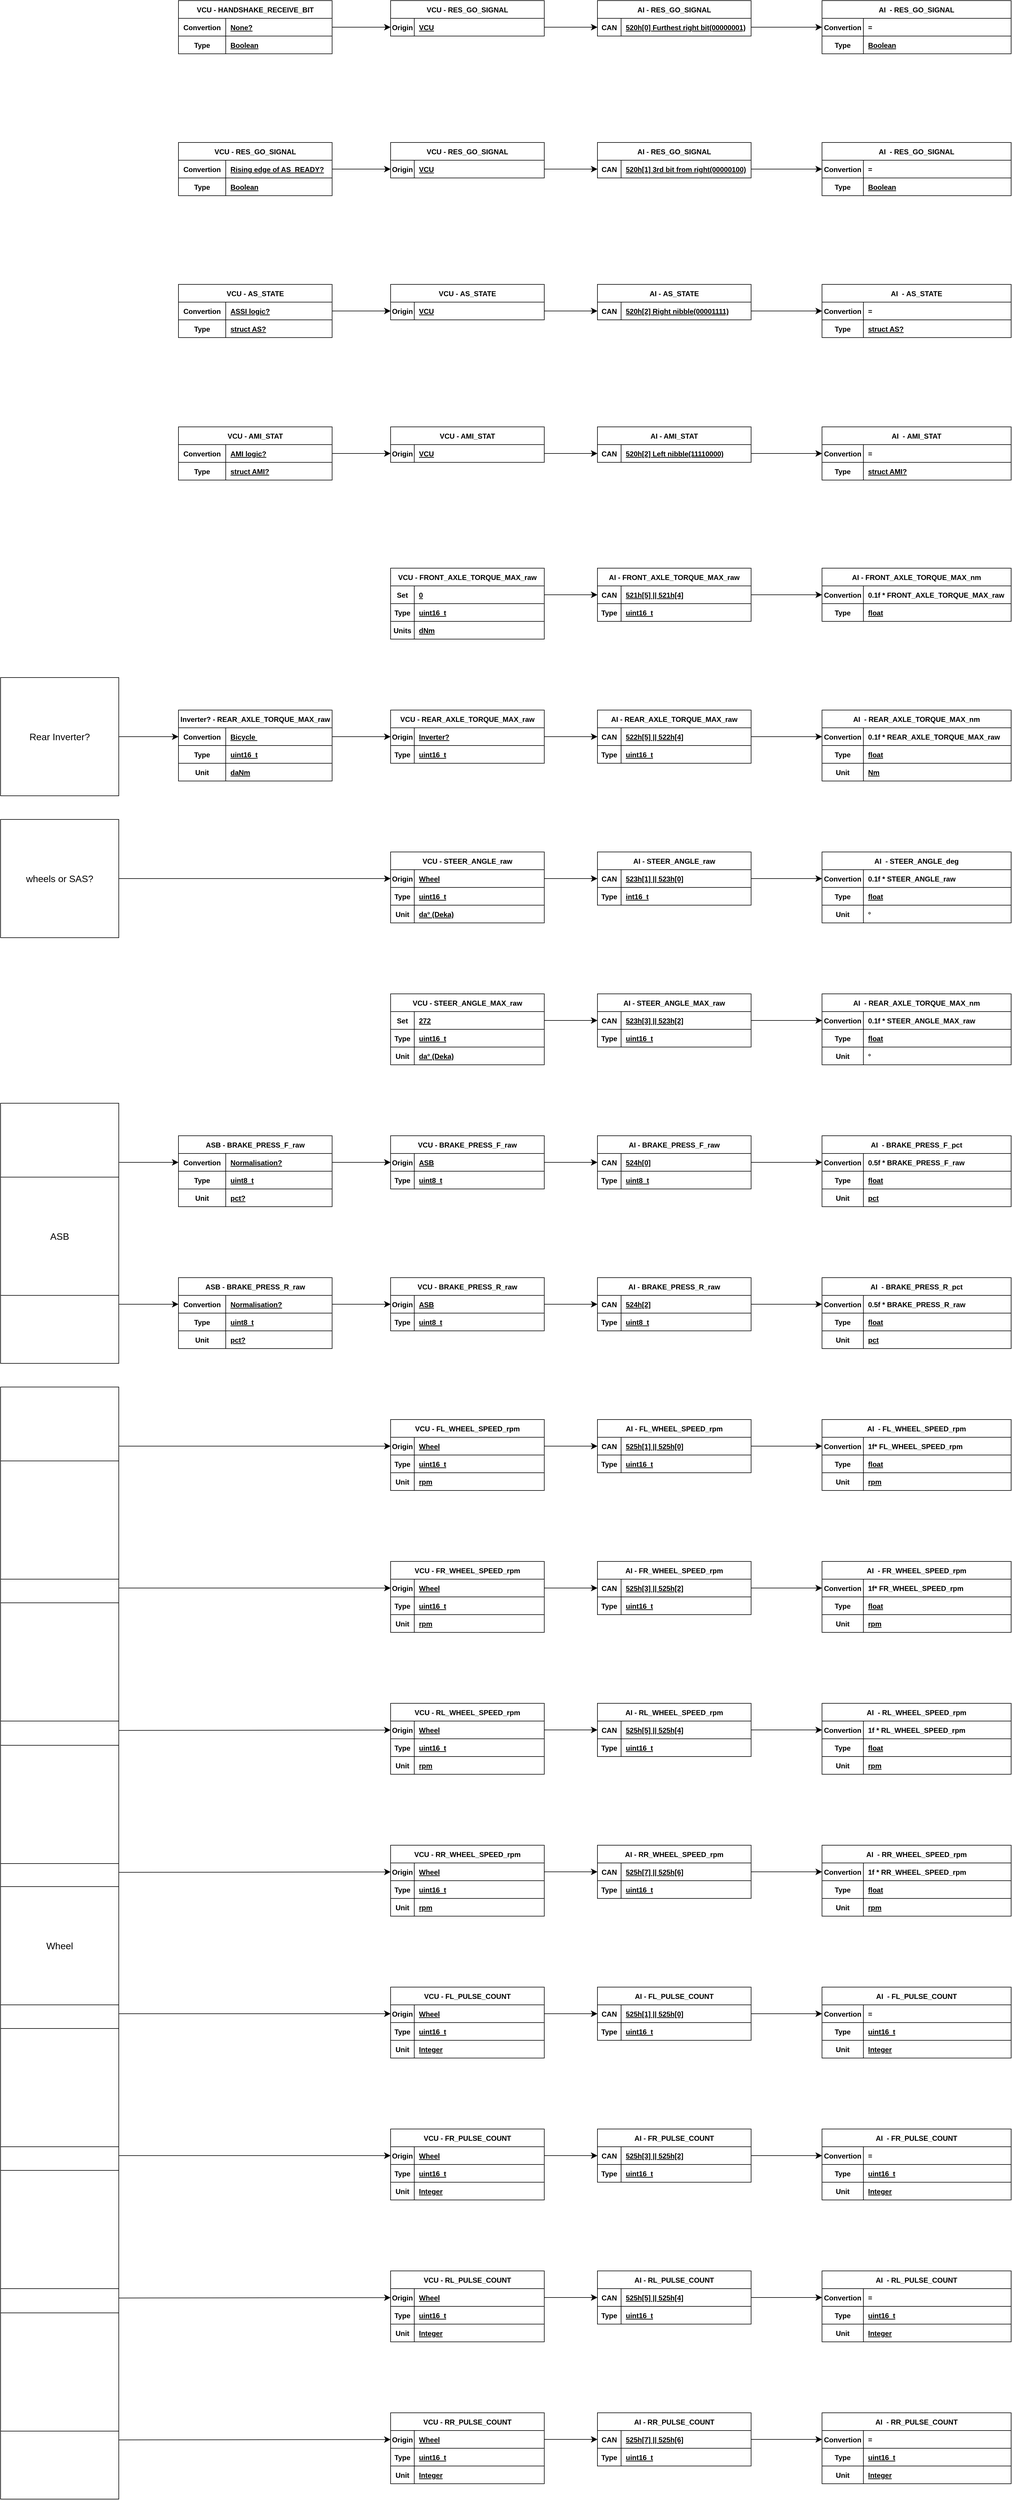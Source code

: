 <mxfile version="20.8.20" type="github">
  <diagram id="R2lEEEUBdFMjLlhIrx00" name="Page-1">
    <mxGraphModel dx="1955" dy="1669" grid="1" gridSize="10" guides="1" tooltips="1" connect="1" arrows="1" fold="1" page="1" pageScale="1" pageWidth="850" pageHeight="1100" math="0" shadow="0" extFonts="Permanent Marker^https://fonts.googleapis.com/css?family=Permanent+Marker">
      <root>
        <mxCell id="0" />
        <mxCell id="1" parent="0" />
        <mxCell id="qascLJGQE6xYGhvgeqle-1" value="VCU - FRONT_AXLE_TORQUE_MAX_raw" style="shape=table;startSize=30;container=1;collapsible=1;childLayout=tableLayout;fixedRows=1;rowLines=0;fontStyle=1;align=center;resizeLast=1;" vertex="1" parent="1">
          <mxGeometry x="110" y="280" width="260" height="120" as="geometry" />
        </mxCell>
        <mxCell id="qascLJGQE6xYGhvgeqle-9" value="" style="shape=partialRectangle;collapsible=0;dropTarget=0;pointerEvents=0;fillColor=none;points=[[0,0.5],[1,0.5]];portConstraint=eastwest;top=0;left=0;right=0;bottom=1;" vertex="1" parent="qascLJGQE6xYGhvgeqle-1">
          <mxGeometry y="30" width="260" height="30" as="geometry" />
        </mxCell>
        <mxCell id="qascLJGQE6xYGhvgeqle-10" value="Set" style="shape=partialRectangle;overflow=hidden;connectable=0;fillColor=none;top=0;left=0;bottom=0;right=0;fontStyle=1;" vertex="1" parent="qascLJGQE6xYGhvgeqle-9">
          <mxGeometry width="40" height="30" as="geometry">
            <mxRectangle width="40" height="30" as="alternateBounds" />
          </mxGeometry>
        </mxCell>
        <mxCell id="qascLJGQE6xYGhvgeqle-11" value="0" style="shape=partialRectangle;overflow=hidden;connectable=0;fillColor=none;top=0;left=0;bottom=0;right=0;align=left;spacingLeft=6;fontStyle=5;" vertex="1" parent="qascLJGQE6xYGhvgeqle-9">
          <mxGeometry x="40" width="220" height="30" as="geometry">
            <mxRectangle width="220" height="30" as="alternateBounds" />
          </mxGeometry>
        </mxCell>
        <mxCell id="qascLJGQE6xYGhvgeqle-2" value="" style="shape=partialRectangle;collapsible=0;dropTarget=0;pointerEvents=0;fillColor=none;points=[[0,0.5],[1,0.5]];portConstraint=eastwest;top=0;left=0;right=0;bottom=1;" vertex="1" parent="qascLJGQE6xYGhvgeqle-1">
          <mxGeometry y="60" width="260" height="30" as="geometry" />
        </mxCell>
        <mxCell id="qascLJGQE6xYGhvgeqle-3" value="Type" style="shape=partialRectangle;overflow=hidden;connectable=0;fillColor=none;top=0;left=0;bottom=0;right=0;fontStyle=1;" vertex="1" parent="qascLJGQE6xYGhvgeqle-2">
          <mxGeometry width="40" height="30" as="geometry">
            <mxRectangle width="40" height="30" as="alternateBounds" />
          </mxGeometry>
        </mxCell>
        <mxCell id="qascLJGQE6xYGhvgeqle-4" value="uint16_t" style="shape=partialRectangle;overflow=hidden;connectable=0;fillColor=none;top=0;left=0;bottom=0;right=0;align=left;spacingLeft=6;fontStyle=5;" vertex="1" parent="qascLJGQE6xYGhvgeqle-2">
          <mxGeometry x="40" width="220" height="30" as="geometry">
            <mxRectangle width="220" height="30" as="alternateBounds" />
          </mxGeometry>
        </mxCell>
        <mxCell id="qascLJGQE6xYGhvgeqle-121" value="" style="shape=partialRectangle;collapsible=0;dropTarget=0;pointerEvents=0;fillColor=none;points=[[0,0.5],[1,0.5]];portConstraint=eastwest;top=0;left=0;right=0;bottom=1;" vertex="1" parent="qascLJGQE6xYGhvgeqle-1">
          <mxGeometry y="90" width="260" height="30" as="geometry" />
        </mxCell>
        <mxCell id="qascLJGQE6xYGhvgeqle-122" value="Units" style="shape=partialRectangle;overflow=hidden;connectable=0;fillColor=none;top=0;left=0;bottom=0;right=0;fontStyle=1;" vertex="1" parent="qascLJGQE6xYGhvgeqle-121">
          <mxGeometry width="40" height="30" as="geometry">
            <mxRectangle width="40" height="30" as="alternateBounds" />
          </mxGeometry>
        </mxCell>
        <mxCell id="qascLJGQE6xYGhvgeqle-123" value="dNm" style="shape=partialRectangle;overflow=hidden;connectable=0;fillColor=none;top=0;left=0;bottom=0;right=0;align=left;spacingLeft=6;fontStyle=5;" vertex="1" parent="qascLJGQE6xYGhvgeqle-121">
          <mxGeometry x="40" width="220" height="30" as="geometry">
            <mxRectangle width="220" height="30" as="alternateBounds" />
          </mxGeometry>
        </mxCell>
        <mxCell id="qascLJGQE6xYGhvgeqle-12" value="AI - FRONT_AXLE_TORQUE_MAX_raw" style="shape=table;startSize=30;container=1;collapsible=1;childLayout=tableLayout;fixedRows=1;rowLines=0;fontStyle=1;align=center;resizeLast=1;" vertex="1" parent="1">
          <mxGeometry x="460" y="280" width="260" height="90" as="geometry" />
        </mxCell>
        <mxCell id="qascLJGQE6xYGhvgeqle-17" value="" style="shape=partialRectangle;collapsible=0;dropTarget=0;pointerEvents=0;fillColor=none;points=[[0,0.5],[1,0.5]];portConstraint=eastwest;top=0;left=0;right=0;bottom=1;" vertex="1" parent="qascLJGQE6xYGhvgeqle-12">
          <mxGeometry y="30" width="260" height="30" as="geometry" />
        </mxCell>
        <mxCell id="qascLJGQE6xYGhvgeqle-18" value="CAN" style="shape=partialRectangle;overflow=hidden;connectable=0;fillColor=none;top=0;left=0;bottom=0;right=0;fontStyle=1;" vertex="1" parent="qascLJGQE6xYGhvgeqle-17">
          <mxGeometry width="40" height="30" as="geometry">
            <mxRectangle width="40" height="30" as="alternateBounds" />
          </mxGeometry>
        </mxCell>
        <mxCell id="qascLJGQE6xYGhvgeqle-19" value="521h[5] || 521h[4]" style="shape=partialRectangle;overflow=hidden;connectable=0;fillColor=none;top=0;left=0;bottom=0;right=0;align=left;spacingLeft=6;fontStyle=5;" vertex="1" parent="qascLJGQE6xYGhvgeqle-17">
          <mxGeometry x="40" width="220" height="30" as="geometry">
            <mxRectangle width="220" height="30" as="alternateBounds" />
          </mxGeometry>
        </mxCell>
        <mxCell id="qascLJGQE6xYGhvgeqle-13" value="" style="shape=partialRectangle;collapsible=0;dropTarget=0;pointerEvents=0;fillColor=none;points=[[0,0.5],[1,0.5]];portConstraint=eastwest;top=0;left=0;right=0;bottom=1;" vertex="1" parent="qascLJGQE6xYGhvgeqle-12">
          <mxGeometry y="60" width="260" height="30" as="geometry" />
        </mxCell>
        <mxCell id="qascLJGQE6xYGhvgeqle-14" value="Type" style="shape=partialRectangle;overflow=hidden;connectable=0;fillColor=none;top=0;left=0;bottom=0;right=0;fontStyle=1;" vertex="1" parent="qascLJGQE6xYGhvgeqle-13">
          <mxGeometry width="40" height="30" as="geometry">
            <mxRectangle width="40" height="30" as="alternateBounds" />
          </mxGeometry>
        </mxCell>
        <mxCell id="qascLJGQE6xYGhvgeqle-15" value="uint16_t" style="shape=partialRectangle;overflow=hidden;connectable=0;fillColor=none;top=0;left=0;bottom=0;right=0;align=left;spacingLeft=6;fontStyle=5;" vertex="1" parent="qascLJGQE6xYGhvgeqle-13">
          <mxGeometry x="40" width="220" height="30" as="geometry">
            <mxRectangle width="220" height="30" as="alternateBounds" />
          </mxGeometry>
        </mxCell>
        <mxCell id="qascLJGQE6xYGhvgeqle-20" style="edgeStyle=none;curved=1;rounded=0;orthogonalLoop=1;jettySize=auto;html=1;entryX=0;entryY=0.5;entryDx=0;entryDy=0;fontSize=12;startSize=8;endSize=8;" edge="1" parent="1" source="qascLJGQE6xYGhvgeqle-9" target="qascLJGQE6xYGhvgeqle-17">
          <mxGeometry relative="1" as="geometry" />
        </mxCell>
        <mxCell id="qascLJGQE6xYGhvgeqle-22" value="AI - FRONT_AXLE_TORQUE_MAX_nm" style="shape=table;startSize=30;container=1;collapsible=1;childLayout=tableLayout;fixedRows=1;rowLines=0;fontStyle=1;align=center;resizeLast=1;" vertex="1" parent="1">
          <mxGeometry x="840" y="280" width="320" height="90" as="geometry" />
        </mxCell>
        <mxCell id="qascLJGQE6xYGhvgeqle-23" value="" style="shape=partialRectangle;collapsible=0;dropTarget=0;pointerEvents=0;fillColor=none;points=[[0,0.5],[1,0.5]];portConstraint=eastwest;top=0;left=0;right=0;bottom=1;" vertex="1" parent="qascLJGQE6xYGhvgeqle-22">
          <mxGeometry y="30" width="320" height="30" as="geometry" />
        </mxCell>
        <mxCell id="qascLJGQE6xYGhvgeqle-24" value="Convertion" style="shape=partialRectangle;overflow=hidden;connectable=0;fillColor=none;top=0;left=0;bottom=0;right=0;fontStyle=1;" vertex="1" parent="qascLJGQE6xYGhvgeqle-23">
          <mxGeometry width="70" height="30" as="geometry">
            <mxRectangle width="70" height="30" as="alternateBounds" />
          </mxGeometry>
        </mxCell>
        <mxCell id="qascLJGQE6xYGhvgeqle-25" value="0.1f * FRONT_AXLE_TORQUE_MAX_raw" style="shape=partialRectangle;overflow=hidden;connectable=0;fillColor=none;top=0;left=0;bottom=0;right=0;align=left;spacingLeft=6;fontStyle=1;" vertex="1" parent="qascLJGQE6xYGhvgeqle-23">
          <mxGeometry x="70" width="250" height="30" as="geometry">
            <mxRectangle width="250" height="30" as="alternateBounds" />
          </mxGeometry>
        </mxCell>
        <mxCell id="qascLJGQE6xYGhvgeqle-26" value="" style="shape=partialRectangle;collapsible=0;dropTarget=0;pointerEvents=0;fillColor=none;points=[[0,0.5],[1,0.5]];portConstraint=eastwest;top=0;left=0;right=0;bottom=1;" vertex="1" parent="qascLJGQE6xYGhvgeqle-22">
          <mxGeometry y="60" width="320" height="30" as="geometry" />
        </mxCell>
        <mxCell id="qascLJGQE6xYGhvgeqle-27" value="Type" style="shape=partialRectangle;overflow=hidden;connectable=0;fillColor=none;top=0;left=0;bottom=0;right=0;fontStyle=1;" vertex="1" parent="qascLJGQE6xYGhvgeqle-26">
          <mxGeometry width="70" height="30" as="geometry">
            <mxRectangle width="70" height="30" as="alternateBounds" />
          </mxGeometry>
        </mxCell>
        <mxCell id="qascLJGQE6xYGhvgeqle-28" value="float" style="shape=partialRectangle;overflow=hidden;connectable=0;fillColor=none;top=0;left=0;bottom=0;right=0;align=left;spacingLeft=6;fontStyle=5;" vertex="1" parent="qascLJGQE6xYGhvgeqle-26">
          <mxGeometry x="70" width="250" height="30" as="geometry">
            <mxRectangle width="250" height="30" as="alternateBounds" />
          </mxGeometry>
        </mxCell>
        <mxCell id="qascLJGQE6xYGhvgeqle-29" style="edgeStyle=none;curved=1;rounded=0;orthogonalLoop=1;jettySize=auto;html=1;entryX=0;entryY=0.5;entryDx=0;entryDy=0;fontSize=12;startSize=8;endSize=8;" edge="1" parent="1" source="qascLJGQE6xYGhvgeqle-17" target="qascLJGQE6xYGhvgeqle-23">
          <mxGeometry relative="1" as="geometry" />
        </mxCell>
        <mxCell id="qascLJGQE6xYGhvgeqle-73" value="VCU - REAR_AXLE_TORQUE_MAX_raw" style="shape=table;startSize=30;container=1;collapsible=1;childLayout=tableLayout;fixedRows=1;rowLines=0;fontStyle=1;align=center;resizeLast=1;" vertex="1" parent="1">
          <mxGeometry x="110" y="520" width="260" height="90" as="geometry" />
        </mxCell>
        <mxCell id="qascLJGQE6xYGhvgeqle-74" value="" style="shape=partialRectangle;collapsible=0;dropTarget=0;pointerEvents=0;fillColor=none;points=[[0,0.5],[1,0.5]];portConstraint=eastwest;top=0;left=0;right=0;bottom=1;" vertex="1" parent="qascLJGQE6xYGhvgeqle-73">
          <mxGeometry y="30" width="260" height="30" as="geometry" />
        </mxCell>
        <mxCell id="qascLJGQE6xYGhvgeqle-75" value="Origin" style="shape=partialRectangle;overflow=hidden;connectable=0;fillColor=none;top=0;left=0;bottom=0;right=0;fontStyle=1;" vertex="1" parent="qascLJGQE6xYGhvgeqle-74">
          <mxGeometry width="40" height="30" as="geometry">
            <mxRectangle width="40" height="30" as="alternateBounds" />
          </mxGeometry>
        </mxCell>
        <mxCell id="qascLJGQE6xYGhvgeqle-76" value="Inverter?" style="shape=partialRectangle;overflow=hidden;connectable=0;fillColor=none;top=0;left=0;bottom=0;right=0;align=left;spacingLeft=6;fontStyle=5;" vertex="1" parent="qascLJGQE6xYGhvgeqle-74">
          <mxGeometry x="40" width="220" height="30" as="geometry">
            <mxRectangle width="220" height="30" as="alternateBounds" />
          </mxGeometry>
        </mxCell>
        <mxCell id="qascLJGQE6xYGhvgeqle-77" value="" style="shape=partialRectangle;collapsible=0;dropTarget=0;pointerEvents=0;fillColor=none;points=[[0,0.5],[1,0.5]];portConstraint=eastwest;top=0;left=0;right=0;bottom=1;" vertex="1" parent="qascLJGQE6xYGhvgeqle-73">
          <mxGeometry y="60" width="260" height="30" as="geometry" />
        </mxCell>
        <mxCell id="qascLJGQE6xYGhvgeqle-78" value="Type" style="shape=partialRectangle;overflow=hidden;connectable=0;fillColor=none;top=0;left=0;bottom=0;right=0;fontStyle=1;" vertex="1" parent="qascLJGQE6xYGhvgeqle-77">
          <mxGeometry width="40" height="30" as="geometry">
            <mxRectangle width="40" height="30" as="alternateBounds" />
          </mxGeometry>
        </mxCell>
        <mxCell id="qascLJGQE6xYGhvgeqle-79" value="uint16_t" style="shape=partialRectangle;overflow=hidden;connectable=0;fillColor=none;top=0;left=0;bottom=0;right=0;align=left;spacingLeft=6;fontStyle=5;" vertex="1" parent="qascLJGQE6xYGhvgeqle-77">
          <mxGeometry x="40" width="220" height="30" as="geometry">
            <mxRectangle width="220" height="30" as="alternateBounds" />
          </mxGeometry>
        </mxCell>
        <mxCell id="qascLJGQE6xYGhvgeqle-80" value="AI - REAR_AXLE_TORQUE_MAX_raw" style="shape=table;startSize=30;container=1;collapsible=1;childLayout=tableLayout;fixedRows=1;rowLines=0;fontStyle=1;align=center;resizeLast=1;" vertex="1" parent="1">
          <mxGeometry x="460" y="520" width="260" height="90" as="geometry" />
        </mxCell>
        <mxCell id="qascLJGQE6xYGhvgeqle-81" value="" style="shape=partialRectangle;collapsible=0;dropTarget=0;pointerEvents=0;fillColor=none;points=[[0,0.5],[1,0.5]];portConstraint=eastwest;top=0;left=0;right=0;bottom=1;" vertex="1" parent="qascLJGQE6xYGhvgeqle-80">
          <mxGeometry y="30" width="260" height="30" as="geometry" />
        </mxCell>
        <mxCell id="qascLJGQE6xYGhvgeqle-82" value="CAN" style="shape=partialRectangle;overflow=hidden;connectable=0;fillColor=none;top=0;left=0;bottom=0;right=0;fontStyle=1;" vertex="1" parent="qascLJGQE6xYGhvgeqle-81">
          <mxGeometry width="40" height="30" as="geometry">
            <mxRectangle width="40" height="30" as="alternateBounds" />
          </mxGeometry>
        </mxCell>
        <mxCell id="qascLJGQE6xYGhvgeqle-83" value="522h[5] || 522h[4]" style="shape=partialRectangle;overflow=hidden;connectable=0;fillColor=none;top=0;left=0;bottom=0;right=0;align=left;spacingLeft=6;fontStyle=5;" vertex="1" parent="qascLJGQE6xYGhvgeqle-81">
          <mxGeometry x="40" width="220" height="30" as="geometry">
            <mxRectangle width="220" height="30" as="alternateBounds" />
          </mxGeometry>
        </mxCell>
        <mxCell id="qascLJGQE6xYGhvgeqle-84" value="" style="shape=partialRectangle;collapsible=0;dropTarget=0;pointerEvents=0;fillColor=none;points=[[0,0.5],[1,0.5]];portConstraint=eastwest;top=0;left=0;right=0;bottom=1;" vertex="1" parent="qascLJGQE6xYGhvgeqle-80">
          <mxGeometry y="60" width="260" height="30" as="geometry" />
        </mxCell>
        <mxCell id="qascLJGQE6xYGhvgeqle-85" value="Type" style="shape=partialRectangle;overflow=hidden;connectable=0;fillColor=none;top=0;left=0;bottom=0;right=0;fontStyle=1;" vertex="1" parent="qascLJGQE6xYGhvgeqle-84">
          <mxGeometry width="40" height="30" as="geometry">
            <mxRectangle width="40" height="30" as="alternateBounds" />
          </mxGeometry>
        </mxCell>
        <mxCell id="qascLJGQE6xYGhvgeqle-86" value="uint16_t" style="shape=partialRectangle;overflow=hidden;connectable=0;fillColor=none;top=0;left=0;bottom=0;right=0;align=left;spacingLeft=6;fontStyle=5;" vertex="1" parent="qascLJGQE6xYGhvgeqle-84">
          <mxGeometry x="40" width="220" height="30" as="geometry">
            <mxRectangle width="220" height="30" as="alternateBounds" />
          </mxGeometry>
        </mxCell>
        <mxCell id="qascLJGQE6xYGhvgeqle-87" style="edgeStyle=none;curved=1;rounded=0;orthogonalLoop=1;jettySize=auto;html=1;entryX=0;entryY=0.5;entryDx=0;entryDy=0;fontSize=12;startSize=8;endSize=8;" edge="1" parent="1" source="qascLJGQE6xYGhvgeqle-74" target="qascLJGQE6xYGhvgeqle-81">
          <mxGeometry relative="1" as="geometry" />
        </mxCell>
        <mxCell id="qascLJGQE6xYGhvgeqle-88" value="AI  - REAR_AXLE_TORQUE_MAX_nm" style="shape=table;startSize=30;container=1;collapsible=1;childLayout=tableLayout;fixedRows=1;rowLines=0;fontStyle=1;align=center;resizeLast=1;" vertex="1" parent="1">
          <mxGeometry x="840" y="520" width="320" height="120" as="geometry" />
        </mxCell>
        <mxCell id="qascLJGQE6xYGhvgeqle-89" value="" style="shape=partialRectangle;collapsible=0;dropTarget=0;pointerEvents=0;fillColor=none;points=[[0,0.5],[1,0.5]];portConstraint=eastwest;top=0;left=0;right=0;bottom=1;" vertex="1" parent="qascLJGQE6xYGhvgeqle-88">
          <mxGeometry y="30" width="320" height="30" as="geometry" />
        </mxCell>
        <mxCell id="qascLJGQE6xYGhvgeqle-90" value="Convertion" style="shape=partialRectangle;overflow=hidden;connectable=0;fillColor=none;top=0;left=0;bottom=0;right=0;fontStyle=1;" vertex="1" parent="qascLJGQE6xYGhvgeqle-89">
          <mxGeometry width="70" height="30" as="geometry">
            <mxRectangle width="70" height="30" as="alternateBounds" />
          </mxGeometry>
        </mxCell>
        <mxCell id="qascLJGQE6xYGhvgeqle-91" value="0.1f * REAR_AXLE_TORQUE_MAX_raw" style="shape=partialRectangle;overflow=hidden;connectable=0;fillColor=none;top=0;left=0;bottom=0;right=0;align=left;spacingLeft=6;fontStyle=1;" vertex="1" parent="qascLJGQE6xYGhvgeqle-89">
          <mxGeometry x="70" width="250" height="30" as="geometry">
            <mxRectangle width="250" height="30" as="alternateBounds" />
          </mxGeometry>
        </mxCell>
        <mxCell id="qascLJGQE6xYGhvgeqle-92" value="" style="shape=partialRectangle;collapsible=0;dropTarget=0;pointerEvents=0;fillColor=none;points=[[0,0.5],[1,0.5]];portConstraint=eastwest;top=0;left=0;right=0;bottom=1;" vertex="1" parent="qascLJGQE6xYGhvgeqle-88">
          <mxGeometry y="60" width="320" height="30" as="geometry" />
        </mxCell>
        <mxCell id="qascLJGQE6xYGhvgeqle-93" value="Type" style="shape=partialRectangle;overflow=hidden;connectable=0;fillColor=none;top=0;left=0;bottom=0;right=0;fontStyle=1;" vertex="1" parent="qascLJGQE6xYGhvgeqle-92">
          <mxGeometry width="70" height="30" as="geometry">
            <mxRectangle width="70" height="30" as="alternateBounds" />
          </mxGeometry>
        </mxCell>
        <mxCell id="qascLJGQE6xYGhvgeqle-94" value="float" style="shape=partialRectangle;overflow=hidden;connectable=0;fillColor=none;top=0;left=0;bottom=0;right=0;align=left;spacingLeft=6;fontStyle=5;" vertex="1" parent="qascLJGQE6xYGhvgeqle-92">
          <mxGeometry x="70" width="250" height="30" as="geometry">
            <mxRectangle width="250" height="30" as="alternateBounds" />
          </mxGeometry>
        </mxCell>
        <mxCell id="qascLJGQE6xYGhvgeqle-233" value="" style="shape=partialRectangle;collapsible=0;dropTarget=0;pointerEvents=0;fillColor=none;points=[[0,0.5],[1,0.5]];portConstraint=eastwest;top=0;left=0;right=0;bottom=1;" vertex="1" parent="qascLJGQE6xYGhvgeqle-88">
          <mxGeometry y="90" width="320" height="30" as="geometry" />
        </mxCell>
        <mxCell id="qascLJGQE6xYGhvgeqle-234" value="Unit" style="shape=partialRectangle;overflow=hidden;connectable=0;fillColor=none;top=0;left=0;bottom=0;right=0;fontStyle=1;" vertex="1" parent="qascLJGQE6xYGhvgeqle-233">
          <mxGeometry width="70" height="30" as="geometry">
            <mxRectangle width="70" height="30" as="alternateBounds" />
          </mxGeometry>
        </mxCell>
        <mxCell id="qascLJGQE6xYGhvgeqle-235" value="Nm" style="shape=partialRectangle;overflow=hidden;connectable=0;fillColor=none;top=0;left=0;bottom=0;right=0;align=left;spacingLeft=6;fontStyle=5;" vertex="1" parent="qascLJGQE6xYGhvgeqle-233">
          <mxGeometry x="70" width="250" height="30" as="geometry">
            <mxRectangle width="250" height="30" as="alternateBounds" />
          </mxGeometry>
        </mxCell>
        <mxCell id="qascLJGQE6xYGhvgeqle-95" style="edgeStyle=none;curved=1;rounded=0;orthogonalLoop=1;jettySize=auto;html=1;entryX=0;entryY=0.5;entryDx=0;entryDy=0;fontSize=12;startSize=8;endSize=8;" edge="1" parent="1" source="qascLJGQE6xYGhvgeqle-81" target="qascLJGQE6xYGhvgeqle-89">
          <mxGeometry relative="1" as="geometry" />
        </mxCell>
        <mxCell id="qascLJGQE6xYGhvgeqle-96" value="Inverter? - REAR_AXLE_TORQUE_MAX_raw" style="shape=table;startSize=30;container=1;collapsible=1;childLayout=tableLayout;fixedRows=1;rowLines=0;fontStyle=1;align=center;resizeLast=1;" vertex="1" parent="1">
          <mxGeometry x="-249" y="520" width="260" height="120" as="geometry" />
        </mxCell>
        <mxCell id="qascLJGQE6xYGhvgeqle-97" value="" style="shape=partialRectangle;collapsible=0;dropTarget=0;pointerEvents=0;fillColor=none;points=[[0,0.5],[1,0.5]];portConstraint=eastwest;top=0;left=0;right=0;bottom=1;" vertex="1" parent="qascLJGQE6xYGhvgeqle-96">
          <mxGeometry y="30" width="260" height="30" as="geometry" />
        </mxCell>
        <mxCell id="qascLJGQE6xYGhvgeqle-98" value="Convertion" style="shape=partialRectangle;overflow=hidden;connectable=0;fillColor=none;top=0;left=0;bottom=0;right=0;fontStyle=1;" vertex="1" parent="qascLJGQE6xYGhvgeqle-97">
          <mxGeometry width="80" height="30" as="geometry">
            <mxRectangle width="80" height="30" as="alternateBounds" />
          </mxGeometry>
        </mxCell>
        <mxCell id="qascLJGQE6xYGhvgeqle-99" value="Bicycle " style="shape=partialRectangle;overflow=hidden;connectable=0;fillColor=none;top=0;left=0;bottom=0;right=0;align=left;spacingLeft=6;fontStyle=5;" vertex="1" parent="qascLJGQE6xYGhvgeqle-97">
          <mxGeometry x="80" width="180" height="30" as="geometry">
            <mxRectangle width="180" height="30" as="alternateBounds" />
          </mxGeometry>
        </mxCell>
        <mxCell id="qascLJGQE6xYGhvgeqle-100" value="" style="shape=partialRectangle;collapsible=0;dropTarget=0;pointerEvents=0;fillColor=none;points=[[0,0.5],[1,0.5]];portConstraint=eastwest;top=0;left=0;right=0;bottom=1;" vertex="1" parent="qascLJGQE6xYGhvgeqle-96">
          <mxGeometry y="60" width="260" height="30" as="geometry" />
        </mxCell>
        <mxCell id="qascLJGQE6xYGhvgeqle-101" value="Type" style="shape=partialRectangle;overflow=hidden;connectable=0;fillColor=none;top=0;left=0;bottom=0;right=0;fontStyle=1;" vertex="1" parent="qascLJGQE6xYGhvgeqle-100">
          <mxGeometry width="80" height="30" as="geometry">
            <mxRectangle width="80" height="30" as="alternateBounds" />
          </mxGeometry>
        </mxCell>
        <mxCell id="qascLJGQE6xYGhvgeqle-102" value="uint16_t" style="shape=partialRectangle;overflow=hidden;connectable=0;fillColor=none;top=0;left=0;bottom=0;right=0;align=left;spacingLeft=6;fontStyle=5;" vertex="1" parent="qascLJGQE6xYGhvgeqle-100">
          <mxGeometry x="80" width="180" height="30" as="geometry">
            <mxRectangle width="180" height="30" as="alternateBounds" />
          </mxGeometry>
        </mxCell>
        <mxCell id="qascLJGQE6xYGhvgeqle-149" value="" style="shape=partialRectangle;collapsible=0;dropTarget=0;pointerEvents=0;fillColor=none;points=[[0,0.5],[1,0.5]];portConstraint=eastwest;top=0;left=0;right=0;bottom=1;" vertex="1" parent="qascLJGQE6xYGhvgeqle-96">
          <mxGeometry y="90" width="260" height="30" as="geometry" />
        </mxCell>
        <mxCell id="qascLJGQE6xYGhvgeqle-150" value="Unit" style="shape=partialRectangle;overflow=hidden;connectable=0;fillColor=none;top=0;left=0;bottom=0;right=0;fontStyle=1;" vertex="1" parent="qascLJGQE6xYGhvgeqle-149">
          <mxGeometry width="80" height="30" as="geometry">
            <mxRectangle width="80" height="30" as="alternateBounds" />
          </mxGeometry>
        </mxCell>
        <mxCell id="qascLJGQE6xYGhvgeqle-151" value="daNm" style="shape=partialRectangle;overflow=hidden;connectable=0;fillColor=none;top=0;left=0;bottom=0;right=0;align=left;spacingLeft=6;fontStyle=5;" vertex="1" parent="qascLJGQE6xYGhvgeqle-149">
          <mxGeometry x="80" width="180" height="30" as="geometry">
            <mxRectangle width="180" height="30" as="alternateBounds" />
          </mxGeometry>
        </mxCell>
        <mxCell id="qascLJGQE6xYGhvgeqle-103" value="" style="edgeStyle=none;curved=1;rounded=0;orthogonalLoop=1;jettySize=auto;html=1;fontSize=12;startSize=8;endSize=8;entryX=0;entryY=0.5;entryDx=0;entryDy=0;" edge="1" parent="1" source="qascLJGQE6xYGhvgeqle-97" target="qascLJGQE6xYGhvgeqle-74">
          <mxGeometry relative="1" as="geometry" />
        </mxCell>
        <mxCell id="qascLJGQE6xYGhvgeqle-223" style="edgeStyle=none;curved=1;rounded=0;orthogonalLoop=1;jettySize=auto;html=1;exitX=1;exitY=0.5;exitDx=0;exitDy=0;entryX=0;entryY=0.5;entryDx=0;entryDy=0;fontSize=12;startSize=8;endSize=8;" edge="1" parent="1" source="qascLJGQE6xYGhvgeqle-105" target="qascLJGQE6xYGhvgeqle-97">
          <mxGeometry relative="1" as="geometry" />
        </mxCell>
        <mxCell id="qascLJGQE6xYGhvgeqle-105" value="Rear Inverter?" style="whiteSpace=wrap;html=1;aspect=fixed;fontSize=16;" vertex="1" parent="1">
          <mxGeometry x="-550" y="465" width="200" height="200" as="geometry" />
        </mxCell>
        <mxCell id="qascLJGQE6xYGhvgeqle-155" value="VCU - STEER_ANGLE_raw" style="shape=table;startSize=30;container=1;collapsible=1;childLayout=tableLayout;fixedRows=1;rowLines=0;fontStyle=1;align=center;resizeLast=1;" vertex="1" parent="1">
          <mxGeometry x="110" y="760" width="260" height="120" as="geometry" />
        </mxCell>
        <mxCell id="qascLJGQE6xYGhvgeqle-156" value="" style="shape=partialRectangle;collapsible=0;dropTarget=0;pointerEvents=0;fillColor=none;points=[[0,0.5],[1,0.5]];portConstraint=eastwest;top=0;left=0;right=0;bottom=1;" vertex="1" parent="qascLJGQE6xYGhvgeqle-155">
          <mxGeometry y="30" width="260" height="30" as="geometry" />
        </mxCell>
        <mxCell id="qascLJGQE6xYGhvgeqle-157" value="Origin" style="shape=partialRectangle;overflow=hidden;connectable=0;fillColor=none;top=0;left=0;bottom=0;right=0;fontStyle=1;" vertex="1" parent="qascLJGQE6xYGhvgeqle-156">
          <mxGeometry width="40" height="30" as="geometry">
            <mxRectangle width="40" height="30" as="alternateBounds" />
          </mxGeometry>
        </mxCell>
        <mxCell id="qascLJGQE6xYGhvgeqle-158" value="Wheel" style="shape=partialRectangle;overflow=hidden;connectable=0;fillColor=none;top=0;left=0;bottom=0;right=0;align=left;spacingLeft=6;fontStyle=5;" vertex="1" parent="qascLJGQE6xYGhvgeqle-156">
          <mxGeometry x="40" width="220" height="30" as="geometry">
            <mxRectangle width="220" height="30" as="alternateBounds" />
          </mxGeometry>
        </mxCell>
        <mxCell id="qascLJGQE6xYGhvgeqle-159" value="" style="shape=partialRectangle;collapsible=0;dropTarget=0;pointerEvents=0;fillColor=none;points=[[0,0.5],[1,0.5]];portConstraint=eastwest;top=0;left=0;right=0;bottom=1;" vertex="1" parent="qascLJGQE6xYGhvgeqle-155">
          <mxGeometry y="60" width="260" height="30" as="geometry" />
        </mxCell>
        <mxCell id="qascLJGQE6xYGhvgeqle-160" value="Type" style="shape=partialRectangle;overflow=hidden;connectable=0;fillColor=none;top=0;left=0;bottom=0;right=0;fontStyle=1;" vertex="1" parent="qascLJGQE6xYGhvgeqle-159">
          <mxGeometry width="40" height="30" as="geometry">
            <mxRectangle width="40" height="30" as="alternateBounds" />
          </mxGeometry>
        </mxCell>
        <mxCell id="qascLJGQE6xYGhvgeqle-161" value="uint16_t" style="shape=partialRectangle;overflow=hidden;connectable=0;fillColor=none;top=0;left=0;bottom=0;right=0;align=left;spacingLeft=6;fontStyle=5;" vertex="1" parent="qascLJGQE6xYGhvgeqle-159">
          <mxGeometry x="40" width="220" height="30" as="geometry">
            <mxRectangle width="220" height="30" as="alternateBounds" />
          </mxGeometry>
        </mxCell>
        <mxCell id="qascLJGQE6xYGhvgeqle-211" value="" style="shape=partialRectangle;collapsible=0;dropTarget=0;pointerEvents=0;fillColor=none;points=[[0,0.5],[1,0.5]];portConstraint=eastwest;top=0;left=0;right=0;bottom=1;" vertex="1" parent="qascLJGQE6xYGhvgeqle-155">
          <mxGeometry y="90" width="260" height="30" as="geometry" />
        </mxCell>
        <mxCell id="qascLJGQE6xYGhvgeqle-212" value="Unit" style="shape=partialRectangle;overflow=hidden;connectable=0;fillColor=none;top=0;left=0;bottom=0;right=0;fontStyle=1;" vertex="1" parent="qascLJGQE6xYGhvgeqle-211">
          <mxGeometry width="40" height="30" as="geometry">
            <mxRectangle width="40" height="30" as="alternateBounds" />
          </mxGeometry>
        </mxCell>
        <mxCell id="qascLJGQE6xYGhvgeqle-213" value="da° (Deka)" style="shape=partialRectangle;overflow=hidden;connectable=0;fillColor=none;top=0;left=0;bottom=0;right=0;align=left;spacingLeft=6;fontStyle=5;" vertex="1" parent="qascLJGQE6xYGhvgeqle-211">
          <mxGeometry x="40" width="220" height="30" as="geometry">
            <mxRectangle width="220" height="30" as="alternateBounds" />
          </mxGeometry>
        </mxCell>
        <mxCell id="qascLJGQE6xYGhvgeqle-162" value="AI - STEER_ANGLE_raw" style="shape=table;startSize=30;container=1;collapsible=1;childLayout=tableLayout;fixedRows=1;rowLines=0;fontStyle=1;align=center;resizeLast=1;" vertex="1" parent="1">
          <mxGeometry x="460" y="760" width="260" height="90" as="geometry" />
        </mxCell>
        <mxCell id="qascLJGQE6xYGhvgeqle-163" value="" style="shape=partialRectangle;collapsible=0;dropTarget=0;pointerEvents=0;fillColor=none;points=[[0,0.5],[1,0.5]];portConstraint=eastwest;top=0;left=0;right=0;bottom=1;" vertex="1" parent="qascLJGQE6xYGhvgeqle-162">
          <mxGeometry y="30" width="260" height="30" as="geometry" />
        </mxCell>
        <mxCell id="qascLJGQE6xYGhvgeqle-164" value="CAN" style="shape=partialRectangle;overflow=hidden;connectable=0;fillColor=none;top=0;left=0;bottom=0;right=0;fontStyle=1;" vertex="1" parent="qascLJGQE6xYGhvgeqle-163">
          <mxGeometry width="40" height="30" as="geometry">
            <mxRectangle width="40" height="30" as="alternateBounds" />
          </mxGeometry>
        </mxCell>
        <mxCell id="qascLJGQE6xYGhvgeqle-165" value="523h[1] || 523h[0]" style="shape=partialRectangle;overflow=hidden;connectable=0;fillColor=none;top=0;left=0;bottom=0;right=0;align=left;spacingLeft=6;fontStyle=5;" vertex="1" parent="qascLJGQE6xYGhvgeqle-163">
          <mxGeometry x="40" width="220" height="30" as="geometry">
            <mxRectangle width="220" height="30" as="alternateBounds" />
          </mxGeometry>
        </mxCell>
        <mxCell id="qascLJGQE6xYGhvgeqle-166" value="" style="shape=partialRectangle;collapsible=0;dropTarget=0;pointerEvents=0;fillColor=none;points=[[0,0.5],[1,0.5]];portConstraint=eastwest;top=0;left=0;right=0;bottom=1;" vertex="1" parent="qascLJGQE6xYGhvgeqle-162">
          <mxGeometry y="60" width="260" height="30" as="geometry" />
        </mxCell>
        <mxCell id="qascLJGQE6xYGhvgeqle-167" value="Type" style="shape=partialRectangle;overflow=hidden;connectable=0;fillColor=none;top=0;left=0;bottom=0;right=0;fontStyle=1;" vertex="1" parent="qascLJGQE6xYGhvgeqle-166">
          <mxGeometry width="40" height="30" as="geometry">
            <mxRectangle width="40" height="30" as="alternateBounds" />
          </mxGeometry>
        </mxCell>
        <mxCell id="qascLJGQE6xYGhvgeqle-168" value="int16_t" style="shape=partialRectangle;overflow=hidden;connectable=0;fillColor=none;top=0;left=0;bottom=0;right=0;align=left;spacingLeft=6;fontStyle=5;" vertex="1" parent="qascLJGQE6xYGhvgeqle-166">
          <mxGeometry x="40" width="220" height="30" as="geometry">
            <mxRectangle width="220" height="30" as="alternateBounds" />
          </mxGeometry>
        </mxCell>
        <mxCell id="qascLJGQE6xYGhvgeqle-169" style="edgeStyle=none;curved=1;rounded=0;orthogonalLoop=1;jettySize=auto;html=1;entryX=0;entryY=0.5;entryDx=0;entryDy=0;fontSize=12;startSize=8;endSize=8;" edge="1" parent="1" source="qascLJGQE6xYGhvgeqle-156" target="qascLJGQE6xYGhvgeqle-163">
          <mxGeometry relative="1" as="geometry" />
        </mxCell>
        <mxCell id="qascLJGQE6xYGhvgeqle-170" value="AI  - STEER_ANGLE_deg" style="shape=table;startSize=30;container=1;collapsible=1;childLayout=tableLayout;fixedRows=1;rowLines=0;fontStyle=1;align=center;resizeLast=1;" vertex="1" parent="1">
          <mxGeometry x="840" y="760" width="320" height="120" as="geometry" />
        </mxCell>
        <mxCell id="qascLJGQE6xYGhvgeqle-171" value="" style="shape=partialRectangle;collapsible=0;dropTarget=0;pointerEvents=0;fillColor=none;points=[[0,0.5],[1,0.5]];portConstraint=eastwest;top=0;left=0;right=0;bottom=1;" vertex="1" parent="qascLJGQE6xYGhvgeqle-170">
          <mxGeometry y="30" width="320" height="30" as="geometry" />
        </mxCell>
        <mxCell id="qascLJGQE6xYGhvgeqle-172" value="Convertion" style="shape=partialRectangle;overflow=hidden;connectable=0;fillColor=none;top=0;left=0;bottom=0;right=0;fontStyle=1;" vertex="1" parent="qascLJGQE6xYGhvgeqle-171">
          <mxGeometry width="70" height="30" as="geometry">
            <mxRectangle width="70" height="30" as="alternateBounds" />
          </mxGeometry>
        </mxCell>
        <mxCell id="qascLJGQE6xYGhvgeqle-173" value="0.1f * STEER_ANGLE_raw" style="shape=partialRectangle;overflow=hidden;connectable=0;fillColor=none;top=0;left=0;bottom=0;right=0;align=left;spacingLeft=6;fontStyle=1;" vertex="1" parent="qascLJGQE6xYGhvgeqle-171">
          <mxGeometry x="70" width="250" height="30" as="geometry">
            <mxRectangle width="250" height="30" as="alternateBounds" />
          </mxGeometry>
        </mxCell>
        <mxCell id="qascLJGQE6xYGhvgeqle-174" value="" style="shape=partialRectangle;collapsible=0;dropTarget=0;pointerEvents=0;fillColor=none;points=[[0,0.5],[1,0.5]];portConstraint=eastwest;top=0;left=0;right=0;bottom=1;" vertex="1" parent="qascLJGQE6xYGhvgeqle-170">
          <mxGeometry y="60" width="320" height="30" as="geometry" />
        </mxCell>
        <mxCell id="qascLJGQE6xYGhvgeqle-175" value="Type" style="shape=partialRectangle;overflow=hidden;connectable=0;fillColor=none;top=0;left=0;bottom=0;right=0;fontStyle=1;" vertex="1" parent="qascLJGQE6xYGhvgeqle-174">
          <mxGeometry width="70" height="30" as="geometry">
            <mxRectangle width="70" height="30" as="alternateBounds" />
          </mxGeometry>
        </mxCell>
        <mxCell id="qascLJGQE6xYGhvgeqle-176" value="float" style="shape=partialRectangle;overflow=hidden;connectable=0;fillColor=none;top=0;left=0;bottom=0;right=0;align=left;spacingLeft=6;fontStyle=5;" vertex="1" parent="qascLJGQE6xYGhvgeqle-174">
          <mxGeometry x="70" width="250" height="30" as="geometry">
            <mxRectangle width="250" height="30" as="alternateBounds" />
          </mxGeometry>
        </mxCell>
        <mxCell id="qascLJGQE6xYGhvgeqle-225" value="" style="shape=partialRectangle;collapsible=0;dropTarget=0;pointerEvents=0;fillColor=none;points=[[0,0.5],[1,0.5]];portConstraint=eastwest;top=0;left=0;right=0;bottom=1;" vertex="1" parent="qascLJGQE6xYGhvgeqle-170">
          <mxGeometry y="90" width="320" height="30" as="geometry" />
        </mxCell>
        <mxCell id="qascLJGQE6xYGhvgeqle-226" value="Unit" style="shape=partialRectangle;overflow=hidden;connectable=0;fillColor=none;top=0;left=0;bottom=0;right=0;fontStyle=1;" vertex="1" parent="qascLJGQE6xYGhvgeqle-225">
          <mxGeometry width="70" height="30" as="geometry">
            <mxRectangle width="70" height="30" as="alternateBounds" />
          </mxGeometry>
        </mxCell>
        <mxCell id="qascLJGQE6xYGhvgeqle-227" value="°" style="shape=partialRectangle;overflow=hidden;connectable=0;fillColor=none;top=0;left=0;bottom=0;right=0;align=left;spacingLeft=6;fontStyle=1;" vertex="1" parent="qascLJGQE6xYGhvgeqle-225">
          <mxGeometry x="70" width="250" height="30" as="geometry">
            <mxRectangle width="250" height="30" as="alternateBounds" />
          </mxGeometry>
        </mxCell>
        <mxCell id="qascLJGQE6xYGhvgeqle-177" style="edgeStyle=none;curved=1;rounded=0;orthogonalLoop=1;jettySize=auto;html=1;entryX=0;entryY=0.5;entryDx=0;entryDy=0;fontSize=12;startSize=8;endSize=8;" edge="1" parent="1" source="qascLJGQE6xYGhvgeqle-163" target="qascLJGQE6xYGhvgeqle-171">
          <mxGeometry relative="1" as="geometry" />
        </mxCell>
        <mxCell id="qascLJGQE6xYGhvgeqle-222" style="edgeStyle=none;curved=1;rounded=0;orthogonalLoop=1;jettySize=auto;html=1;exitX=1;exitY=0.5;exitDx=0;exitDy=0;fontSize=12;startSize=8;endSize=8;" edge="1" parent="1" source="qascLJGQE6xYGhvgeqle-190" target="qascLJGQE6xYGhvgeqle-156">
          <mxGeometry relative="1" as="geometry" />
        </mxCell>
        <mxCell id="qascLJGQE6xYGhvgeqle-190" value="wheels or SAS?" style="whiteSpace=wrap;html=1;aspect=fixed;fontSize=16;" vertex="1" parent="1">
          <mxGeometry x="-550" y="705" width="200" height="200" as="geometry" />
        </mxCell>
        <mxCell id="qascLJGQE6xYGhvgeqle-242" value="VCU - STEER_ANGLE_MAX_raw" style="shape=table;startSize=30;container=1;collapsible=1;childLayout=tableLayout;fixedRows=1;rowLines=0;fontStyle=1;align=center;resizeLast=1;" vertex="1" parent="1">
          <mxGeometry x="110" y="1000" width="260" height="120" as="geometry" />
        </mxCell>
        <mxCell id="qascLJGQE6xYGhvgeqle-243" value="" style="shape=partialRectangle;collapsible=0;dropTarget=0;pointerEvents=0;fillColor=none;points=[[0,0.5],[1,0.5]];portConstraint=eastwest;top=0;left=0;right=0;bottom=1;" vertex="1" parent="qascLJGQE6xYGhvgeqle-242">
          <mxGeometry y="30" width="260" height="30" as="geometry" />
        </mxCell>
        <mxCell id="qascLJGQE6xYGhvgeqle-244" value="Set" style="shape=partialRectangle;overflow=hidden;connectable=0;fillColor=none;top=0;left=0;bottom=0;right=0;fontStyle=1;" vertex="1" parent="qascLJGQE6xYGhvgeqle-243">
          <mxGeometry width="40" height="30" as="geometry">
            <mxRectangle width="40" height="30" as="alternateBounds" />
          </mxGeometry>
        </mxCell>
        <mxCell id="qascLJGQE6xYGhvgeqle-245" value="272" style="shape=partialRectangle;overflow=hidden;connectable=0;fillColor=none;top=0;left=0;bottom=0;right=0;align=left;spacingLeft=6;fontStyle=5;" vertex="1" parent="qascLJGQE6xYGhvgeqle-243">
          <mxGeometry x="40" width="220" height="30" as="geometry">
            <mxRectangle width="220" height="30" as="alternateBounds" />
          </mxGeometry>
        </mxCell>
        <mxCell id="qascLJGQE6xYGhvgeqle-246" value="" style="shape=partialRectangle;collapsible=0;dropTarget=0;pointerEvents=0;fillColor=none;points=[[0,0.5],[1,0.5]];portConstraint=eastwest;top=0;left=0;right=0;bottom=1;" vertex="1" parent="qascLJGQE6xYGhvgeqle-242">
          <mxGeometry y="60" width="260" height="30" as="geometry" />
        </mxCell>
        <mxCell id="qascLJGQE6xYGhvgeqle-247" value="Type" style="shape=partialRectangle;overflow=hidden;connectable=0;fillColor=none;top=0;left=0;bottom=0;right=0;fontStyle=1;" vertex="1" parent="qascLJGQE6xYGhvgeqle-246">
          <mxGeometry width="40" height="30" as="geometry">
            <mxRectangle width="40" height="30" as="alternateBounds" />
          </mxGeometry>
        </mxCell>
        <mxCell id="qascLJGQE6xYGhvgeqle-248" value="uint16_t" style="shape=partialRectangle;overflow=hidden;connectable=0;fillColor=none;top=0;left=0;bottom=0;right=0;align=left;spacingLeft=6;fontStyle=5;" vertex="1" parent="qascLJGQE6xYGhvgeqle-246">
          <mxGeometry x="40" width="220" height="30" as="geometry">
            <mxRectangle width="220" height="30" as="alternateBounds" />
          </mxGeometry>
        </mxCell>
        <mxCell id="qascLJGQE6xYGhvgeqle-282" value="" style="shape=partialRectangle;collapsible=0;dropTarget=0;pointerEvents=0;fillColor=none;points=[[0,0.5],[1,0.5]];portConstraint=eastwest;top=0;left=0;right=0;bottom=1;" vertex="1" parent="qascLJGQE6xYGhvgeqle-242">
          <mxGeometry y="90" width="260" height="30" as="geometry" />
        </mxCell>
        <mxCell id="qascLJGQE6xYGhvgeqle-283" value="Unit" style="shape=partialRectangle;overflow=hidden;connectable=0;fillColor=none;top=0;left=0;bottom=0;right=0;fontStyle=1;" vertex="1" parent="qascLJGQE6xYGhvgeqle-282">
          <mxGeometry width="40" height="30" as="geometry">
            <mxRectangle width="40" height="30" as="alternateBounds" />
          </mxGeometry>
        </mxCell>
        <mxCell id="qascLJGQE6xYGhvgeqle-284" value="da° (Deka)" style="shape=partialRectangle;overflow=hidden;connectable=0;fillColor=none;top=0;left=0;bottom=0;right=0;align=left;spacingLeft=6;fontStyle=5;" vertex="1" parent="qascLJGQE6xYGhvgeqle-282">
          <mxGeometry x="40" width="220" height="30" as="geometry">
            <mxRectangle width="220" height="30" as="alternateBounds" />
          </mxGeometry>
        </mxCell>
        <mxCell id="qascLJGQE6xYGhvgeqle-249" value="AI - STEER_ANGLE_MAX_raw" style="shape=table;startSize=30;container=1;collapsible=1;childLayout=tableLayout;fixedRows=1;rowLines=0;fontStyle=1;align=center;resizeLast=1;" vertex="1" parent="1">
          <mxGeometry x="460" y="1000" width="260" height="90" as="geometry" />
        </mxCell>
        <mxCell id="qascLJGQE6xYGhvgeqle-250" value="" style="shape=partialRectangle;collapsible=0;dropTarget=0;pointerEvents=0;fillColor=none;points=[[0,0.5],[1,0.5]];portConstraint=eastwest;top=0;left=0;right=0;bottom=1;" vertex="1" parent="qascLJGQE6xYGhvgeqle-249">
          <mxGeometry y="30" width="260" height="30" as="geometry" />
        </mxCell>
        <mxCell id="qascLJGQE6xYGhvgeqle-251" value="CAN" style="shape=partialRectangle;overflow=hidden;connectable=0;fillColor=none;top=0;left=0;bottom=0;right=0;fontStyle=1;" vertex="1" parent="qascLJGQE6xYGhvgeqle-250">
          <mxGeometry width="40" height="30" as="geometry">
            <mxRectangle width="40" height="30" as="alternateBounds" />
          </mxGeometry>
        </mxCell>
        <mxCell id="qascLJGQE6xYGhvgeqle-252" value="523h[3] || 523h[2]" style="shape=partialRectangle;overflow=hidden;connectable=0;fillColor=none;top=0;left=0;bottom=0;right=0;align=left;spacingLeft=6;fontStyle=5;" vertex="1" parent="qascLJGQE6xYGhvgeqle-250">
          <mxGeometry x="40" width="220" height="30" as="geometry">
            <mxRectangle width="220" height="30" as="alternateBounds" />
          </mxGeometry>
        </mxCell>
        <mxCell id="qascLJGQE6xYGhvgeqle-253" value="" style="shape=partialRectangle;collapsible=0;dropTarget=0;pointerEvents=0;fillColor=none;points=[[0,0.5],[1,0.5]];portConstraint=eastwest;top=0;left=0;right=0;bottom=1;" vertex="1" parent="qascLJGQE6xYGhvgeqle-249">
          <mxGeometry y="60" width="260" height="30" as="geometry" />
        </mxCell>
        <mxCell id="qascLJGQE6xYGhvgeqle-254" value="Type" style="shape=partialRectangle;overflow=hidden;connectable=0;fillColor=none;top=0;left=0;bottom=0;right=0;fontStyle=1;" vertex="1" parent="qascLJGQE6xYGhvgeqle-253">
          <mxGeometry width="40" height="30" as="geometry">
            <mxRectangle width="40" height="30" as="alternateBounds" />
          </mxGeometry>
        </mxCell>
        <mxCell id="qascLJGQE6xYGhvgeqle-255" value="uint16_t" style="shape=partialRectangle;overflow=hidden;connectable=0;fillColor=none;top=0;left=0;bottom=0;right=0;align=left;spacingLeft=6;fontStyle=5;" vertex="1" parent="qascLJGQE6xYGhvgeqle-253">
          <mxGeometry x="40" width="220" height="30" as="geometry">
            <mxRectangle width="220" height="30" as="alternateBounds" />
          </mxGeometry>
        </mxCell>
        <mxCell id="qascLJGQE6xYGhvgeqle-256" style="edgeStyle=none;curved=1;rounded=0;orthogonalLoop=1;jettySize=auto;html=1;entryX=0;entryY=0.5;entryDx=0;entryDy=0;fontSize=12;startSize=8;endSize=8;" edge="1" parent="1" source="qascLJGQE6xYGhvgeqle-243" target="qascLJGQE6xYGhvgeqle-250">
          <mxGeometry relative="1" as="geometry" />
        </mxCell>
        <mxCell id="qascLJGQE6xYGhvgeqle-257" value="AI  - REAR_AXLE_TORQUE_MAX_nm" style="shape=table;startSize=30;container=1;collapsible=1;childLayout=tableLayout;fixedRows=1;rowLines=0;fontStyle=1;align=center;resizeLast=1;" vertex="1" parent="1">
          <mxGeometry x="840" y="1000" width="320" height="120" as="geometry" />
        </mxCell>
        <mxCell id="qascLJGQE6xYGhvgeqle-258" value="" style="shape=partialRectangle;collapsible=0;dropTarget=0;pointerEvents=0;fillColor=none;points=[[0,0.5],[1,0.5]];portConstraint=eastwest;top=0;left=0;right=0;bottom=1;" vertex="1" parent="qascLJGQE6xYGhvgeqle-257">
          <mxGeometry y="30" width="320" height="30" as="geometry" />
        </mxCell>
        <mxCell id="qascLJGQE6xYGhvgeqle-259" value="Convertion" style="shape=partialRectangle;overflow=hidden;connectable=0;fillColor=none;top=0;left=0;bottom=0;right=0;fontStyle=1;" vertex="1" parent="qascLJGQE6xYGhvgeqle-258">
          <mxGeometry width="70" height="30" as="geometry">
            <mxRectangle width="70" height="30" as="alternateBounds" />
          </mxGeometry>
        </mxCell>
        <mxCell id="qascLJGQE6xYGhvgeqle-260" value="0.1f * STEER_ANGLE_MAX_raw" style="shape=partialRectangle;overflow=hidden;connectable=0;fillColor=none;top=0;left=0;bottom=0;right=0;align=left;spacingLeft=6;fontStyle=1;" vertex="1" parent="qascLJGQE6xYGhvgeqle-258">
          <mxGeometry x="70" width="250" height="30" as="geometry">
            <mxRectangle width="250" height="30" as="alternateBounds" />
          </mxGeometry>
        </mxCell>
        <mxCell id="qascLJGQE6xYGhvgeqle-261" value="" style="shape=partialRectangle;collapsible=0;dropTarget=0;pointerEvents=0;fillColor=none;points=[[0,0.5],[1,0.5]];portConstraint=eastwest;top=0;left=0;right=0;bottom=1;" vertex="1" parent="qascLJGQE6xYGhvgeqle-257">
          <mxGeometry y="60" width="320" height="30" as="geometry" />
        </mxCell>
        <mxCell id="qascLJGQE6xYGhvgeqle-262" value="Type" style="shape=partialRectangle;overflow=hidden;connectable=0;fillColor=none;top=0;left=0;bottom=0;right=0;fontStyle=1;" vertex="1" parent="qascLJGQE6xYGhvgeqle-261">
          <mxGeometry width="70" height="30" as="geometry">
            <mxRectangle width="70" height="30" as="alternateBounds" />
          </mxGeometry>
        </mxCell>
        <mxCell id="qascLJGQE6xYGhvgeqle-263" value="float" style="shape=partialRectangle;overflow=hidden;connectable=0;fillColor=none;top=0;left=0;bottom=0;right=0;align=left;spacingLeft=6;fontStyle=5;" vertex="1" parent="qascLJGQE6xYGhvgeqle-261">
          <mxGeometry x="70" width="250" height="30" as="geometry">
            <mxRectangle width="250" height="30" as="alternateBounds" />
          </mxGeometry>
        </mxCell>
        <mxCell id="qascLJGQE6xYGhvgeqle-264" value="" style="shape=partialRectangle;collapsible=0;dropTarget=0;pointerEvents=0;fillColor=none;points=[[0,0.5],[1,0.5]];portConstraint=eastwest;top=0;left=0;right=0;bottom=1;" vertex="1" parent="qascLJGQE6xYGhvgeqle-257">
          <mxGeometry y="90" width="320" height="30" as="geometry" />
        </mxCell>
        <mxCell id="qascLJGQE6xYGhvgeqle-265" value="Unit" style="shape=partialRectangle;overflow=hidden;connectable=0;fillColor=none;top=0;left=0;bottom=0;right=0;fontStyle=1;" vertex="1" parent="qascLJGQE6xYGhvgeqle-264">
          <mxGeometry width="70" height="30" as="geometry">
            <mxRectangle width="70" height="30" as="alternateBounds" />
          </mxGeometry>
        </mxCell>
        <mxCell id="qascLJGQE6xYGhvgeqle-266" value="°" style="shape=partialRectangle;overflow=hidden;connectable=0;fillColor=none;top=0;left=0;bottom=0;right=0;align=left;spacingLeft=6;fontStyle=1;" vertex="1" parent="qascLJGQE6xYGhvgeqle-264">
          <mxGeometry x="70" width="250" height="30" as="geometry">
            <mxRectangle width="250" height="30" as="alternateBounds" />
          </mxGeometry>
        </mxCell>
        <mxCell id="qascLJGQE6xYGhvgeqle-267" style="edgeStyle=none;curved=1;rounded=0;orthogonalLoop=1;jettySize=auto;html=1;entryX=0;entryY=0.5;entryDx=0;entryDy=0;fontSize=12;startSize=8;endSize=8;" edge="1" parent="1" source="qascLJGQE6xYGhvgeqle-250" target="qascLJGQE6xYGhvgeqle-258">
          <mxGeometry relative="1" as="geometry" />
        </mxCell>
        <mxCell id="qascLJGQE6xYGhvgeqle-366" value="VCU - BRAKE_PRESS_F_raw" style="shape=table;startSize=30;container=1;collapsible=1;childLayout=tableLayout;fixedRows=1;rowLines=0;fontStyle=1;align=center;resizeLast=1;" vertex="1" parent="1">
          <mxGeometry x="110" y="1240" width="260" height="90" as="geometry" />
        </mxCell>
        <mxCell id="qascLJGQE6xYGhvgeqle-367" value="" style="shape=partialRectangle;collapsible=0;dropTarget=0;pointerEvents=0;fillColor=none;points=[[0,0.5],[1,0.5]];portConstraint=eastwest;top=0;left=0;right=0;bottom=1;" vertex="1" parent="qascLJGQE6xYGhvgeqle-366">
          <mxGeometry y="30" width="260" height="30" as="geometry" />
        </mxCell>
        <mxCell id="qascLJGQE6xYGhvgeqle-368" value="Origin" style="shape=partialRectangle;overflow=hidden;connectable=0;fillColor=none;top=0;left=0;bottom=0;right=0;fontStyle=1;" vertex="1" parent="qascLJGQE6xYGhvgeqle-367">
          <mxGeometry width="40" height="30" as="geometry">
            <mxRectangle width="40" height="30" as="alternateBounds" />
          </mxGeometry>
        </mxCell>
        <mxCell id="qascLJGQE6xYGhvgeqle-369" value="ASB" style="shape=partialRectangle;overflow=hidden;connectable=0;fillColor=none;top=0;left=0;bottom=0;right=0;align=left;spacingLeft=6;fontStyle=5;" vertex="1" parent="qascLJGQE6xYGhvgeqle-367">
          <mxGeometry x="40" width="220" height="30" as="geometry">
            <mxRectangle width="220" height="30" as="alternateBounds" />
          </mxGeometry>
        </mxCell>
        <mxCell id="qascLJGQE6xYGhvgeqle-370" value="" style="shape=partialRectangle;collapsible=0;dropTarget=0;pointerEvents=0;fillColor=none;points=[[0,0.5],[1,0.5]];portConstraint=eastwest;top=0;left=0;right=0;bottom=1;" vertex="1" parent="qascLJGQE6xYGhvgeqle-366">
          <mxGeometry y="60" width="260" height="30" as="geometry" />
        </mxCell>
        <mxCell id="qascLJGQE6xYGhvgeqle-371" value="Type" style="shape=partialRectangle;overflow=hidden;connectable=0;fillColor=none;top=0;left=0;bottom=0;right=0;fontStyle=1;" vertex="1" parent="qascLJGQE6xYGhvgeqle-370">
          <mxGeometry width="40" height="30" as="geometry">
            <mxRectangle width="40" height="30" as="alternateBounds" />
          </mxGeometry>
        </mxCell>
        <mxCell id="qascLJGQE6xYGhvgeqle-372" value="uint8_t" style="shape=partialRectangle;overflow=hidden;connectable=0;fillColor=none;top=0;left=0;bottom=0;right=0;align=left;spacingLeft=6;fontStyle=5;" vertex="1" parent="qascLJGQE6xYGhvgeqle-370">
          <mxGeometry x="40" width="220" height="30" as="geometry">
            <mxRectangle width="220" height="30" as="alternateBounds" />
          </mxGeometry>
        </mxCell>
        <mxCell id="qascLJGQE6xYGhvgeqle-373" value="AI - BRAKE_PRESS_F_raw" style="shape=table;startSize=30;container=1;collapsible=1;childLayout=tableLayout;fixedRows=1;rowLines=0;fontStyle=1;align=center;resizeLast=1;" vertex="1" parent="1">
          <mxGeometry x="460" y="1240" width="260" height="90" as="geometry" />
        </mxCell>
        <mxCell id="qascLJGQE6xYGhvgeqle-374" value="" style="shape=partialRectangle;collapsible=0;dropTarget=0;pointerEvents=0;fillColor=none;points=[[0,0.5],[1,0.5]];portConstraint=eastwest;top=0;left=0;right=0;bottom=1;" vertex="1" parent="qascLJGQE6xYGhvgeqle-373">
          <mxGeometry y="30" width="260" height="30" as="geometry" />
        </mxCell>
        <mxCell id="qascLJGQE6xYGhvgeqle-375" value="CAN" style="shape=partialRectangle;overflow=hidden;connectable=0;fillColor=none;top=0;left=0;bottom=0;right=0;fontStyle=1;" vertex="1" parent="qascLJGQE6xYGhvgeqle-374">
          <mxGeometry width="40" height="30" as="geometry">
            <mxRectangle width="40" height="30" as="alternateBounds" />
          </mxGeometry>
        </mxCell>
        <mxCell id="qascLJGQE6xYGhvgeqle-376" value="524h[0]" style="shape=partialRectangle;overflow=hidden;connectable=0;fillColor=none;top=0;left=0;bottom=0;right=0;align=left;spacingLeft=6;fontStyle=5;" vertex="1" parent="qascLJGQE6xYGhvgeqle-374">
          <mxGeometry x="40" width="220" height="30" as="geometry">
            <mxRectangle width="220" height="30" as="alternateBounds" />
          </mxGeometry>
        </mxCell>
        <mxCell id="qascLJGQE6xYGhvgeqle-377" value="" style="shape=partialRectangle;collapsible=0;dropTarget=0;pointerEvents=0;fillColor=none;points=[[0,0.5],[1,0.5]];portConstraint=eastwest;top=0;left=0;right=0;bottom=1;" vertex="1" parent="qascLJGQE6xYGhvgeqle-373">
          <mxGeometry y="60" width="260" height="30" as="geometry" />
        </mxCell>
        <mxCell id="qascLJGQE6xYGhvgeqle-378" value="Type" style="shape=partialRectangle;overflow=hidden;connectable=0;fillColor=none;top=0;left=0;bottom=0;right=0;fontStyle=1;" vertex="1" parent="qascLJGQE6xYGhvgeqle-377">
          <mxGeometry width="40" height="30" as="geometry">
            <mxRectangle width="40" height="30" as="alternateBounds" />
          </mxGeometry>
        </mxCell>
        <mxCell id="qascLJGQE6xYGhvgeqle-379" value="uint8_t" style="shape=partialRectangle;overflow=hidden;connectable=0;fillColor=none;top=0;left=0;bottom=0;right=0;align=left;spacingLeft=6;fontStyle=5;" vertex="1" parent="qascLJGQE6xYGhvgeqle-377">
          <mxGeometry x="40" width="220" height="30" as="geometry">
            <mxRectangle width="220" height="30" as="alternateBounds" />
          </mxGeometry>
        </mxCell>
        <mxCell id="qascLJGQE6xYGhvgeqle-380" style="edgeStyle=none;curved=1;rounded=0;orthogonalLoop=1;jettySize=auto;html=1;entryX=0;entryY=0.5;entryDx=0;entryDy=0;fontSize=12;startSize=8;endSize=8;" edge="1" parent="1" source="qascLJGQE6xYGhvgeqle-367" target="qascLJGQE6xYGhvgeqle-374">
          <mxGeometry relative="1" as="geometry" />
        </mxCell>
        <mxCell id="qascLJGQE6xYGhvgeqle-381" value="AI  - BRAKE_PRESS_F_pct" style="shape=table;startSize=30;container=1;collapsible=1;childLayout=tableLayout;fixedRows=1;rowLines=0;fontStyle=1;align=center;resizeLast=1;" vertex="1" parent="1">
          <mxGeometry x="840" y="1240" width="320" height="120" as="geometry" />
        </mxCell>
        <mxCell id="qascLJGQE6xYGhvgeqle-382" value="" style="shape=partialRectangle;collapsible=0;dropTarget=0;pointerEvents=0;fillColor=none;points=[[0,0.5],[1,0.5]];portConstraint=eastwest;top=0;left=0;right=0;bottom=1;" vertex="1" parent="qascLJGQE6xYGhvgeqle-381">
          <mxGeometry y="30" width="320" height="30" as="geometry" />
        </mxCell>
        <mxCell id="qascLJGQE6xYGhvgeqle-383" value="Convertion" style="shape=partialRectangle;overflow=hidden;connectable=0;fillColor=none;top=0;left=0;bottom=0;right=0;fontStyle=1;" vertex="1" parent="qascLJGQE6xYGhvgeqle-382">
          <mxGeometry width="70" height="30" as="geometry">
            <mxRectangle width="70" height="30" as="alternateBounds" />
          </mxGeometry>
        </mxCell>
        <mxCell id="qascLJGQE6xYGhvgeqle-384" value="0.5f * BRAKE_PRESS_F_raw" style="shape=partialRectangle;overflow=hidden;connectable=0;fillColor=none;top=0;left=0;bottom=0;right=0;align=left;spacingLeft=6;fontStyle=1;" vertex="1" parent="qascLJGQE6xYGhvgeqle-382">
          <mxGeometry x="70" width="250" height="30" as="geometry">
            <mxRectangle width="250" height="30" as="alternateBounds" />
          </mxGeometry>
        </mxCell>
        <mxCell id="qascLJGQE6xYGhvgeqle-385" value="" style="shape=partialRectangle;collapsible=0;dropTarget=0;pointerEvents=0;fillColor=none;points=[[0,0.5],[1,0.5]];portConstraint=eastwest;top=0;left=0;right=0;bottom=1;" vertex="1" parent="qascLJGQE6xYGhvgeqle-381">
          <mxGeometry y="60" width="320" height="30" as="geometry" />
        </mxCell>
        <mxCell id="qascLJGQE6xYGhvgeqle-386" value="Type" style="shape=partialRectangle;overflow=hidden;connectable=0;fillColor=none;top=0;left=0;bottom=0;right=0;fontStyle=1;" vertex="1" parent="qascLJGQE6xYGhvgeqle-385">
          <mxGeometry width="70" height="30" as="geometry">
            <mxRectangle width="70" height="30" as="alternateBounds" />
          </mxGeometry>
        </mxCell>
        <mxCell id="qascLJGQE6xYGhvgeqle-387" value="float" style="shape=partialRectangle;overflow=hidden;connectable=0;fillColor=none;top=0;left=0;bottom=0;right=0;align=left;spacingLeft=6;fontStyle=5;" vertex="1" parent="qascLJGQE6xYGhvgeqle-385">
          <mxGeometry x="70" width="250" height="30" as="geometry">
            <mxRectangle width="250" height="30" as="alternateBounds" />
          </mxGeometry>
        </mxCell>
        <mxCell id="qascLJGQE6xYGhvgeqle-388" value="" style="shape=partialRectangle;collapsible=0;dropTarget=0;pointerEvents=0;fillColor=none;points=[[0,0.5],[1,0.5]];portConstraint=eastwest;top=0;left=0;right=0;bottom=1;" vertex="1" parent="qascLJGQE6xYGhvgeqle-381">
          <mxGeometry y="90" width="320" height="30" as="geometry" />
        </mxCell>
        <mxCell id="qascLJGQE6xYGhvgeqle-389" value="Unit" style="shape=partialRectangle;overflow=hidden;connectable=0;fillColor=none;top=0;left=0;bottom=0;right=0;fontStyle=1;" vertex="1" parent="qascLJGQE6xYGhvgeqle-388">
          <mxGeometry width="70" height="30" as="geometry">
            <mxRectangle width="70" height="30" as="alternateBounds" />
          </mxGeometry>
        </mxCell>
        <mxCell id="qascLJGQE6xYGhvgeqle-390" value="pct" style="shape=partialRectangle;overflow=hidden;connectable=0;fillColor=none;top=0;left=0;bottom=0;right=0;align=left;spacingLeft=6;fontStyle=5;" vertex="1" parent="qascLJGQE6xYGhvgeqle-388">
          <mxGeometry x="70" width="250" height="30" as="geometry">
            <mxRectangle width="250" height="30" as="alternateBounds" />
          </mxGeometry>
        </mxCell>
        <mxCell id="qascLJGQE6xYGhvgeqle-391" style="edgeStyle=none;curved=1;rounded=0;orthogonalLoop=1;jettySize=auto;html=1;entryX=0;entryY=0.5;entryDx=0;entryDy=0;fontSize=12;startSize=8;endSize=8;" edge="1" parent="1" source="qascLJGQE6xYGhvgeqle-374" target="qascLJGQE6xYGhvgeqle-382">
          <mxGeometry relative="1" as="geometry" />
        </mxCell>
        <mxCell id="qascLJGQE6xYGhvgeqle-448" value="" style="edgeStyle=none;curved=1;rounded=0;orthogonalLoop=1;jettySize=auto;html=1;fontSize=12;startSize=8;endSize=8;entryX=0;entryY=0.5;entryDx=0;entryDy=0;" edge="1" parent="1" source="qascLJGQE6xYGhvgeqle-404" target="qascLJGQE6xYGhvgeqle-438">
          <mxGeometry relative="1" as="geometry" />
        </mxCell>
        <mxCell id="qascLJGQE6xYGhvgeqle-404" value="" style="whiteSpace=wrap;html=1;aspect=fixed;fontSize=16;" vertex="1" parent="1">
          <mxGeometry x="-550" y="1185" width="200" height="200" as="geometry" />
        </mxCell>
        <mxCell id="qascLJGQE6xYGhvgeqle-406" value="VCU - BRAKE_PRESS_R_raw" style="shape=table;startSize=30;container=1;collapsible=1;childLayout=tableLayout;fixedRows=1;rowLines=0;fontStyle=1;align=center;resizeLast=1;" vertex="1" parent="1">
          <mxGeometry x="110" y="1480" width="260" height="90" as="geometry" />
        </mxCell>
        <mxCell id="qascLJGQE6xYGhvgeqle-407" value="" style="shape=partialRectangle;collapsible=0;dropTarget=0;pointerEvents=0;fillColor=none;points=[[0,0.5],[1,0.5]];portConstraint=eastwest;top=0;left=0;right=0;bottom=1;" vertex="1" parent="qascLJGQE6xYGhvgeqle-406">
          <mxGeometry y="30" width="260" height="30" as="geometry" />
        </mxCell>
        <mxCell id="qascLJGQE6xYGhvgeqle-408" value="Origin" style="shape=partialRectangle;overflow=hidden;connectable=0;fillColor=none;top=0;left=0;bottom=0;right=0;fontStyle=1;" vertex="1" parent="qascLJGQE6xYGhvgeqle-407">
          <mxGeometry width="40" height="30" as="geometry">
            <mxRectangle width="40" height="30" as="alternateBounds" />
          </mxGeometry>
        </mxCell>
        <mxCell id="qascLJGQE6xYGhvgeqle-409" value="ASB" style="shape=partialRectangle;overflow=hidden;connectable=0;fillColor=none;top=0;left=0;bottom=0;right=0;align=left;spacingLeft=6;fontStyle=5;" vertex="1" parent="qascLJGQE6xYGhvgeqle-407">
          <mxGeometry x="40" width="220" height="30" as="geometry">
            <mxRectangle width="220" height="30" as="alternateBounds" />
          </mxGeometry>
        </mxCell>
        <mxCell id="qascLJGQE6xYGhvgeqle-410" value="" style="shape=partialRectangle;collapsible=0;dropTarget=0;pointerEvents=0;fillColor=none;points=[[0,0.5],[1,0.5]];portConstraint=eastwest;top=0;left=0;right=0;bottom=1;" vertex="1" parent="qascLJGQE6xYGhvgeqle-406">
          <mxGeometry y="60" width="260" height="30" as="geometry" />
        </mxCell>
        <mxCell id="qascLJGQE6xYGhvgeqle-411" value="Type" style="shape=partialRectangle;overflow=hidden;connectable=0;fillColor=none;top=0;left=0;bottom=0;right=0;fontStyle=1;" vertex="1" parent="qascLJGQE6xYGhvgeqle-410">
          <mxGeometry width="40" height="30" as="geometry">
            <mxRectangle width="40" height="30" as="alternateBounds" />
          </mxGeometry>
        </mxCell>
        <mxCell id="qascLJGQE6xYGhvgeqle-412" value="uint8_t" style="shape=partialRectangle;overflow=hidden;connectable=0;fillColor=none;top=0;left=0;bottom=0;right=0;align=left;spacingLeft=6;fontStyle=5;" vertex="1" parent="qascLJGQE6xYGhvgeqle-410">
          <mxGeometry x="40" width="220" height="30" as="geometry">
            <mxRectangle width="220" height="30" as="alternateBounds" />
          </mxGeometry>
        </mxCell>
        <mxCell id="qascLJGQE6xYGhvgeqle-413" value="AI - BRAKE_PRESS_R_raw" style="shape=table;startSize=30;container=1;collapsible=1;childLayout=tableLayout;fixedRows=1;rowLines=0;fontStyle=1;align=center;resizeLast=1;" vertex="1" parent="1">
          <mxGeometry x="460" y="1480" width="260" height="90" as="geometry" />
        </mxCell>
        <mxCell id="qascLJGQE6xYGhvgeqle-414" value="" style="shape=partialRectangle;collapsible=0;dropTarget=0;pointerEvents=0;fillColor=none;points=[[0,0.5],[1,0.5]];portConstraint=eastwest;top=0;left=0;right=0;bottom=1;" vertex="1" parent="qascLJGQE6xYGhvgeqle-413">
          <mxGeometry y="30" width="260" height="30" as="geometry" />
        </mxCell>
        <mxCell id="qascLJGQE6xYGhvgeqle-415" value="CAN" style="shape=partialRectangle;overflow=hidden;connectable=0;fillColor=none;top=0;left=0;bottom=0;right=0;fontStyle=1;" vertex="1" parent="qascLJGQE6xYGhvgeqle-414">
          <mxGeometry width="40" height="30" as="geometry">
            <mxRectangle width="40" height="30" as="alternateBounds" />
          </mxGeometry>
        </mxCell>
        <mxCell id="qascLJGQE6xYGhvgeqle-416" value="524h[2]" style="shape=partialRectangle;overflow=hidden;connectable=0;fillColor=none;top=0;left=0;bottom=0;right=0;align=left;spacingLeft=6;fontStyle=5;" vertex="1" parent="qascLJGQE6xYGhvgeqle-414">
          <mxGeometry x="40" width="220" height="30" as="geometry">
            <mxRectangle width="220" height="30" as="alternateBounds" />
          </mxGeometry>
        </mxCell>
        <mxCell id="qascLJGQE6xYGhvgeqle-417" value="" style="shape=partialRectangle;collapsible=0;dropTarget=0;pointerEvents=0;fillColor=none;points=[[0,0.5],[1,0.5]];portConstraint=eastwest;top=0;left=0;right=0;bottom=1;" vertex="1" parent="qascLJGQE6xYGhvgeqle-413">
          <mxGeometry y="60" width="260" height="30" as="geometry" />
        </mxCell>
        <mxCell id="qascLJGQE6xYGhvgeqle-418" value="Type" style="shape=partialRectangle;overflow=hidden;connectable=0;fillColor=none;top=0;left=0;bottom=0;right=0;fontStyle=1;" vertex="1" parent="qascLJGQE6xYGhvgeqle-417">
          <mxGeometry width="40" height="30" as="geometry">
            <mxRectangle width="40" height="30" as="alternateBounds" />
          </mxGeometry>
        </mxCell>
        <mxCell id="qascLJGQE6xYGhvgeqle-419" value="uint8_t" style="shape=partialRectangle;overflow=hidden;connectable=0;fillColor=none;top=0;left=0;bottom=0;right=0;align=left;spacingLeft=6;fontStyle=5;" vertex="1" parent="qascLJGQE6xYGhvgeqle-417">
          <mxGeometry x="40" width="220" height="30" as="geometry">
            <mxRectangle width="220" height="30" as="alternateBounds" />
          </mxGeometry>
        </mxCell>
        <mxCell id="qascLJGQE6xYGhvgeqle-420" style="edgeStyle=none;curved=1;rounded=0;orthogonalLoop=1;jettySize=auto;html=1;entryX=0;entryY=0.5;entryDx=0;entryDy=0;fontSize=12;startSize=8;endSize=8;" edge="1" parent="1" source="qascLJGQE6xYGhvgeqle-407" target="qascLJGQE6xYGhvgeqle-414">
          <mxGeometry relative="1" as="geometry" />
        </mxCell>
        <mxCell id="qascLJGQE6xYGhvgeqle-421" value="AI  - BRAKE_PRESS_R_pct" style="shape=table;startSize=30;container=1;collapsible=1;childLayout=tableLayout;fixedRows=1;rowLines=0;fontStyle=1;align=center;resizeLast=1;" vertex="1" parent="1">
          <mxGeometry x="840" y="1480" width="320" height="120" as="geometry" />
        </mxCell>
        <mxCell id="qascLJGQE6xYGhvgeqle-422" value="" style="shape=partialRectangle;collapsible=0;dropTarget=0;pointerEvents=0;fillColor=none;points=[[0,0.5],[1,0.5]];portConstraint=eastwest;top=0;left=0;right=0;bottom=1;" vertex="1" parent="qascLJGQE6xYGhvgeqle-421">
          <mxGeometry y="30" width="320" height="30" as="geometry" />
        </mxCell>
        <mxCell id="qascLJGQE6xYGhvgeqle-423" value="Convertion" style="shape=partialRectangle;overflow=hidden;connectable=0;fillColor=none;top=0;left=0;bottom=0;right=0;fontStyle=1;" vertex="1" parent="qascLJGQE6xYGhvgeqle-422">
          <mxGeometry width="70" height="30" as="geometry">
            <mxRectangle width="70" height="30" as="alternateBounds" />
          </mxGeometry>
        </mxCell>
        <mxCell id="qascLJGQE6xYGhvgeqle-424" value="0.5f * BRAKE_PRESS_R_raw" style="shape=partialRectangle;overflow=hidden;connectable=0;fillColor=none;top=0;left=0;bottom=0;right=0;align=left;spacingLeft=6;fontStyle=1;" vertex="1" parent="qascLJGQE6xYGhvgeqle-422">
          <mxGeometry x="70" width="250" height="30" as="geometry">
            <mxRectangle width="250" height="30" as="alternateBounds" />
          </mxGeometry>
        </mxCell>
        <mxCell id="qascLJGQE6xYGhvgeqle-425" value="" style="shape=partialRectangle;collapsible=0;dropTarget=0;pointerEvents=0;fillColor=none;points=[[0,0.5],[1,0.5]];portConstraint=eastwest;top=0;left=0;right=0;bottom=1;" vertex="1" parent="qascLJGQE6xYGhvgeqle-421">
          <mxGeometry y="60" width="320" height="30" as="geometry" />
        </mxCell>
        <mxCell id="qascLJGQE6xYGhvgeqle-426" value="Type" style="shape=partialRectangle;overflow=hidden;connectable=0;fillColor=none;top=0;left=0;bottom=0;right=0;fontStyle=1;" vertex="1" parent="qascLJGQE6xYGhvgeqle-425">
          <mxGeometry width="70" height="30" as="geometry">
            <mxRectangle width="70" height="30" as="alternateBounds" />
          </mxGeometry>
        </mxCell>
        <mxCell id="qascLJGQE6xYGhvgeqle-427" value="float" style="shape=partialRectangle;overflow=hidden;connectable=0;fillColor=none;top=0;left=0;bottom=0;right=0;align=left;spacingLeft=6;fontStyle=5;" vertex="1" parent="qascLJGQE6xYGhvgeqle-425">
          <mxGeometry x="70" width="250" height="30" as="geometry">
            <mxRectangle width="250" height="30" as="alternateBounds" />
          </mxGeometry>
        </mxCell>
        <mxCell id="qascLJGQE6xYGhvgeqle-428" value="" style="shape=partialRectangle;collapsible=0;dropTarget=0;pointerEvents=0;fillColor=none;points=[[0,0.5],[1,0.5]];portConstraint=eastwest;top=0;left=0;right=0;bottom=1;" vertex="1" parent="qascLJGQE6xYGhvgeqle-421">
          <mxGeometry y="90" width="320" height="30" as="geometry" />
        </mxCell>
        <mxCell id="qascLJGQE6xYGhvgeqle-429" value="Unit" style="shape=partialRectangle;overflow=hidden;connectable=0;fillColor=none;top=0;left=0;bottom=0;right=0;fontStyle=1;" vertex="1" parent="qascLJGQE6xYGhvgeqle-428">
          <mxGeometry width="70" height="30" as="geometry">
            <mxRectangle width="70" height="30" as="alternateBounds" />
          </mxGeometry>
        </mxCell>
        <mxCell id="qascLJGQE6xYGhvgeqle-430" value="pct" style="shape=partialRectangle;overflow=hidden;connectable=0;fillColor=none;top=0;left=0;bottom=0;right=0;align=left;spacingLeft=6;fontStyle=5;" vertex="1" parent="qascLJGQE6xYGhvgeqle-428">
          <mxGeometry x="70" width="250" height="30" as="geometry">
            <mxRectangle width="250" height="30" as="alternateBounds" />
          </mxGeometry>
        </mxCell>
        <mxCell id="qascLJGQE6xYGhvgeqle-431" style="edgeStyle=none;curved=1;rounded=0;orthogonalLoop=1;jettySize=auto;html=1;entryX=0;entryY=0.5;entryDx=0;entryDy=0;fontSize=12;startSize=8;endSize=8;" edge="1" parent="1" source="qascLJGQE6xYGhvgeqle-414" target="qascLJGQE6xYGhvgeqle-422">
          <mxGeometry relative="1" as="geometry" />
        </mxCell>
        <mxCell id="qascLJGQE6xYGhvgeqle-459" value="" style="edgeStyle=none;curved=1;rounded=0;orthogonalLoop=1;jettySize=auto;html=1;fontSize=12;startSize=8;endSize=8;entryX=0;entryY=0.5;entryDx=0;entryDy=0;" edge="1" parent="1" source="qascLJGQE6xYGhvgeqle-433" target="qascLJGQE6xYGhvgeqle-450">
          <mxGeometry relative="1" as="geometry" />
        </mxCell>
        <mxCell id="qascLJGQE6xYGhvgeqle-433" value="" style="whiteSpace=wrap;html=1;aspect=fixed;fontSize=16;" vertex="1" parent="1">
          <mxGeometry x="-550" y="1425" width="200" height="200" as="geometry" />
        </mxCell>
        <mxCell id="qascLJGQE6xYGhvgeqle-434" value="ASB" style="whiteSpace=wrap;html=1;aspect=fixed;fontSize=16;" vertex="1" parent="1">
          <mxGeometry x="-550" y="1310" width="200" height="200" as="geometry" />
        </mxCell>
        <mxCell id="qascLJGQE6xYGhvgeqle-437" value="ASB - BRAKE_PRESS_F_raw" style="shape=table;startSize=30;container=1;collapsible=1;childLayout=tableLayout;fixedRows=1;rowLines=0;fontStyle=1;align=center;resizeLast=1;" vertex="1" parent="1">
          <mxGeometry x="-249" y="1240" width="260" height="120" as="geometry" />
        </mxCell>
        <mxCell id="qascLJGQE6xYGhvgeqle-438" value="" style="shape=partialRectangle;collapsible=0;dropTarget=0;pointerEvents=0;fillColor=none;points=[[0,0.5],[1,0.5]];portConstraint=eastwest;top=0;left=0;right=0;bottom=1;" vertex="1" parent="qascLJGQE6xYGhvgeqle-437">
          <mxGeometry y="30" width="260" height="30" as="geometry" />
        </mxCell>
        <mxCell id="qascLJGQE6xYGhvgeqle-439" value="Convertion" style="shape=partialRectangle;overflow=hidden;connectable=0;fillColor=none;top=0;left=0;bottom=0;right=0;fontStyle=1;" vertex="1" parent="qascLJGQE6xYGhvgeqle-438">
          <mxGeometry width="80" height="30" as="geometry">
            <mxRectangle width="80" height="30" as="alternateBounds" />
          </mxGeometry>
        </mxCell>
        <mxCell id="qascLJGQE6xYGhvgeqle-440" value="Normalisation?" style="shape=partialRectangle;overflow=hidden;connectable=0;fillColor=none;top=0;left=0;bottom=0;right=0;align=left;spacingLeft=6;fontStyle=5;" vertex="1" parent="qascLJGQE6xYGhvgeqle-438">
          <mxGeometry x="80" width="180" height="30" as="geometry">
            <mxRectangle width="180" height="30" as="alternateBounds" />
          </mxGeometry>
        </mxCell>
        <mxCell id="qascLJGQE6xYGhvgeqle-441" value="" style="shape=partialRectangle;collapsible=0;dropTarget=0;pointerEvents=0;fillColor=none;points=[[0,0.5],[1,0.5]];portConstraint=eastwest;top=0;left=0;right=0;bottom=1;" vertex="1" parent="qascLJGQE6xYGhvgeqle-437">
          <mxGeometry y="60" width="260" height="30" as="geometry" />
        </mxCell>
        <mxCell id="qascLJGQE6xYGhvgeqle-442" value="Type" style="shape=partialRectangle;overflow=hidden;connectable=0;fillColor=none;top=0;left=0;bottom=0;right=0;fontStyle=1;" vertex="1" parent="qascLJGQE6xYGhvgeqle-441">
          <mxGeometry width="80" height="30" as="geometry">
            <mxRectangle width="80" height="30" as="alternateBounds" />
          </mxGeometry>
        </mxCell>
        <mxCell id="qascLJGQE6xYGhvgeqle-443" value="uint8_t" style="shape=partialRectangle;overflow=hidden;connectable=0;fillColor=none;top=0;left=0;bottom=0;right=0;align=left;spacingLeft=6;fontStyle=5;" vertex="1" parent="qascLJGQE6xYGhvgeqle-441">
          <mxGeometry x="80" width="180" height="30" as="geometry">
            <mxRectangle width="180" height="30" as="alternateBounds" />
          </mxGeometry>
        </mxCell>
        <mxCell id="qascLJGQE6xYGhvgeqle-444" value="" style="shape=partialRectangle;collapsible=0;dropTarget=0;pointerEvents=0;fillColor=none;points=[[0,0.5],[1,0.5]];portConstraint=eastwest;top=0;left=0;right=0;bottom=1;" vertex="1" parent="qascLJGQE6xYGhvgeqle-437">
          <mxGeometry y="90" width="260" height="30" as="geometry" />
        </mxCell>
        <mxCell id="qascLJGQE6xYGhvgeqle-445" value="Unit" style="shape=partialRectangle;overflow=hidden;connectable=0;fillColor=none;top=0;left=0;bottom=0;right=0;fontStyle=1;" vertex="1" parent="qascLJGQE6xYGhvgeqle-444">
          <mxGeometry width="80" height="30" as="geometry">
            <mxRectangle width="80" height="30" as="alternateBounds" />
          </mxGeometry>
        </mxCell>
        <mxCell id="qascLJGQE6xYGhvgeqle-446" value="pct?" style="shape=partialRectangle;overflow=hidden;connectable=0;fillColor=none;top=0;left=0;bottom=0;right=0;align=left;spacingLeft=6;fontStyle=5;" vertex="1" parent="qascLJGQE6xYGhvgeqle-444">
          <mxGeometry x="80" width="180" height="30" as="geometry">
            <mxRectangle width="180" height="30" as="alternateBounds" />
          </mxGeometry>
        </mxCell>
        <mxCell id="qascLJGQE6xYGhvgeqle-447" value="" style="edgeStyle=none;curved=1;rounded=0;orthogonalLoop=1;jettySize=auto;html=1;fontSize=12;startSize=8;endSize=8;" edge="1" parent="1" source="qascLJGQE6xYGhvgeqle-438">
          <mxGeometry relative="1" as="geometry">
            <mxPoint x="110" y="1285" as="targetPoint" />
          </mxGeometry>
        </mxCell>
        <mxCell id="qascLJGQE6xYGhvgeqle-449" value="ASB - BRAKE_PRESS_R_raw" style="shape=table;startSize=30;container=1;collapsible=1;childLayout=tableLayout;fixedRows=1;rowLines=0;fontStyle=1;align=center;resizeLast=1;" vertex="1" parent="1">
          <mxGeometry x="-249" y="1480" width="260" height="120" as="geometry" />
        </mxCell>
        <mxCell id="qascLJGQE6xYGhvgeqle-450" value="" style="shape=partialRectangle;collapsible=0;dropTarget=0;pointerEvents=0;fillColor=none;points=[[0,0.5],[1,0.5]];portConstraint=eastwest;top=0;left=0;right=0;bottom=1;" vertex="1" parent="qascLJGQE6xYGhvgeqle-449">
          <mxGeometry y="30" width="260" height="30" as="geometry" />
        </mxCell>
        <mxCell id="qascLJGQE6xYGhvgeqle-451" value="Convertion" style="shape=partialRectangle;overflow=hidden;connectable=0;fillColor=none;top=0;left=0;bottom=0;right=0;fontStyle=1;" vertex="1" parent="qascLJGQE6xYGhvgeqle-450">
          <mxGeometry width="80" height="30" as="geometry">
            <mxRectangle width="80" height="30" as="alternateBounds" />
          </mxGeometry>
        </mxCell>
        <mxCell id="qascLJGQE6xYGhvgeqle-452" value="Normalisation?" style="shape=partialRectangle;overflow=hidden;connectable=0;fillColor=none;top=0;left=0;bottom=0;right=0;align=left;spacingLeft=6;fontStyle=5;" vertex="1" parent="qascLJGQE6xYGhvgeqle-450">
          <mxGeometry x="80" width="180" height="30" as="geometry">
            <mxRectangle width="180" height="30" as="alternateBounds" />
          </mxGeometry>
        </mxCell>
        <mxCell id="qascLJGQE6xYGhvgeqle-453" value="" style="shape=partialRectangle;collapsible=0;dropTarget=0;pointerEvents=0;fillColor=none;points=[[0,0.5],[1,0.5]];portConstraint=eastwest;top=0;left=0;right=0;bottom=1;" vertex="1" parent="qascLJGQE6xYGhvgeqle-449">
          <mxGeometry y="60" width="260" height="30" as="geometry" />
        </mxCell>
        <mxCell id="qascLJGQE6xYGhvgeqle-454" value="Type" style="shape=partialRectangle;overflow=hidden;connectable=0;fillColor=none;top=0;left=0;bottom=0;right=0;fontStyle=1;" vertex="1" parent="qascLJGQE6xYGhvgeqle-453">
          <mxGeometry width="80" height="30" as="geometry">
            <mxRectangle width="80" height="30" as="alternateBounds" />
          </mxGeometry>
        </mxCell>
        <mxCell id="qascLJGQE6xYGhvgeqle-455" value="uint8_t" style="shape=partialRectangle;overflow=hidden;connectable=0;fillColor=none;top=0;left=0;bottom=0;right=0;align=left;spacingLeft=6;fontStyle=5;" vertex="1" parent="qascLJGQE6xYGhvgeqle-453">
          <mxGeometry x="80" width="180" height="30" as="geometry">
            <mxRectangle width="180" height="30" as="alternateBounds" />
          </mxGeometry>
        </mxCell>
        <mxCell id="qascLJGQE6xYGhvgeqle-456" value="" style="shape=partialRectangle;collapsible=0;dropTarget=0;pointerEvents=0;fillColor=none;points=[[0,0.5],[1,0.5]];portConstraint=eastwest;top=0;left=0;right=0;bottom=1;" vertex="1" parent="qascLJGQE6xYGhvgeqle-449">
          <mxGeometry y="90" width="260" height="30" as="geometry" />
        </mxCell>
        <mxCell id="qascLJGQE6xYGhvgeqle-457" value="Unit" style="shape=partialRectangle;overflow=hidden;connectable=0;fillColor=none;top=0;left=0;bottom=0;right=0;fontStyle=1;" vertex="1" parent="qascLJGQE6xYGhvgeqle-456">
          <mxGeometry width="80" height="30" as="geometry">
            <mxRectangle width="80" height="30" as="alternateBounds" />
          </mxGeometry>
        </mxCell>
        <mxCell id="qascLJGQE6xYGhvgeqle-458" value="pct?" style="shape=partialRectangle;overflow=hidden;connectable=0;fillColor=none;top=0;left=0;bottom=0;right=0;align=left;spacingLeft=6;fontStyle=5;" vertex="1" parent="qascLJGQE6xYGhvgeqle-456">
          <mxGeometry x="80" width="180" height="30" as="geometry">
            <mxRectangle width="180" height="30" as="alternateBounds" />
          </mxGeometry>
        </mxCell>
        <mxCell id="qascLJGQE6xYGhvgeqle-460" value="" style="edgeStyle=none;curved=1;rounded=0;orthogonalLoop=1;jettySize=auto;html=1;fontSize=12;startSize=8;endSize=8;entryX=0;entryY=0.5;entryDx=0;entryDy=0;" edge="1" parent="1" source="qascLJGQE6xYGhvgeqle-450" target="qascLJGQE6xYGhvgeqle-407">
          <mxGeometry relative="1" as="geometry" />
        </mxCell>
        <mxCell id="qascLJGQE6xYGhvgeqle-689" style="edgeStyle=none;curved=1;rounded=0;orthogonalLoop=1;jettySize=auto;html=1;fontSize=12;startSize=8;endSize=8;" edge="1" parent="1" source="qascLJGQE6xYGhvgeqle-488" target="qascLJGQE6xYGhvgeqle-658">
          <mxGeometry relative="1" as="geometry" />
        </mxCell>
        <mxCell id="qascLJGQE6xYGhvgeqle-488" value="" style="whiteSpace=wrap;html=1;aspect=fixed;fontSize=16;" vertex="1" parent="1">
          <mxGeometry x="-550" y="1665" width="200" height="200" as="geometry" />
        </mxCell>
        <mxCell id="qascLJGQE6xYGhvgeqle-489" value="VCU - FR_WHEEL_SPEED_rpm" style="shape=table;startSize=30;container=1;collapsible=1;childLayout=tableLayout;fixedRows=1;rowLines=0;fontStyle=1;align=center;resizeLast=1;" vertex="1" parent="1">
          <mxGeometry x="110" y="1960" width="260" height="120" as="geometry" />
        </mxCell>
        <mxCell id="qascLJGQE6xYGhvgeqle-490" value="" style="shape=partialRectangle;collapsible=0;dropTarget=0;pointerEvents=0;fillColor=none;points=[[0,0.5],[1,0.5]];portConstraint=eastwest;top=0;left=0;right=0;bottom=1;" vertex="1" parent="qascLJGQE6xYGhvgeqle-489">
          <mxGeometry y="30" width="260" height="30" as="geometry" />
        </mxCell>
        <mxCell id="qascLJGQE6xYGhvgeqle-491" value="Origin" style="shape=partialRectangle;overflow=hidden;connectable=0;fillColor=none;top=0;left=0;bottom=0;right=0;fontStyle=1;" vertex="1" parent="qascLJGQE6xYGhvgeqle-490">
          <mxGeometry width="40" height="30" as="geometry">
            <mxRectangle width="40" height="30" as="alternateBounds" />
          </mxGeometry>
        </mxCell>
        <mxCell id="qascLJGQE6xYGhvgeqle-492" value="Wheel" style="shape=partialRectangle;overflow=hidden;connectable=0;fillColor=none;top=0;left=0;bottom=0;right=0;align=left;spacingLeft=6;fontStyle=5;" vertex="1" parent="qascLJGQE6xYGhvgeqle-490">
          <mxGeometry x="40" width="220" height="30" as="geometry">
            <mxRectangle width="220" height="30" as="alternateBounds" />
          </mxGeometry>
        </mxCell>
        <mxCell id="qascLJGQE6xYGhvgeqle-493" value="" style="shape=partialRectangle;collapsible=0;dropTarget=0;pointerEvents=0;fillColor=none;points=[[0,0.5],[1,0.5]];portConstraint=eastwest;top=0;left=0;right=0;bottom=1;" vertex="1" parent="qascLJGQE6xYGhvgeqle-489">
          <mxGeometry y="60" width="260" height="30" as="geometry" />
        </mxCell>
        <mxCell id="qascLJGQE6xYGhvgeqle-494" value="Type" style="shape=partialRectangle;overflow=hidden;connectable=0;fillColor=none;top=0;left=0;bottom=0;right=0;fontStyle=1;" vertex="1" parent="qascLJGQE6xYGhvgeqle-493">
          <mxGeometry width="40" height="30" as="geometry">
            <mxRectangle width="40" height="30" as="alternateBounds" />
          </mxGeometry>
        </mxCell>
        <mxCell id="qascLJGQE6xYGhvgeqle-495" value="uint16_t" style="shape=partialRectangle;overflow=hidden;connectable=0;fillColor=none;top=0;left=0;bottom=0;right=0;align=left;spacingLeft=6;fontStyle=5;" vertex="1" parent="qascLJGQE6xYGhvgeqle-493">
          <mxGeometry x="40" width="220" height="30" as="geometry">
            <mxRectangle width="220" height="30" as="alternateBounds" />
          </mxGeometry>
        </mxCell>
        <mxCell id="qascLJGQE6xYGhvgeqle-622" value="" style="shape=partialRectangle;collapsible=0;dropTarget=0;pointerEvents=0;fillColor=none;points=[[0,0.5],[1,0.5]];portConstraint=eastwest;top=0;left=0;right=0;bottom=1;" vertex="1" parent="qascLJGQE6xYGhvgeqle-489">
          <mxGeometry y="90" width="260" height="30" as="geometry" />
        </mxCell>
        <mxCell id="qascLJGQE6xYGhvgeqle-623" value="Unit" style="shape=partialRectangle;overflow=hidden;connectable=0;fillColor=none;top=0;left=0;bottom=0;right=0;fontStyle=1;" vertex="1" parent="qascLJGQE6xYGhvgeqle-622">
          <mxGeometry width="40" height="30" as="geometry">
            <mxRectangle width="40" height="30" as="alternateBounds" />
          </mxGeometry>
        </mxCell>
        <mxCell id="qascLJGQE6xYGhvgeqle-624" value="rpm" style="shape=partialRectangle;overflow=hidden;connectable=0;fillColor=none;top=0;left=0;bottom=0;right=0;align=left;spacingLeft=6;fontStyle=5;" vertex="1" parent="qascLJGQE6xYGhvgeqle-622">
          <mxGeometry x="40" width="220" height="30" as="geometry">
            <mxRectangle width="220" height="30" as="alternateBounds" />
          </mxGeometry>
        </mxCell>
        <mxCell id="qascLJGQE6xYGhvgeqle-496" value="AI - FR_WHEEL_SPEED_rpm" style="shape=table;startSize=30;container=1;collapsible=1;childLayout=tableLayout;fixedRows=1;rowLines=0;fontStyle=1;align=center;resizeLast=1;" vertex="1" parent="1">
          <mxGeometry x="460" y="1960" width="260" height="90" as="geometry" />
        </mxCell>
        <mxCell id="qascLJGQE6xYGhvgeqle-497" value="" style="shape=partialRectangle;collapsible=0;dropTarget=0;pointerEvents=0;fillColor=none;points=[[0,0.5],[1,0.5]];portConstraint=eastwest;top=0;left=0;right=0;bottom=1;" vertex="1" parent="qascLJGQE6xYGhvgeqle-496">
          <mxGeometry y="30" width="260" height="30" as="geometry" />
        </mxCell>
        <mxCell id="qascLJGQE6xYGhvgeqle-498" value="CAN" style="shape=partialRectangle;overflow=hidden;connectable=0;fillColor=none;top=0;left=0;bottom=0;right=0;fontStyle=1;" vertex="1" parent="qascLJGQE6xYGhvgeqle-497">
          <mxGeometry width="40" height="30" as="geometry">
            <mxRectangle width="40" height="30" as="alternateBounds" />
          </mxGeometry>
        </mxCell>
        <mxCell id="qascLJGQE6xYGhvgeqle-499" value="525h[3] || 525h[2]" style="shape=partialRectangle;overflow=hidden;connectable=0;fillColor=none;top=0;left=0;bottom=0;right=0;align=left;spacingLeft=6;fontStyle=5;" vertex="1" parent="qascLJGQE6xYGhvgeqle-497">
          <mxGeometry x="40" width="220" height="30" as="geometry">
            <mxRectangle width="220" height="30" as="alternateBounds" />
          </mxGeometry>
        </mxCell>
        <mxCell id="qascLJGQE6xYGhvgeqle-500" value="" style="shape=partialRectangle;collapsible=0;dropTarget=0;pointerEvents=0;fillColor=none;points=[[0,0.5],[1,0.5]];portConstraint=eastwest;top=0;left=0;right=0;bottom=1;" vertex="1" parent="qascLJGQE6xYGhvgeqle-496">
          <mxGeometry y="60" width="260" height="30" as="geometry" />
        </mxCell>
        <mxCell id="qascLJGQE6xYGhvgeqle-501" value="Type" style="shape=partialRectangle;overflow=hidden;connectable=0;fillColor=none;top=0;left=0;bottom=0;right=0;fontStyle=1;" vertex="1" parent="qascLJGQE6xYGhvgeqle-500">
          <mxGeometry width="40" height="30" as="geometry">
            <mxRectangle width="40" height="30" as="alternateBounds" />
          </mxGeometry>
        </mxCell>
        <mxCell id="qascLJGQE6xYGhvgeqle-502" value="uint16_t" style="shape=partialRectangle;overflow=hidden;connectable=0;fillColor=none;top=0;left=0;bottom=0;right=0;align=left;spacingLeft=6;fontStyle=5;" vertex="1" parent="qascLJGQE6xYGhvgeqle-500">
          <mxGeometry x="40" width="220" height="30" as="geometry">
            <mxRectangle width="220" height="30" as="alternateBounds" />
          </mxGeometry>
        </mxCell>
        <mxCell id="qascLJGQE6xYGhvgeqle-503" style="edgeStyle=none;curved=1;rounded=0;orthogonalLoop=1;jettySize=auto;html=1;entryX=0;entryY=0.5;entryDx=0;entryDy=0;fontSize=12;startSize=8;endSize=8;" edge="1" parent="1" source="qascLJGQE6xYGhvgeqle-490" target="qascLJGQE6xYGhvgeqle-497">
          <mxGeometry relative="1" as="geometry" />
        </mxCell>
        <mxCell id="qascLJGQE6xYGhvgeqle-504" value="AI  - FR_WHEEL_SPEED_rpm" style="shape=table;startSize=30;container=1;collapsible=1;childLayout=tableLayout;fixedRows=1;rowLines=0;fontStyle=1;align=center;resizeLast=1;" vertex="1" parent="1">
          <mxGeometry x="840" y="1960" width="320" height="120" as="geometry" />
        </mxCell>
        <mxCell id="qascLJGQE6xYGhvgeqle-505" value="" style="shape=partialRectangle;collapsible=0;dropTarget=0;pointerEvents=0;fillColor=none;points=[[0,0.5],[1,0.5]];portConstraint=eastwest;top=0;left=0;right=0;bottom=1;" vertex="1" parent="qascLJGQE6xYGhvgeqle-504">
          <mxGeometry y="30" width="320" height="30" as="geometry" />
        </mxCell>
        <mxCell id="qascLJGQE6xYGhvgeqle-506" value="Convertion" style="shape=partialRectangle;overflow=hidden;connectable=0;fillColor=none;top=0;left=0;bottom=0;right=0;fontStyle=1;" vertex="1" parent="qascLJGQE6xYGhvgeqle-505">
          <mxGeometry width="70" height="30" as="geometry">
            <mxRectangle width="70" height="30" as="alternateBounds" />
          </mxGeometry>
        </mxCell>
        <mxCell id="qascLJGQE6xYGhvgeqle-507" value="1f* FR_WHEEL_SPEED_rpm" style="shape=partialRectangle;overflow=hidden;connectable=0;fillColor=none;top=0;left=0;bottom=0;right=0;align=left;spacingLeft=6;fontStyle=1;" vertex="1" parent="qascLJGQE6xYGhvgeqle-505">
          <mxGeometry x="70" width="250" height="30" as="geometry">
            <mxRectangle width="250" height="30" as="alternateBounds" />
          </mxGeometry>
        </mxCell>
        <mxCell id="qascLJGQE6xYGhvgeqle-508" value="" style="shape=partialRectangle;collapsible=0;dropTarget=0;pointerEvents=0;fillColor=none;points=[[0,0.5],[1,0.5]];portConstraint=eastwest;top=0;left=0;right=0;bottom=1;" vertex="1" parent="qascLJGQE6xYGhvgeqle-504">
          <mxGeometry y="60" width="320" height="30" as="geometry" />
        </mxCell>
        <mxCell id="qascLJGQE6xYGhvgeqle-509" value="Type" style="shape=partialRectangle;overflow=hidden;connectable=0;fillColor=none;top=0;left=0;bottom=0;right=0;fontStyle=1;" vertex="1" parent="qascLJGQE6xYGhvgeqle-508">
          <mxGeometry width="70" height="30" as="geometry">
            <mxRectangle width="70" height="30" as="alternateBounds" />
          </mxGeometry>
        </mxCell>
        <mxCell id="qascLJGQE6xYGhvgeqle-510" value="float" style="shape=partialRectangle;overflow=hidden;connectable=0;fillColor=none;top=0;left=0;bottom=0;right=0;align=left;spacingLeft=6;fontStyle=5;" vertex="1" parent="qascLJGQE6xYGhvgeqle-508">
          <mxGeometry x="70" width="250" height="30" as="geometry">
            <mxRectangle width="250" height="30" as="alternateBounds" />
          </mxGeometry>
        </mxCell>
        <mxCell id="qascLJGQE6xYGhvgeqle-511" value="" style="shape=partialRectangle;collapsible=0;dropTarget=0;pointerEvents=0;fillColor=none;points=[[0,0.5],[1,0.5]];portConstraint=eastwest;top=0;left=0;right=0;bottom=1;" vertex="1" parent="qascLJGQE6xYGhvgeqle-504">
          <mxGeometry y="90" width="320" height="30" as="geometry" />
        </mxCell>
        <mxCell id="qascLJGQE6xYGhvgeqle-512" value="Unit" style="shape=partialRectangle;overflow=hidden;connectable=0;fillColor=none;top=0;left=0;bottom=0;right=0;fontStyle=1;" vertex="1" parent="qascLJGQE6xYGhvgeqle-511">
          <mxGeometry width="70" height="30" as="geometry">
            <mxRectangle width="70" height="30" as="alternateBounds" />
          </mxGeometry>
        </mxCell>
        <mxCell id="qascLJGQE6xYGhvgeqle-513" value="rpm" style="shape=partialRectangle;overflow=hidden;connectable=0;fillColor=none;top=0;left=0;bottom=0;right=0;align=left;spacingLeft=6;fontStyle=5;" vertex="1" parent="qascLJGQE6xYGhvgeqle-511">
          <mxGeometry x="70" width="250" height="30" as="geometry">
            <mxRectangle width="250" height="30" as="alternateBounds" />
          </mxGeometry>
        </mxCell>
        <mxCell id="qascLJGQE6xYGhvgeqle-514" style="edgeStyle=none;curved=1;rounded=0;orthogonalLoop=1;jettySize=auto;html=1;entryX=0;entryY=0.5;entryDx=0;entryDy=0;fontSize=12;startSize=8;endSize=8;" edge="1" parent="1" source="qascLJGQE6xYGhvgeqle-497" target="qascLJGQE6xYGhvgeqle-505">
          <mxGeometry relative="1" as="geometry" />
        </mxCell>
        <mxCell id="qascLJGQE6xYGhvgeqle-620" style="edgeStyle=none;curved=1;rounded=0;orthogonalLoop=1;jettySize=auto;html=1;entryX=0;entryY=0.5;entryDx=0;entryDy=0;fontSize=12;startSize=8;endSize=8;" edge="1" parent="1" source="qascLJGQE6xYGhvgeqle-516" target="qascLJGQE6xYGhvgeqle-490">
          <mxGeometry relative="1" as="geometry" />
        </mxCell>
        <mxCell id="qascLJGQE6xYGhvgeqle-516" value="" style="whiteSpace=wrap;html=1;aspect=fixed;fontSize=16;" vertex="1" parent="1">
          <mxGeometry x="-550" y="1905" width="200" height="200" as="geometry" />
        </mxCell>
        <mxCell id="qascLJGQE6xYGhvgeqle-517" value="" style="whiteSpace=wrap;html=1;aspect=fixed;fontSize=16;" vertex="1" parent="1">
          <mxGeometry x="-550" y="1790" width="200" height="200" as="geometry" />
        </mxCell>
        <mxCell id="qascLJGQE6xYGhvgeqle-864" style="edgeStyle=none;curved=1;rounded=0;orthogonalLoop=1;jettySize=auto;html=1;fontSize=12;startSize=8;endSize=8;" edge="1" parent="1" source="qascLJGQE6xYGhvgeqle-567" target="qascLJGQE6xYGhvgeqle-836">
          <mxGeometry relative="1" as="geometry" />
        </mxCell>
        <mxCell id="qascLJGQE6xYGhvgeqle-567" value="" style="whiteSpace=wrap;html=1;aspect=fixed;fontSize=16;" vertex="1" parent="1">
          <mxGeometry x="-550" y="2146" width="200" height="200" as="geometry" />
        </mxCell>
        <mxCell id="qascLJGQE6xYGhvgeqle-865" style="edgeStyle=none;curved=1;rounded=0;orthogonalLoop=1;jettySize=auto;html=1;fontSize=12;startSize=8;endSize=8;" edge="1" parent="1" source="qascLJGQE6xYGhvgeqle-595" target="qascLJGQE6xYGhvgeqle-807">
          <mxGeometry relative="1" as="geometry" />
        </mxCell>
        <mxCell id="qascLJGQE6xYGhvgeqle-595" value="" style="whiteSpace=wrap;html=1;aspect=fixed;fontSize=16;" vertex="1" parent="1">
          <mxGeometry x="-550" y="2386" width="200" height="200" as="geometry" />
        </mxCell>
        <mxCell id="qascLJGQE6xYGhvgeqle-596" value="" style="whiteSpace=wrap;html=1;aspect=fixed;fontSize=16;" vertex="1" parent="1">
          <mxGeometry x="-550" y="2271" width="200" height="200" as="geometry" />
        </mxCell>
        <mxCell id="qascLJGQE6xYGhvgeqle-619" value="" style="whiteSpace=wrap;html=1;aspect=fixed;fontSize=16;" vertex="1" parent="1">
          <mxGeometry x="-550" y="2030" width="200" height="200" as="geometry" />
        </mxCell>
        <mxCell id="qascLJGQE6xYGhvgeqle-657" value="VCU - FL_WHEEL_SPEED_rpm" style="shape=table;startSize=30;container=1;collapsible=1;childLayout=tableLayout;fixedRows=1;rowLines=0;fontStyle=1;align=center;resizeLast=1;" vertex="1" parent="1">
          <mxGeometry x="110" y="1720" width="260" height="120" as="geometry" />
        </mxCell>
        <mxCell id="qascLJGQE6xYGhvgeqle-658" value="" style="shape=partialRectangle;collapsible=0;dropTarget=0;pointerEvents=0;fillColor=none;points=[[0,0.5],[1,0.5]];portConstraint=eastwest;top=0;left=0;right=0;bottom=1;" vertex="1" parent="qascLJGQE6xYGhvgeqle-657">
          <mxGeometry y="30" width="260" height="30" as="geometry" />
        </mxCell>
        <mxCell id="qascLJGQE6xYGhvgeqle-659" value="Origin" style="shape=partialRectangle;overflow=hidden;connectable=0;fillColor=none;top=0;left=0;bottom=0;right=0;fontStyle=1;" vertex="1" parent="qascLJGQE6xYGhvgeqle-658">
          <mxGeometry width="40" height="30" as="geometry">
            <mxRectangle width="40" height="30" as="alternateBounds" />
          </mxGeometry>
        </mxCell>
        <mxCell id="qascLJGQE6xYGhvgeqle-660" value="Wheel" style="shape=partialRectangle;overflow=hidden;connectable=0;fillColor=none;top=0;left=0;bottom=0;right=0;align=left;spacingLeft=6;fontStyle=5;" vertex="1" parent="qascLJGQE6xYGhvgeqle-658">
          <mxGeometry x="40" width="220" height="30" as="geometry">
            <mxRectangle width="220" height="30" as="alternateBounds" />
          </mxGeometry>
        </mxCell>
        <mxCell id="qascLJGQE6xYGhvgeqle-661" value="" style="shape=partialRectangle;collapsible=0;dropTarget=0;pointerEvents=0;fillColor=none;points=[[0,0.5],[1,0.5]];portConstraint=eastwest;top=0;left=0;right=0;bottom=1;" vertex="1" parent="qascLJGQE6xYGhvgeqle-657">
          <mxGeometry y="60" width="260" height="30" as="geometry" />
        </mxCell>
        <mxCell id="qascLJGQE6xYGhvgeqle-662" value="Type" style="shape=partialRectangle;overflow=hidden;connectable=0;fillColor=none;top=0;left=0;bottom=0;right=0;fontStyle=1;" vertex="1" parent="qascLJGQE6xYGhvgeqle-661">
          <mxGeometry width="40" height="30" as="geometry">
            <mxRectangle width="40" height="30" as="alternateBounds" />
          </mxGeometry>
        </mxCell>
        <mxCell id="qascLJGQE6xYGhvgeqle-663" value="uint16_t" style="shape=partialRectangle;overflow=hidden;connectable=0;fillColor=none;top=0;left=0;bottom=0;right=0;align=left;spacingLeft=6;fontStyle=5;" vertex="1" parent="qascLJGQE6xYGhvgeqle-661">
          <mxGeometry x="40" width="220" height="30" as="geometry">
            <mxRectangle width="220" height="30" as="alternateBounds" />
          </mxGeometry>
        </mxCell>
        <mxCell id="qascLJGQE6xYGhvgeqle-664" value="" style="shape=partialRectangle;collapsible=0;dropTarget=0;pointerEvents=0;fillColor=none;points=[[0,0.5],[1,0.5]];portConstraint=eastwest;top=0;left=0;right=0;bottom=1;" vertex="1" parent="qascLJGQE6xYGhvgeqle-657">
          <mxGeometry y="90" width="260" height="30" as="geometry" />
        </mxCell>
        <mxCell id="qascLJGQE6xYGhvgeqle-665" value="Unit" style="shape=partialRectangle;overflow=hidden;connectable=0;fillColor=none;top=0;left=0;bottom=0;right=0;fontStyle=1;" vertex="1" parent="qascLJGQE6xYGhvgeqle-664">
          <mxGeometry width="40" height="30" as="geometry">
            <mxRectangle width="40" height="30" as="alternateBounds" />
          </mxGeometry>
        </mxCell>
        <mxCell id="qascLJGQE6xYGhvgeqle-666" value="rpm" style="shape=partialRectangle;overflow=hidden;connectable=0;fillColor=none;top=0;left=0;bottom=0;right=0;align=left;spacingLeft=6;fontStyle=5;" vertex="1" parent="qascLJGQE6xYGhvgeqle-664">
          <mxGeometry x="40" width="220" height="30" as="geometry">
            <mxRectangle width="220" height="30" as="alternateBounds" />
          </mxGeometry>
        </mxCell>
        <mxCell id="qascLJGQE6xYGhvgeqle-667" value="AI - FL_WHEEL_SPEED_rpm" style="shape=table;startSize=30;container=1;collapsible=1;childLayout=tableLayout;fixedRows=1;rowLines=0;fontStyle=1;align=center;resizeLast=1;" vertex="1" parent="1">
          <mxGeometry x="460" y="1720" width="260" height="90" as="geometry" />
        </mxCell>
        <mxCell id="qascLJGQE6xYGhvgeqle-668" value="" style="shape=partialRectangle;collapsible=0;dropTarget=0;pointerEvents=0;fillColor=none;points=[[0,0.5],[1,0.5]];portConstraint=eastwest;top=0;left=0;right=0;bottom=1;" vertex="1" parent="qascLJGQE6xYGhvgeqle-667">
          <mxGeometry y="30" width="260" height="30" as="geometry" />
        </mxCell>
        <mxCell id="qascLJGQE6xYGhvgeqle-669" value="CAN" style="shape=partialRectangle;overflow=hidden;connectable=0;fillColor=none;top=0;left=0;bottom=0;right=0;fontStyle=1;" vertex="1" parent="qascLJGQE6xYGhvgeqle-668">
          <mxGeometry width="40" height="30" as="geometry">
            <mxRectangle width="40" height="30" as="alternateBounds" />
          </mxGeometry>
        </mxCell>
        <mxCell id="qascLJGQE6xYGhvgeqle-670" value="525h[1] || 525h[0]" style="shape=partialRectangle;overflow=hidden;connectable=0;fillColor=none;top=0;left=0;bottom=0;right=0;align=left;spacingLeft=6;fontStyle=5;" vertex="1" parent="qascLJGQE6xYGhvgeqle-668">
          <mxGeometry x="40" width="220" height="30" as="geometry">
            <mxRectangle width="220" height="30" as="alternateBounds" />
          </mxGeometry>
        </mxCell>
        <mxCell id="qascLJGQE6xYGhvgeqle-671" value="" style="shape=partialRectangle;collapsible=0;dropTarget=0;pointerEvents=0;fillColor=none;points=[[0,0.5],[1,0.5]];portConstraint=eastwest;top=0;left=0;right=0;bottom=1;" vertex="1" parent="qascLJGQE6xYGhvgeqle-667">
          <mxGeometry y="60" width="260" height="30" as="geometry" />
        </mxCell>
        <mxCell id="qascLJGQE6xYGhvgeqle-672" value="Type" style="shape=partialRectangle;overflow=hidden;connectable=0;fillColor=none;top=0;left=0;bottom=0;right=0;fontStyle=1;" vertex="1" parent="qascLJGQE6xYGhvgeqle-671">
          <mxGeometry width="40" height="30" as="geometry">
            <mxRectangle width="40" height="30" as="alternateBounds" />
          </mxGeometry>
        </mxCell>
        <mxCell id="qascLJGQE6xYGhvgeqle-673" value="uint16_t" style="shape=partialRectangle;overflow=hidden;connectable=0;fillColor=none;top=0;left=0;bottom=0;right=0;align=left;spacingLeft=6;fontStyle=5;" vertex="1" parent="qascLJGQE6xYGhvgeqle-671">
          <mxGeometry x="40" width="220" height="30" as="geometry">
            <mxRectangle width="220" height="30" as="alternateBounds" />
          </mxGeometry>
        </mxCell>
        <mxCell id="qascLJGQE6xYGhvgeqle-674" style="edgeStyle=none;curved=1;rounded=0;orthogonalLoop=1;jettySize=auto;html=1;entryX=0;entryY=0.5;entryDx=0;entryDy=0;fontSize=12;startSize=8;endSize=8;" edge="1" parent="1" source="qascLJGQE6xYGhvgeqle-658" target="qascLJGQE6xYGhvgeqle-668">
          <mxGeometry relative="1" as="geometry" />
        </mxCell>
        <mxCell id="qascLJGQE6xYGhvgeqle-675" value="AI  - FL_WHEEL_SPEED_rpm" style="shape=table;startSize=30;container=1;collapsible=1;childLayout=tableLayout;fixedRows=1;rowLines=0;fontStyle=1;align=center;resizeLast=1;" vertex="1" parent="1">
          <mxGeometry x="840" y="1720" width="320" height="120" as="geometry" />
        </mxCell>
        <mxCell id="qascLJGQE6xYGhvgeqle-676" value="" style="shape=partialRectangle;collapsible=0;dropTarget=0;pointerEvents=0;fillColor=none;points=[[0,0.5],[1,0.5]];portConstraint=eastwest;top=0;left=0;right=0;bottom=1;" vertex="1" parent="qascLJGQE6xYGhvgeqle-675">
          <mxGeometry y="30" width="320" height="30" as="geometry" />
        </mxCell>
        <mxCell id="qascLJGQE6xYGhvgeqle-677" value="Convertion" style="shape=partialRectangle;overflow=hidden;connectable=0;fillColor=none;top=0;left=0;bottom=0;right=0;fontStyle=1;" vertex="1" parent="qascLJGQE6xYGhvgeqle-676">
          <mxGeometry width="70" height="30" as="geometry">
            <mxRectangle width="70" height="30" as="alternateBounds" />
          </mxGeometry>
        </mxCell>
        <mxCell id="qascLJGQE6xYGhvgeqle-678" value="1f* FL_WHEEL_SPEED_rpm" style="shape=partialRectangle;overflow=hidden;connectable=0;fillColor=none;top=0;left=0;bottom=0;right=0;align=left;spacingLeft=6;fontStyle=1;" vertex="1" parent="qascLJGQE6xYGhvgeqle-676">
          <mxGeometry x="70" width="250" height="30" as="geometry">
            <mxRectangle width="250" height="30" as="alternateBounds" />
          </mxGeometry>
        </mxCell>
        <mxCell id="qascLJGQE6xYGhvgeqle-679" value="" style="shape=partialRectangle;collapsible=0;dropTarget=0;pointerEvents=0;fillColor=none;points=[[0,0.5],[1,0.5]];portConstraint=eastwest;top=0;left=0;right=0;bottom=1;" vertex="1" parent="qascLJGQE6xYGhvgeqle-675">
          <mxGeometry y="60" width="320" height="30" as="geometry" />
        </mxCell>
        <mxCell id="qascLJGQE6xYGhvgeqle-680" value="Type" style="shape=partialRectangle;overflow=hidden;connectable=0;fillColor=none;top=0;left=0;bottom=0;right=0;fontStyle=1;" vertex="1" parent="qascLJGQE6xYGhvgeqle-679">
          <mxGeometry width="70" height="30" as="geometry">
            <mxRectangle width="70" height="30" as="alternateBounds" />
          </mxGeometry>
        </mxCell>
        <mxCell id="qascLJGQE6xYGhvgeqle-681" value="float" style="shape=partialRectangle;overflow=hidden;connectable=0;fillColor=none;top=0;left=0;bottom=0;right=0;align=left;spacingLeft=6;fontStyle=5;" vertex="1" parent="qascLJGQE6xYGhvgeqle-679">
          <mxGeometry x="70" width="250" height="30" as="geometry">
            <mxRectangle width="250" height="30" as="alternateBounds" />
          </mxGeometry>
        </mxCell>
        <mxCell id="qascLJGQE6xYGhvgeqle-682" value="" style="shape=partialRectangle;collapsible=0;dropTarget=0;pointerEvents=0;fillColor=none;points=[[0,0.5],[1,0.5]];portConstraint=eastwest;top=0;left=0;right=0;bottom=1;" vertex="1" parent="qascLJGQE6xYGhvgeqle-675">
          <mxGeometry y="90" width="320" height="30" as="geometry" />
        </mxCell>
        <mxCell id="qascLJGQE6xYGhvgeqle-683" value="Unit" style="shape=partialRectangle;overflow=hidden;connectable=0;fillColor=none;top=0;left=0;bottom=0;right=0;fontStyle=1;" vertex="1" parent="qascLJGQE6xYGhvgeqle-682">
          <mxGeometry width="70" height="30" as="geometry">
            <mxRectangle width="70" height="30" as="alternateBounds" />
          </mxGeometry>
        </mxCell>
        <mxCell id="qascLJGQE6xYGhvgeqle-684" value="rpm" style="shape=partialRectangle;overflow=hidden;connectable=0;fillColor=none;top=0;left=0;bottom=0;right=0;align=left;spacingLeft=6;fontStyle=5;" vertex="1" parent="qascLJGQE6xYGhvgeqle-682">
          <mxGeometry x="70" width="250" height="30" as="geometry">
            <mxRectangle width="250" height="30" as="alternateBounds" />
          </mxGeometry>
        </mxCell>
        <mxCell id="qascLJGQE6xYGhvgeqle-685" style="edgeStyle=none;curved=1;rounded=0;orthogonalLoop=1;jettySize=auto;html=1;entryX=0;entryY=0.5;entryDx=0;entryDy=0;fontSize=12;startSize=8;endSize=8;" edge="1" parent="1" source="qascLJGQE6xYGhvgeqle-668" target="qascLJGQE6xYGhvgeqle-676">
          <mxGeometry relative="1" as="geometry" />
        </mxCell>
        <mxCell id="qascLJGQE6xYGhvgeqle-806" value="VCU - RR_WHEEL_SPEED_rpm" style="shape=table;startSize=30;container=1;collapsible=1;childLayout=tableLayout;fixedRows=1;rowLines=0;fontStyle=1;align=center;resizeLast=1;" vertex="1" parent="1">
          <mxGeometry x="110" y="2440" width="260" height="120" as="geometry" />
        </mxCell>
        <mxCell id="qascLJGQE6xYGhvgeqle-807" value="" style="shape=partialRectangle;collapsible=0;dropTarget=0;pointerEvents=0;fillColor=none;points=[[0,0.5],[1,0.5]];portConstraint=eastwest;top=0;left=0;right=0;bottom=1;" vertex="1" parent="qascLJGQE6xYGhvgeqle-806">
          <mxGeometry y="30" width="260" height="30" as="geometry" />
        </mxCell>
        <mxCell id="qascLJGQE6xYGhvgeqle-808" value="Origin" style="shape=partialRectangle;overflow=hidden;connectable=0;fillColor=none;top=0;left=0;bottom=0;right=0;fontStyle=1;" vertex="1" parent="qascLJGQE6xYGhvgeqle-807">
          <mxGeometry width="40" height="30" as="geometry">
            <mxRectangle width="40" height="30" as="alternateBounds" />
          </mxGeometry>
        </mxCell>
        <mxCell id="qascLJGQE6xYGhvgeqle-809" value="Wheel" style="shape=partialRectangle;overflow=hidden;connectable=0;fillColor=none;top=0;left=0;bottom=0;right=0;align=left;spacingLeft=6;fontStyle=5;" vertex="1" parent="qascLJGQE6xYGhvgeqle-807">
          <mxGeometry x="40" width="220" height="30" as="geometry">
            <mxRectangle width="220" height="30" as="alternateBounds" />
          </mxGeometry>
        </mxCell>
        <mxCell id="qascLJGQE6xYGhvgeqle-810" value="" style="shape=partialRectangle;collapsible=0;dropTarget=0;pointerEvents=0;fillColor=none;points=[[0,0.5],[1,0.5]];portConstraint=eastwest;top=0;left=0;right=0;bottom=1;" vertex="1" parent="qascLJGQE6xYGhvgeqle-806">
          <mxGeometry y="60" width="260" height="30" as="geometry" />
        </mxCell>
        <mxCell id="qascLJGQE6xYGhvgeqle-811" value="Type" style="shape=partialRectangle;overflow=hidden;connectable=0;fillColor=none;top=0;left=0;bottom=0;right=0;fontStyle=1;" vertex="1" parent="qascLJGQE6xYGhvgeqle-810">
          <mxGeometry width="40" height="30" as="geometry">
            <mxRectangle width="40" height="30" as="alternateBounds" />
          </mxGeometry>
        </mxCell>
        <mxCell id="qascLJGQE6xYGhvgeqle-812" value="uint16_t" style="shape=partialRectangle;overflow=hidden;connectable=0;fillColor=none;top=0;left=0;bottom=0;right=0;align=left;spacingLeft=6;fontStyle=5;" vertex="1" parent="qascLJGQE6xYGhvgeqle-810">
          <mxGeometry x="40" width="220" height="30" as="geometry">
            <mxRectangle width="220" height="30" as="alternateBounds" />
          </mxGeometry>
        </mxCell>
        <mxCell id="qascLJGQE6xYGhvgeqle-813" value="" style="shape=partialRectangle;collapsible=0;dropTarget=0;pointerEvents=0;fillColor=none;points=[[0,0.5],[1,0.5]];portConstraint=eastwest;top=0;left=0;right=0;bottom=1;" vertex="1" parent="qascLJGQE6xYGhvgeqle-806">
          <mxGeometry y="90" width="260" height="30" as="geometry" />
        </mxCell>
        <mxCell id="qascLJGQE6xYGhvgeqle-814" value="Unit" style="shape=partialRectangle;overflow=hidden;connectable=0;fillColor=none;top=0;left=0;bottom=0;right=0;fontStyle=1;" vertex="1" parent="qascLJGQE6xYGhvgeqle-813">
          <mxGeometry width="40" height="30" as="geometry">
            <mxRectangle width="40" height="30" as="alternateBounds" />
          </mxGeometry>
        </mxCell>
        <mxCell id="qascLJGQE6xYGhvgeqle-815" value="rpm" style="shape=partialRectangle;overflow=hidden;connectable=0;fillColor=none;top=0;left=0;bottom=0;right=0;align=left;spacingLeft=6;fontStyle=5;" vertex="1" parent="qascLJGQE6xYGhvgeqle-813">
          <mxGeometry x="40" width="220" height="30" as="geometry">
            <mxRectangle width="220" height="30" as="alternateBounds" />
          </mxGeometry>
        </mxCell>
        <mxCell id="qascLJGQE6xYGhvgeqle-816" value="AI - RR_WHEEL_SPEED_rpm" style="shape=table;startSize=30;container=1;collapsible=1;childLayout=tableLayout;fixedRows=1;rowLines=0;fontStyle=1;align=center;resizeLast=1;" vertex="1" parent="1">
          <mxGeometry x="460" y="2440" width="260" height="90" as="geometry" />
        </mxCell>
        <mxCell id="qascLJGQE6xYGhvgeqle-817" value="" style="shape=partialRectangle;collapsible=0;dropTarget=0;pointerEvents=0;fillColor=none;points=[[0,0.5],[1,0.5]];portConstraint=eastwest;top=0;left=0;right=0;bottom=1;" vertex="1" parent="qascLJGQE6xYGhvgeqle-816">
          <mxGeometry y="30" width="260" height="30" as="geometry" />
        </mxCell>
        <mxCell id="qascLJGQE6xYGhvgeqle-818" value="CAN" style="shape=partialRectangle;overflow=hidden;connectable=0;fillColor=none;top=0;left=0;bottom=0;right=0;fontStyle=1;" vertex="1" parent="qascLJGQE6xYGhvgeqle-817">
          <mxGeometry width="40" height="30" as="geometry">
            <mxRectangle width="40" height="30" as="alternateBounds" />
          </mxGeometry>
        </mxCell>
        <mxCell id="qascLJGQE6xYGhvgeqle-819" value="525h[7] || 525h[6]" style="shape=partialRectangle;overflow=hidden;connectable=0;fillColor=none;top=0;left=0;bottom=0;right=0;align=left;spacingLeft=6;fontStyle=5;" vertex="1" parent="qascLJGQE6xYGhvgeqle-817">
          <mxGeometry x="40" width="220" height="30" as="geometry">
            <mxRectangle width="220" height="30" as="alternateBounds" />
          </mxGeometry>
        </mxCell>
        <mxCell id="qascLJGQE6xYGhvgeqle-820" value="" style="shape=partialRectangle;collapsible=0;dropTarget=0;pointerEvents=0;fillColor=none;points=[[0,0.5],[1,0.5]];portConstraint=eastwest;top=0;left=0;right=0;bottom=1;" vertex="1" parent="qascLJGQE6xYGhvgeqle-816">
          <mxGeometry y="60" width="260" height="30" as="geometry" />
        </mxCell>
        <mxCell id="qascLJGQE6xYGhvgeqle-821" value="Type" style="shape=partialRectangle;overflow=hidden;connectable=0;fillColor=none;top=0;left=0;bottom=0;right=0;fontStyle=1;" vertex="1" parent="qascLJGQE6xYGhvgeqle-820">
          <mxGeometry width="40" height="30" as="geometry">
            <mxRectangle width="40" height="30" as="alternateBounds" />
          </mxGeometry>
        </mxCell>
        <mxCell id="qascLJGQE6xYGhvgeqle-822" value="uint16_t" style="shape=partialRectangle;overflow=hidden;connectable=0;fillColor=none;top=0;left=0;bottom=0;right=0;align=left;spacingLeft=6;fontStyle=5;" vertex="1" parent="qascLJGQE6xYGhvgeqle-820">
          <mxGeometry x="40" width="220" height="30" as="geometry">
            <mxRectangle width="220" height="30" as="alternateBounds" />
          </mxGeometry>
        </mxCell>
        <mxCell id="qascLJGQE6xYGhvgeqle-823" style="edgeStyle=none;curved=1;rounded=0;orthogonalLoop=1;jettySize=auto;html=1;entryX=0;entryY=0.5;entryDx=0;entryDy=0;fontSize=12;startSize=8;endSize=8;" edge="1" parent="1" source="qascLJGQE6xYGhvgeqle-807" target="qascLJGQE6xYGhvgeqle-817">
          <mxGeometry relative="1" as="geometry" />
        </mxCell>
        <mxCell id="qascLJGQE6xYGhvgeqle-824" value="AI  - RR_WHEEL_SPEED_rpm" style="shape=table;startSize=30;container=1;collapsible=1;childLayout=tableLayout;fixedRows=1;rowLines=0;fontStyle=1;align=center;resizeLast=1;" vertex="1" parent="1">
          <mxGeometry x="840" y="2440" width="320" height="120" as="geometry" />
        </mxCell>
        <mxCell id="qascLJGQE6xYGhvgeqle-825" value="" style="shape=partialRectangle;collapsible=0;dropTarget=0;pointerEvents=0;fillColor=none;points=[[0,0.5],[1,0.5]];portConstraint=eastwest;top=0;left=0;right=0;bottom=1;" vertex="1" parent="qascLJGQE6xYGhvgeqle-824">
          <mxGeometry y="30" width="320" height="30" as="geometry" />
        </mxCell>
        <mxCell id="qascLJGQE6xYGhvgeqle-826" value="Convertion" style="shape=partialRectangle;overflow=hidden;connectable=0;fillColor=none;top=0;left=0;bottom=0;right=0;fontStyle=1;" vertex="1" parent="qascLJGQE6xYGhvgeqle-825">
          <mxGeometry width="70" height="30" as="geometry">
            <mxRectangle width="70" height="30" as="alternateBounds" />
          </mxGeometry>
        </mxCell>
        <mxCell id="qascLJGQE6xYGhvgeqle-827" value="1f * RR_WHEEL_SPEED_rpm" style="shape=partialRectangle;overflow=hidden;connectable=0;fillColor=none;top=0;left=0;bottom=0;right=0;align=left;spacingLeft=6;fontStyle=1;" vertex="1" parent="qascLJGQE6xYGhvgeqle-825">
          <mxGeometry x="70" width="250" height="30" as="geometry">
            <mxRectangle width="250" height="30" as="alternateBounds" />
          </mxGeometry>
        </mxCell>
        <mxCell id="qascLJGQE6xYGhvgeqle-828" value="" style="shape=partialRectangle;collapsible=0;dropTarget=0;pointerEvents=0;fillColor=none;points=[[0,0.5],[1,0.5]];portConstraint=eastwest;top=0;left=0;right=0;bottom=1;" vertex="1" parent="qascLJGQE6xYGhvgeqle-824">
          <mxGeometry y="60" width="320" height="30" as="geometry" />
        </mxCell>
        <mxCell id="qascLJGQE6xYGhvgeqle-829" value="Type" style="shape=partialRectangle;overflow=hidden;connectable=0;fillColor=none;top=0;left=0;bottom=0;right=0;fontStyle=1;" vertex="1" parent="qascLJGQE6xYGhvgeqle-828">
          <mxGeometry width="70" height="30" as="geometry">
            <mxRectangle width="70" height="30" as="alternateBounds" />
          </mxGeometry>
        </mxCell>
        <mxCell id="qascLJGQE6xYGhvgeqle-830" value="float" style="shape=partialRectangle;overflow=hidden;connectable=0;fillColor=none;top=0;left=0;bottom=0;right=0;align=left;spacingLeft=6;fontStyle=5;" vertex="1" parent="qascLJGQE6xYGhvgeqle-828">
          <mxGeometry x="70" width="250" height="30" as="geometry">
            <mxRectangle width="250" height="30" as="alternateBounds" />
          </mxGeometry>
        </mxCell>
        <mxCell id="qascLJGQE6xYGhvgeqle-831" value="" style="shape=partialRectangle;collapsible=0;dropTarget=0;pointerEvents=0;fillColor=none;points=[[0,0.5],[1,0.5]];portConstraint=eastwest;top=0;left=0;right=0;bottom=1;" vertex="1" parent="qascLJGQE6xYGhvgeqle-824">
          <mxGeometry y="90" width="320" height="30" as="geometry" />
        </mxCell>
        <mxCell id="qascLJGQE6xYGhvgeqle-832" value="Unit" style="shape=partialRectangle;overflow=hidden;connectable=0;fillColor=none;top=0;left=0;bottom=0;right=0;fontStyle=1;" vertex="1" parent="qascLJGQE6xYGhvgeqle-831">
          <mxGeometry width="70" height="30" as="geometry">
            <mxRectangle width="70" height="30" as="alternateBounds" />
          </mxGeometry>
        </mxCell>
        <mxCell id="qascLJGQE6xYGhvgeqle-833" value="rpm" style="shape=partialRectangle;overflow=hidden;connectable=0;fillColor=none;top=0;left=0;bottom=0;right=0;align=left;spacingLeft=6;fontStyle=5;" vertex="1" parent="qascLJGQE6xYGhvgeqle-831">
          <mxGeometry x="70" width="250" height="30" as="geometry">
            <mxRectangle width="250" height="30" as="alternateBounds" />
          </mxGeometry>
        </mxCell>
        <mxCell id="qascLJGQE6xYGhvgeqle-834" style="edgeStyle=none;curved=1;rounded=0;orthogonalLoop=1;jettySize=auto;html=1;entryX=0;entryY=0.5;entryDx=0;entryDy=0;fontSize=12;startSize=8;endSize=8;" edge="1" parent="1" source="qascLJGQE6xYGhvgeqle-817" target="qascLJGQE6xYGhvgeqle-825">
          <mxGeometry relative="1" as="geometry" />
        </mxCell>
        <mxCell id="qascLJGQE6xYGhvgeqle-835" value="VCU - RL_WHEEL_SPEED_rpm" style="shape=table;startSize=30;container=1;collapsible=1;childLayout=tableLayout;fixedRows=1;rowLines=0;fontStyle=1;align=center;resizeLast=1;" vertex="1" parent="1">
          <mxGeometry x="110" y="2200" width="260" height="120" as="geometry" />
        </mxCell>
        <mxCell id="qascLJGQE6xYGhvgeqle-836" value="" style="shape=partialRectangle;collapsible=0;dropTarget=0;pointerEvents=0;fillColor=none;points=[[0,0.5],[1,0.5]];portConstraint=eastwest;top=0;left=0;right=0;bottom=1;" vertex="1" parent="qascLJGQE6xYGhvgeqle-835">
          <mxGeometry y="30" width="260" height="30" as="geometry" />
        </mxCell>
        <mxCell id="qascLJGQE6xYGhvgeqle-837" value="Origin" style="shape=partialRectangle;overflow=hidden;connectable=0;fillColor=none;top=0;left=0;bottom=0;right=0;fontStyle=1;" vertex="1" parent="qascLJGQE6xYGhvgeqle-836">
          <mxGeometry width="40" height="30" as="geometry">
            <mxRectangle width="40" height="30" as="alternateBounds" />
          </mxGeometry>
        </mxCell>
        <mxCell id="qascLJGQE6xYGhvgeqle-838" value="Wheel" style="shape=partialRectangle;overflow=hidden;connectable=0;fillColor=none;top=0;left=0;bottom=0;right=0;align=left;spacingLeft=6;fontStyle=5;" vertex="1" parent="qascLJGQE6xYGhvgeqle-836">
          <mxGeometry x="40" width="220" height="30" as="geometry">
            <mxRectangle width="220" height="30" as="alternateBounds" />
          </mxGeometry>
        </mxCell>
        <mxCell id="qascLJGQE6xYGhvgeqle-839" value="" style="shape=partialRectangle;collapsible=0;dropTarget=0;pointerEvents=0;fillColor=none;points=[[0,0.5],[1,0.5]];portConstraint=eastwest;top=0;left=0;right=0;bottom=1;" vertex="1" parent="qascLJGQE6xYGhvgeqle-835">
          <mxGeometry y="60" width="260" height="30" as="geometry" />
        </mxCell>
        <mxCell id="qascLJGQE6xYGhvgeqle-840" value="Type" style="shape=partialRectangle;overflow=hidden;connectable=0;fillColor=none;top=0;left=0;bottom=0;right=0;fontStyle=1;" vertex="1" parent="qascLJGQE6xYGhvgeqle-839">
          <mxGeometry width="40" height="30" as="geometry">
            <mxRectangle width="40" height="30" as="alternateBounds" />
          </mxGeometry>
        </mxCell>
        <mxCell id="qascLJGQE6xYGhvgeqle-841" value="uint16_t" style="shape=partialRectangle;overflow=hidden;connectable=0;fillColor=none;top=0;left=0;bottom=0;right=0;align=left;spacingLeft=6;fontStyle=5;" vertex="1" parent="qascLJGQE6xYGhvgeqle-839">
          <mxGeometry x="40" width="220" height="30" as="geometry">
            <mxRectangle width="220" height="30" as="alternateBounds" />
          </mxGeometry>
        </mxCell>
        <mxCell id="qascLJGQE6xYGhvgeqle-842" value="" style="shape=partialRectangle;collapsible=0;dropTarget=0;pointerEvents=0;fillColor=none;points=[[0,0.5],[1,0.5]];portConstraint=eastwest;top=0;left=0;right=0;bottom=1;" vertex="1" parent="qascLJGQE6xYGhvgeqle-835">
          <mxGeometry y="90" width="260" height="30" as="geometry" />
        </mxCell>
        <mxCell id="qascLJGQE6xYGhvgeqle-843" value="Unit" style="shape=partialRectangle;overflow=hidden;connectable=0;fillColor=none;top=0;left=0;bottom=0;right=0;fontStyle=1;" vertex="1" parent="qascLJGQE6xYGhvgeqle-842">
          <mxGeometry width="40" height="30" as="geometry">
            <mxRectangle width="40" height="30" as="alternateBounds" />
          </mxGeometry>
        </mxCell>
        <mxCell id="qascLJGQE6xYGhvgeqle-844" value="rpm" style="shape=partialRectangle;overflow=hidden;connectable=0;fillColor=none;top=0;left=0;bottom=0;right=0;align=left;spacingLeft=6;fontStyle=5;" vertex="1" parent="qascLJGQE6xYGhvgeqle-842">
          <mxGeometry x="40" width="220" height="30" as="geometry">
            <mxRectangle width="220" height="30" as="alternateBounds" />
          </mxGeometry>
        </mxCell>
        <mxCell id="qascLJGQE6xYGhvgeqle-845" value="AI - RL_WHEEL_SPEED_rpm" style="shape=table;startSize=30;container=1;collapsible=1;childLayout=tableLayout;fixedRows=1;rowLines=0;fontStyle=1;align=center;resizeLast=1;" vertex="1" parent="1">
          <mxGeometry x="460" y="2200" width="260" height="90" as="geometry" />
        </mxCell>
        <mxCell id="qascLJGQE6xYGhvgeqle-846" value="" style="shape=partialRectangle;collapsible=0;dropTarget=0;pointerEvents=0;fillColor=none;points=[[0,0.5],[1,0.5]];portConstraint=eastwest;top=0;left=0;right=0;bottom=1;" vertex="1" parent="qascLJGQE6xYGhvgeqle-845">
          <mxGeometry y="30" width="260" height="30" as="geometry" />
        </mxCell>
        <mxCell id="qascLJGQE6xYGhvgeqle-847" value="CAN" style="shape=partialRectangle;overflow=hidden;connectable=0;fillColor=none;top=0;left=0;bottom=0;right=0;fontStyle=1;" vertex="1" parent="qascLJGQE6xYGhvgeqle-846">
          <mxGeometry width="40" height="30" as="geometry">
            <mxRectangle width="40" height="30" as="alternateBounds" />
          </mxGeometry>
        </mxCell>
        <mxCell id="qascLJGQE6xYGhvgeqle-848" value="525h[5] || 525h[4]" style="shape=partialRectangle;overflow=hidden;connectable=0;fillColor=none;top=0;left=0;bottom=0;right=0;align=left;spacingLeft=6;fontStyle=5;" vertex="1" parent="qascLJGQE6xYGhvgeqle-846">
          <mxGeometry x="40" width="220" height="30" as="geometry">
            <mxRectangle width="220" height="30" as="alternateBounds" />
          </mxGeometry>
        </mxCell>
        <mxCell id="qascLJGQE6xYGhvgeqle-849" value="" style="shape=partialRectangle;collapsible=0;dropTarget=0;pointerEvents=0;fillColor=none;points=[[0,0.5],[1,0.5]];portConstraint=eastwest;top=0;left=0;right=0;bottom=1;" vertex="1" parent="qascLJGQE6xYGhvgeqle-845">
          <mxGeometry y="60" width="260" height="30" as="geometry" />
        </mxCell>
        <mxCell id="qascLJGQE6xYGhvgeqle-850" value="Type" style="shape=partialRectangle;overflow=hidden;connectable=0;fillColor=none;top=0;left=0;bottom=0;right=0;fontStyle=1;" vertex="1" parent="qascLJGQE6xYGhvgeqle-849">
          <mxGeometry width="40" height="30" as="geometry">
            <mxRectangle width="40" height="30" as="alternateBounds" />
          </mxGeometry>
        </mxCell>
        <mxCell id="qascLJGQE6xYGhvgeqle-851" value="uint16_t" style="shape=partialRectangle;overflow=hidden;connectable=0;fillColor=none;top=0;left=0;bottom=0;right=0;align=left;spacingLeft=6;fontStyle=5;" vertex="1" parent="qascLJGQE6xYGhvgeqle-849">
          <mxGeometry x="40" width="220" height="30" as="geometry">
            <mxRectangle width="220" height="30" as="alternateBounds" />
          </mxGeometry>
        </mxCell>
        <mxCell id="qascLJGQE6xYGhvgeqle-852" style="edgeStyle=none;curved=1;rounded=0;orthogonalLoop=1;jettySize=auto;html=1;entryX=0;entryY=0.5;entryDx=0;entryDy=0;fontSize=12;startSize=8;endSize=8;" edge="1" parent="1" source="qascLJGQE6xYGhvgeqle-836" target="qascLJGQE6xYGhvgeqle-846">
          <mxGeometry relative="1" as="geometry" />
        </mxCell>
        <mxCell id="qascLJGQE6xYGhvgeqle-853" value="AI  - RL_WHEEL_SPEED_rpm" style="shape=table;startSize=30;container=1;collapsible=1;childLayout=tableLayout;fixedRows=1;rowLines=0;fontStyle=1;align=center;resizeLast=1;" vertex="1" parent="1">
          <mxGeometry x="840" y="2200" width="320" height="120" as="geometry" />
        </mxCell>
        <mxCell id="qascLJGQE6xYGhvgeqle-854" value="" style="shape=partialRectangle;collapsible=0;dropTarget=0;pointerEvents=0;fillColor=none;points=[[0,0.5],[1,0.5]];portConstraint=eastwest;top=0;left=0;right=0;bottom=1;" vertex="1" parent="qascLJGQE6xYGhvgeqle-853">
          <mxGeometry y="30" width="320" height="30" as="geometry" />
        </mxCell>
        <mxCell id="qascLJGQE6xYGhvgeqle-855" value="Convertion" style="shape=partialRectangle;overflow=hidden;connectable=0;fillColor=none;top=0;left=0;bottom=0;right=0;fontStyle=1;" vertex="1" parent="qascLJGQE6xYGhvgeqle-854">
          <mxGeometry width="70" height="30" as="geometry">
            <mxRectangle width="70" height="30" as="alternateBounds" />
          </mxGeometry>
        </mxCell>
        <mxCell id="qascLJGQE6xYGhvgeqle-856" value="1f * RL_WHEEL_SPEED_rpm" style="shape=partialRectangle;overflow=hidden;connectable=0;fillColor=none;top=0;left=0;bottom=0;right=0;align=left;spacingLeft=6;fontStyle=1;" vertex="1" parent="qascLJGQE6xYGhvgeqle-854">
          <mxGeometry x="70" width="250" height="30" as="geometry">
            <mxRectangle width="250" height="30" as="alternateBounds" />
          </mxGeometry>
        </mxCell>
        <mxCell id="qascLJGQE6xYGhvgeqle-857" value="" style="shape=partialRectangle;collapsible=0;dropTarget=0;pointerEvents=0;fillColor=none;points=[[0,0.5],[1,0.5]];portConstraint=eastwest;top=0;left=0;right=0;bottom=1;" vertex="1" parent="qascLJGQE6xYGhvgeqle-853">
          <mxGeometry y="60" width="320" height="30" as="geometry" />
        </mxCell>
        <mxCell id="qascLJGQE6xYGhvgeqle-858" value="Type" style="shape=partialRectangle;overflow=hidden;connectable=0;fillColor=none;top=0;left=0;bottom=0;right=0;fontStyle=1;" vertex="1" parent="qascLJGQE6xYGhvgeqle-857">
          <mxGeometry width="70" height="30" as="geometry">
            <mxRectangle width="70" height="30" as="alternateBounds" />
          </mxGeometry>
        </mxCell>
        <mxCell id="qascLJGQE6xYGhvgeqle-859" value="float" style="shape=partialRectangle;overflow=hidden;connectable=0;fillColor=none;top=0;left=0;bottom=0;right=0;align=left;spacingLeft=6;fontStyle=5;" vertex="1" parent="qascLJGQE6xYGhvgeqle-857">
          <mxGeometry x="70" width="250" height="30" as="geometry">
            <mxRectangle width="250" height="30" as="alternateBounds" />
          </mxGeometry>
        </mxCell>
        <mxCell id="qascLJGQE6xYGhvgeqle-860" value="" style="shape=partialRectangle;collapsible=0;dropTarget=0;pointerEvents=0;fillColor=none;points=[[0,0.5],[1,0.5]];portConstraint=eastwest;top=0;left=0;right=0;bottom=1;" vertex="1" parent="qascLJGQE6xYGhvgeqle-853">
          <mxGeometry y="90" width="320" height="30" as="geometry" />
        </mxCell>
        <mxCell id="qascLJGQE6xYGhvgeqle-861" value="Unit" style="shape=partialRectangle;overflow=hidden;connectable=0;fillColor=none;top=0;left=0;bottom=0;right=0;fontStyle=1;" vertex="1" parent="qascLJGQE6xYGhvgeqle-860">
          <mxGeometry width="70" height="30" as="geometry">
            <mxRectangle width="70" height="30" as="alternateBounds" />
          </mxGeometry>
        </mxCell>
        <mxCell id="qascLJGQE6xYGhvgeqle-862" value="rpm" style="shape=partialRectangle;overflow=hidden;connectable=0;fillColor=none;top=0;left=0;bottom=0;right=0;align=left;spacingLeft=6;fontStyle=5;" vertex="1" parent="qascLJGQE6xYGhvgeqle-860">
          <mxGeometry x="70" width="250" height="30" as="geometry">
            <mxRectangle width="250" height="30" as="alternateBounds" />
          </mxGeometry>
        </mxCell>
        <mxCell id="qascLJGQE6xYGhvgeqle-863" style="edgeStyle=none;curved=1;rounded=0;orthogonalLoop=1;jettySize=auto;html=1;entryX=0;entryY=0.5;entryDx=0;entryDy=0;fontSize=12;startSize=8;endSize=8;" edge="1" parent="1" source="qascLJGQE6xYGhvgeqle-846" target="qascLJGQE6xYGhvgeqle-854">
          <mxGeometry relative="1" as="geometry" />
        </mxCell>
        <mxCell id="qascLJGQE6xYGhvgeqle-866" style="edgeStyle=none;curved=1;rounded=0;orthogonalLoop=1;jettySize=auto;html=1;fontSize=12;startSize=8;endSize=8;" edge="1" parent="1" source="qascLJGQE6xYGhvgeqle-867" target="qascLJGQE6xYGhvgeqle-907">
          <mxGeometry relative="1" as="geometry" />
        </mxCell>
        <mxCell id="qascLJGQE6xYGhvgeqle-867" value="" style="whiteSpace=wrap;html=1;aspect=fixed;fontSize=16;" vertex="1" parent="1">
          <mxGeometry x="-550" y="2625" width="200" height="200" as="geometry" />
        </mxCell>
        <mxCell id="qascLJGQE6xYGhvgeqle-868" value="VCU - FR_PULSE_COUNT" style="shape=table;startSize=30;container=1;collapsible=1;childLayout=tableLayout;fixedRows=1;rowLines=0;fontStyle=1;align=center;resizeLast=1;" vertex="1" parent="1">
          <mxGeometry x="110" y="2920" width="260" height="120" as="geometry" />
        </mxCell>
        <mxCell id="qascLJGQE6xYGhvgeqle-869" value="" style="shape=partialRectangle;collapsible=0;dropTarget=0;pointerEvents=0;fillColor=none;points=[[0,0.5],[1,0.5]];portConstraint=eastwest;top=0;left=0;right=0;bottom=1;" vertex="1" parent="qascLJGQE6xYGhvgeqle-868">
          <mxGeometry y="30" width="260" height="30" as="geometry" />
        </mxCell>
        <mxCell id="qascLJGQE6xYGhvgeqle-870" value="Origin" style="shape=partialRectangle;overflow=hidden;connectable=0;fillColor=none;top=0;left=0;bottom=0;right=0;fontStyle=1;" vertex="1" parent="qascLJGQE6xYGhvgeqle-869">
          <mxGeometry width="40" height="30" as="geometry">
            <mxRectangle width="40" height="30" as="alternateBounds" />
          </mxGeometry>
        </mxCell>
        <mxCell id="qascLJGQE6xYGhvgeqle-871" value="Wheel" style="shape=partialRectangle;overflow=hidden;connectable=0;fillColor=none;top=0;left=0;bottom=0;right=0;align=left;spacingLeft=6;fontStyle=5;" vertex="1" parent="qascLJGQE6xYGhvgeqle-869">
          <mxGeometry x="40" width="220" height="30" as="geometry">
            <mxRectangle width="220" height="30" as="alternateBounds" />
          </mxGeometry>
        </mxCell>
        <mxCell id="qascLJGQE6xYGhvgeqle-872" value="" style="shape=partialRectangle;collapsible=0;dropTarget=0;pointerEvents=0;fillColor=none;points=[[0,0.5],[1,0.5]];portConstraint=eastwest;top=0;left=0;right=0;bottom=1;" vertex="1" parent="qascLJGQE6xYGhvgeqle-868">
          <mxGeometry y="60" width="260" height="30" as="geometry" />
        </mxCell>
        <mxCell id="qascLJGQE6xYGhvgeqle-873" value="Type" style="shape=partialRectangle;overflow=hidden;connectable=0;fillColor=none;top=0;left=0;bottom=0;right=0;fontStyle=1;" vertex="1" parent="qascLJGQE6xYGhvgeqle-872">
          <mxGeometry width="40" height="30" as="geometry">
            <mxRectangle width="40" height="30" as="alternateBounds" />
          </mxGeometry>
        </mxCell>
        <mxCell id="qascLJGQE6xYGhvgeqle-874" value="uint16_t" style="shape=partialRectangle;overflow=hidden;connectable=0;fillColor=none;top=0;left=0;bottom=0;right=0;align=left;spacingLeft=6;fontStyle=5;" vertex="1" parent="qascLJGQE6xYGhvgeqle-872">
          <mxGeometry x="40" width="220" height="30" as="geometry">
            <mxRectangle width="220" height="30" as="alternateBounds" />
          </mxGeometry>
        </mxCell>
        <mxCell id="qascLJGQE6xYGhvgeqle-875" value="" style="shape=partialRectangle;collapsible=0;dropTarget=0;pointerEvents=0;fillColor=none;points=[[0,0.5],[1,0.5]];portConstraint=eastwest;top=0;left=0;right=0;bottom=1;" vertex="1" parent="qascLJGQE6xYGhvgeqle-868">
          <mxGeometry y="90" width="260" height="30" as="geometry" />
        </mxCell>
        <mxCell id="qascLJGQE6xYGhvgeqle-876" value="Unit" style="shape=partialRectangle;overflow=hidden;connectable=0;fillColor=none;top=0;left=0;bottom=0;right=0;fontStyle=1;" vertex="1" parent="qascLJGQE6xYGhvgeqle-875">
          <mxGeometry width="40" height="30" as="geometry">
            <mxRectangle width="40" height="30" as="alternateBounds" />
          </mxGeometry>
        </mxCell>
        <mxCell id="qascLJGQE6xYGhvgeqle-877" value="Integer" style="shape=partialRectangle;overflow=hidden;connectable=0;fillColor=none;top=0;left=0;bottom=0;right=0;align=left;spacingLeft=6;fontStyle=5;" vertex="1" parent="qascLJGQE6xYGhvgeqle-875">
          <mxGeometry x="40" width="220" height="30" as="geometry">
            <mxRectangle width="220" height="30" as="alternateBounds" />
          </mxGeometry>
        </mxCell>
        <mxCell id="qascLJGQE6xYGhvgeqle-878" value="AI - FR_PULSE_COUNT" style="shape=table;startSize=30;container=1;collapsible=1;childLayout=tableLayout;fixedRows=1;rowLines=0;fontStyle=1;align=center;resizeLast=1;" vertex="1" parent="1">
          <mxGeometry x="460" y="2920" width="260" height="90" as="geometry" />
        </mxCell>
        <mxCell id="qascLJGQE6xYGhvgeqle-879" value="" style="shape=partialRectangle;collapsible=0;dropTarget=0;pointerEvents=0;fillColor=none;points=[[0,0.5],[1,0.5]];portConstraint=eastwest;top=0;left=0;right=0;bottom=1;" vertex="1" parent="qascLJGQE6xYGhvgeqle-878">
          <mxGeometry y="30" width="260" height="30" as="geometry" />
        </mxCell>
        <mxCell id="qascLJGQE6xYGhvgeqle-880" value="CAN" style="shape=partialRectangle;overflow=hidden;connectable=0;fillColor=none;top=0;left=0;bottom=0;right=0;fontStyle=1;" vertex="1" parent="qascLJGQE6xYGhvgeqle-879">
          <mxGeometry width="40" height="30" as="geometry">
            <mxRectangle width="40" height="30" as="alternateBounds" />
          </mxGeometry>
        </mxCell>
        <mxCell id="qascLJGQE6xYGhvgeqle-881" value="525h[3] || 525h[2]" style="shape=partialRectangle;overflow=hidden;connectable=0;fillColor=none;top=0;left=0;bottom=0;right=0;align=left;spacingLeft=6;fontStyle=5;" vertex="1" parent="qascLJGQE6xYGhvgeqle-879">
          <mxGeometry x="40" width="220" height="30" as="geometry">
            <mxRectangle width="220" height="30" as="alternateBounds" />
          </mxGeometry>
        </mxCell>
        <mxCell id="qascLJGQE6xYGhvgeqle-882" value="" style="shape=partialRectangle;collapsible=0;dropTarget=0;pointerEvents=0;fillColor=none;points=[[0,0.5],[1,0.5]];portConstraint=eastwest;top=0;left=0;right=0;bottom=1;" vertex="1" parent="qascLJGQE6xYGhvgeqle-878">
          <mxGeometry y="60" width="260" height="30" as="geometry" />
        </mxCell>
        <mxCell id="qascLJGQE6xYGhvgeqle-883" value="Type" style="shape=partialRectangle;overflow=hidden;connectable=0;fillColor=none;top=0;left=0;bottom=0;right=0;fontStyle=1;" vertex="1" parent="qascLJGQE6xYGhvgeqle-882">
          <mxGeometry width="40" height="30" as="geometry">
            <mxRectangle width="40" height="30" as="alternateBounds" />
          </mxGeometry>
        </mxCell>
        <mxCell id="qascLJGQE6xYGhvgeqle-884" value="uint16_t" style="shape=partialRectangle;overflow=hidden;connectable=0;fillColor=none;top=0;left=0;bottom=0;right=0;align=left;spacingLeft=6;fontStyle=5;" vertex="1" parent="qascLJGQE6xYGhvgeqle-882">
          <mxGeometry x="40" width="220" height="30" as="geometry">
            <mxRectangle width="220" height="30" as="alternateBounds" />
          </mxGeometry>
        </mxCell>
        <mxCell id="qascLJGQE6xYGhvgeqle-885" style="edgeStyle=none;curved=1;rounded=0;orthogonalLoop=1;jettySize=auto;html=1;entryX=0;entryY=0.5;entryDx=0;entryDy=0;fontSize=12;startSize=8;endSize=8;" edge="1" parent="1" source="qascLJGQE6xYGhvgeqle-869" target="qascLJGQE6xYGhvgeqle-879">
          <mxGeometry relative="1" as="geometry" />
        </mxCell>
        <mxCell id="qascLJGQE6xYGhvgeqle-886" value="AI  - FR_PULSE_COUNT" style="shape=table;startSize=30;container=1;collapsible=1;childLayout=tableLayout;fixedRows=1;rowLines=0;fontStyle=1;align=center;resizeLast=1;" vertex="1" parent="1">
          <mxGeometry x="840" y="2920" width="320" height="120" as="geometry" />
        </mxCell>
        <mxCell id="qascLJGQE6xYGhvgeqle-887" value="" style="shape=partialRectangle;collapsible=0;dropTarget=0;pointerEvents=0;fillColor=none;points=[[0,0.5],[1,0.5]];portConstraint=eastwest;top=0;left=0;right=0;bottom=1;" vertex="1" parent="qascLJGQE6xYGhvgeqle-886">
          <mxGeometry y="30" width="320" height="30" as="geometry" />
        </mxCell>
        <mxCell id="qascLJGQE6xYGhvgeqle-888" value="Convertion" style="shape=partialRectangle;overflow=hidden;connectable=0;fillColor=none;top=0;left=0;bottom=0;right=0;fontStyle=1;" vertex="1" parent="qascLJGQE6xYGhvgeqle-887">
          <mxGeometry width="70" height="30" as="geometry">
            <mxRectangle width="70" height="30" as="alternateBounds" />
          </mxGeometry>
        </mxCell>
        <mxCell id="qascLJGQE6xYGhvgeqle-889" value="=" style="shape=partialRectangle;overflow=hidden;connectable=0;fillColor=none;top=0;left=0;bottom=0;right=0;align=left;spacingLeft=6;fontStyle=1;" vertex="1" parent="qascLJGQE6xYGhvgeqle-887">
          <mxGeometry x="70" width="250" height="30" as="geometry">
            <mxRectangle width="250" height="30" as="alternateBounds" />
          </mxGeometry>
        </mxCell>
        <mxCell id="qascLJGQE6xYGhvgeqle-890" value="" style="shape=partialRectangle;collapsible=0;dropTarget=0;pointerEvents=0;fillColor=none;points=[[0,0.5],[1,0.5]];portConstraint=eastwest;top=0;left=0;right=0;bottom=1;" vertex="1" parent="qascLJGQE6xYGhvgeqle-886">
          <mxGeometry y="60" width="320" height="30" as="geometry" />
        </mxCell>
        <mxCell id="qascLJGQE6xYGhvgeqle-891" value="Type" style="shape=partialRectangle;overflow=hidden;connectable=0;fillColor=none;top=0;left=0;bottom=0;right=0;fontStyle=1;" vertex="1" parent="qascLJGQE6xYGhvgeqle-890">
          <mxGeometry width="70" height="30" as="geometry">
            <mxRectangle width="70" height="30" as="alternateBounds" />
          </mxGeometry>
        </mxCell>
        <mxCell id="qascLJGQE6xYGhvgeqle-892" value="uint16_t" style="shape=partialRectangle;overflow=hidden;connectable=0;fillColor=none;top=0;left=0;bottom=0;right=0;align=left;spacingLeft=6;fontStyle=5;" vertex="1" parent="qascLJGQE6xYGhvgeqle-890">
          <mxGeometry x="70" width="250" height="30" as="geometry">
            <mxRectangle width="250" height="30" as="alternateBounds" />
          </mxGeometry>
        </mxCell>
        <mxCell id="qascLJGQE6xYGhvgeqle-893" value="" style="shape=partialRectangle;collapsible=0;dropTarget=0;pointerEvents=0;fillColor=none;points=[[0,0.5],[1,0.5]];portConstraint=eastwest;top=0;left=0;right=0;bottom=1;" vertex="1" parent="qascLJGQE6xYGhvgeqle-886">
          <mxGeometry y="90" width="320" height="30" as="geometry" />
        </mxCell>
        <mxCell id="qascLJGQE6xYGhvgeqle-894" value="Unit" style="shape=partialRectangle;overflow=hidden;connectable=0;fillColor=none;top=0;left=0;bottom=0;right=0;fontStyle=1;" vertex="1" parent="qascLJGQE6xYGhvgeqle-893">
          <mxGeometry width="70" height="30" as="geometry">
            <mxRectangle width="70" height="30" as="alternateBounds" />
          </mxGeometry>
        </mxCell>
        <mxCell id="qascLJGQE6xYGhvgeqle-895" value="Integer" style="shape=partialRectangle;overflow=hidden;connectable=0;fillColor=none;top=0;left=0;bottom=0;right=0;align=left;spacingLeft=6;fontStyle=5;" vertex="1" parent="qascLJGQE6xYGhvgeqle-893">
          <mxGeometry x="70" width="250" height="30" as="geometry">
            <mxRectangle width="250" height="30" as="alternateBounds" />
          </mxGeometry>
        </mxCell>
        <mxCell id="qascLJGQE6xYGhvgeqle-896" style="edgeStyle=none;curved=1;rounded=0;orthogonalLoop=1;jettySize=auto;html=1;entryX=0;entryY=0.5;entryDx=0;entryDy=0;fontSize=12;startSize=8;endSize=8;" edge="1" parent="1" source="qascLJGQE6xYGhvgeqle-879" target="qascLJGQE6xYGhvgeqle-887">
          <mxGeometry relative="1" as="geometry" />
        </mxCell>
        <mxCell id="qascLJGQE6xYGhvgeqle-897" style="edgeStyle=none;curved=1;rounded=0;orthogonalLoop=1;jettySize=auto;html=1;entryX=0;entryY=0.5;entryDx=0;entryDy=0;fontSize=12;startSize=8;endSize=8;" edge="1" parent="1" source="qascLJGQE6xYGhvgeqle-898" target="qascLJGQE6xYGhvgeqle-869">
          <mxGeometry relative="1" as="geometry" />
        </mxCell>
        <mxCell id="qascLJGQE6xYGhvgeqle-898" value="" style="whiteSpace=wrap;html=1;aspect=fixed;fontSize=16;" vertex="1" parent="1">
          <mxGeometry x="-550" y="2865" width="200" height="200" as="geometry" />
        </mxCell>
        <mxCell id="qascLJGQE6xYGhvgeqle-899" value="" style="whiteSpace=wrap;html=1;aspect=fixed;fontSize=16;" vertex="1" parent="1">
          <mxGeometry x="-550" y="2750" width="200" height="200" as="geometry" />
        </mxCell>
        <mxCell id="qascLJGQE6xYGhvgeqle-900" style="edgeStyle=none;curved=1;rounded=0;orthogonalLoop=1;jettySize=auto;html=1;fontSize=12;startSize=8;endSize=8;" edge="1" parent="1" source="qascLJGQE6xYGhvgeqle-901" target="qascLJGQE6xYGhvgeqle-965">
          <mxGeometry relative="1" as="geometry" />
        </mxCell>
        <mxCell id="qascLJGQE6xYGhvgeqle-901" value="" style="whiteSpace=wrap;html=1;aspect=fixed;fontSize=16;" vertex="1" parent="1">
          <mxGeometry x="-550" y="3106" width="200" height="200" as="geometry" />
        </mxCell>
        <mxCell id="qascLJGQE6xYGhvgeqle-902" style="edgeStyle=none;curved=1;rounded=0;orthogonalLoop=1;jettySize=auto;html=1;fontSize=12;startSize=8;endSize=8;" edge="1" parent="1" source="qascLJGQE6xYGhvgeqle-903" target="qascLJGQE6xYGhvgeqle-936">
          <mxGeometry relative="1" as="geometry" />
        </mxCell>
        <mxCell id="qascLJGQE6xYGhvgeqle-903" value="" style="whiteSpace=wrap;html=1;aspect=fixed;fontSize=16;" vertex="1" parent="1">
          <mxGeometry x="-550" y="3346" width="200" height="200" as="geometry" />
        </mxCell>
        <mxCell id="qascLJGQE6xYGhvgeqle-904" value="" style="whiteSpace=wrap;html=1;aspect=fixed;fontSize=16;" vertex="1" parent="1">
          <mxGeometry x="-550" y="3231" width="200" height="200" as="geometry" />
        </mxCell>
        <mxCell id="qascLJGQE6xYGhvgeqle-905" value="" style="whiteSpace=wrap;html=1;aspect=fixed;fontSize=16;" vertex="1" parent="1">
          <mxGeometry x="-550" y="2990" width="200" height="200" as="geometry" />
        </mxCell>
        <mxCell id="qascLJGQE6xYGhvgeqle-906" value="VCU - FL_PULSE_COUNT" style="shape=table;startSize=30;container=1;collapsible=1;childLayout=tableLayout;fixedRows=1;rowLines=0;fontStyle=1;align=center;resizeLast=1;" vertex="1" parent="1">
          <mxGeometry x="110" y="2680" width="260" height="120" as="geometry" />
        </mxCell>
        <mxCell id="qascLJGQE6xYGhvgeqle-907" value="" style="shape=partialRectangle;collapsible=0;dropTarget=0;pointerEvents=0;fillColor=none;points=[[0,0.5],[1,0.5]];portConstraint=eastwest;top=0;left=0;right=0;bottom=1;" vertex="1" parent="qascLJGQE6xYGhvgeqle-906">
          <mxGeometry y="30" width="260" height="30" as="geometry" />
        </mxCell>
        <mxCell id="qascLJGQE6xYGhvgeqle-908" value="Origin" style="shape=partialRectangle;overflow=hidden;connectable=0;fillColor=none;top=0;left=0;bottom=0;right=0;fontStyle=1;" vertex="1" parent="qascLJGQE6xYGhvgeqle-907">
          <mxGeometry width="40" height="30" as="geometry">
            <mxRectangle width="40" height="30" as="alternateBounds" />
          </mxGeometry>
        </mxCell>
        <mxCell id="qascLJGQE6xYGhvgeqle-909" value="Wheel" style="shape=partialRectangle;overflow=hidden;connectable=0;fillColor=none;top=0;left=0;bottom=0;right=0;align=left;spacingLeft=6;fontStyle=5;" vertex="1" parent="qascLJGQE6xYGhvgeqle-907">
          <mxGeometry x="40" width="220" height="30" as="geometry">
            <mxRectangle width="220" height="30" as="alternateBounds" />
          </mxGeometry>
        </mxCell>
        <mxCell id="qascLJGQE6xYGhvgeqle-910" value="" style="shape=partialRectangle;collapsible=0;dropTarget=0;pointerEvents=0;fillColor=none;points=[[0,0.5],[1,0.5]];portConstraint=eastwest;top=0;left=0;right=0;bottom=1;" vertex="1" parent="qascLJGQE6xYGhvgeqle-906">
          <mxGeometry y="60" width="260" height="30" as="geometry" />
        </mxCell>
        <mxCell id="qascLJGQE6xYGhvgeqle-911" value="Type" style="shape=partialRectangle;overflow=hidden;connectable=0;fillColor=none;top=0;left=0;bottom=0;right=0;fontStyle=1;" vertex="1" parent="qascLJGQE6xYGhvgeqle-910">
          <mxGeometry width="40" height="30" as="geometry">
            <mxRectangle width="40" height="30" as="alternateBounds" />
          </mxGeometry>
        </mxCell>
        <mxCell id="qascLJGQE6xYGhvgeqle-912" value="uint16_t" style="shape=partialRectangle;overflow=hidden;connectable=0;fillColor=none;top=0;left=0;bottom=0;right=0;align=left;spacingLeft=6;fontStyle=5;" vertex="1" parent="qascLJGQE6xYGhvgeqle-910">
          <mxGeometry x="40" width="220" height="30" as="geometry">
            <mxRectangle width="220" height="30" as="alternateBounds" />
          </mxGeometry>
        </mxCell>
        <mxCell id="qascLJGQE6xYGhvgeqle-913" value="" style="shape=partialRectangle;collapsible=0;dropTarget=0;pointerEvents=0;fillColor=none;points=[[0,0.5],[1,0.5]];portConstraint=eastwest;top=0;left=0;right=0;bottom=1;" vertex="1" parent="qascLJGQE6xYGhvgeqle-906">
          <mxGeometry y="90" width="260" height="30" as="geometry" />
        </mxCell>
        <mxCell id="qascLJGQE6xYGhvgeqle-914" value="Unit" style="shape=partialRectangle;overflow=hidden;connectable=0;fillColor=none;top=0;left=0;bottom=0;right=0;fontStyle=1;" vertex="1" parent="qascLJGQE6xYGhvgeqle-913">
          <mxGeometry width="40" height="30" as="geometry">
            <mxRectangle width="40" height="30" as="alternateBounds" />
          </mxGeometry>
        </mxCell>
        <mxCell id="qascLJGQE6xYGhvgeqle-915" value="Integer" style="shape=partialRectangle;overflow=hidden;connectable=0;fillColor=none;top=0;left=0;bottom=0;right=0;align=left;spacingLeft=6;fontStyle=5;" vertex="1" parent="qascLJGQE6xYGhvgeqle-913">
          <mxGeometry x="40" width="220" height="30" as="geometry">
            <mxRectangle width="220" height="30" as="alternateBounds" />
          </mxGeometry>
        </mxCell>
        <mxCell id="qascLJGQE6xYGhvgeqle-916" value="AI - FL_PULSE_COUNT" style="shape=table;startSize=30;container=1;collapsible=1;childLayout=tableLayout;fixedRows=1;rowLines=0;fontStyle=1;align=center;resizeLast=1;" vertex="1" parent="1">
          <mxGeometry x="460" y="2680" width="260" height="90" as="geometry" />
        </mxCell>
        <mxCell id="qascLJGQE6xYGhvgeqle-917" value="" style="shape=partialRectangle;collapsible=0;dropTarget=0;pointerEvents=0;fillColor=none;points=[[0,0.5],[1,0.5]];portConstraint=eastwest;top=0;left=0;right=0;bottom=1;" vertex="1" parent="qascLJGQE6xYGhvgeqle-916">
          <mxGeometry y="30" width="260" height="30" as="geometry" />
        </mxCell>
        <mxCell id="qascLJGQE6xYGhvgeqle-918" value="CAN" style="shape=partialRectangle;overflow=hidden;connectable=0;fillColor=none;top=0;left=0;bottom=0;right=0;fontStyle=1;" vertex="1" parent="qascLJGQE6xYGhvgeqle-917">
          <mxGeometry width="40" height="30" as="geometry">
            <mxRectangle width="40" height="30" as="alternateBounds" />
          </mxGeometry>
        </mxCell>
        <mxCell id="qascLJGQE6xYGhvgeqle-919" value="525h[1] || 525h[0]" style="shape=partialRectangle;overflow=hidden;connectable=0;fillColor=none;top=0;left=0;bottom=0;right=0;align=left;spacingLeft=6;fontStyle=5;" vertex="1" parent="qascLJGQE6xYGhvgeqle-917">
          <mxGeometry x="40" width="220" height="30" as="geometry">
            <mxRectangle width="220" height="30" as="alternateBounds" />
          </mxGeometry>
        </mxCell>
        <mxCell id="qascLJGQE6xYGhvgeqle-920" value="" style="shape=partialRectangle;collapsible=0;dropTarget=0;pointerEvents=0;fillColor=none;points=[[0,0.5],[1,0.5]];portConstraint=eastwest;top=0;left=0;right=0;bottom=1;" vertex="1" parent="qascLJGQE6xYGhvgeqle-916">
          <mxGeometry y="60" width="260" height="30" as="geometry" />
        </mxCell>
        <mxCell id="qascLJGQE6xYGhvgeqle-921" value="Type" style="shape=partialRectangle;overflow=hidden;connectable=0;fillColor=none;top=0;left=0;bottom=0;right=0;fontStyle=1;" vertex="1" parent="qascLJGQE6xYGhvgeqle-920">
          <mxGeometry width="40" height="30" as="geometry">
            <mxRectangle width="40" height="30" as="alternateBounds" />
          </mxGeometry>
        </mxCell>
        <mxCell id="qascLJGQE6xYGhvgeqle-922" value="uint16_t" style="shape=partialRectangle;overflow=hidden;connectable=0;fillColor=none;top=0;left=0;bottom=0;right=0;align=left;spacingLeft=6;fontStyle=5;" vertex="1" parent="qascLJGQE6xYGhvgeqle-920">
          <mxGeometry x="40" width="220" height="30" as="geometry">
            <mxRectangle width="220" height="30" as="alternateBounds" />
          </mxGeometry>
        </mxCell>
        <mxCell id="qascLJGQE6xYGhvgeqle-923" style="edgeStyle=none;curved=1;rounded=0;orthogonalLoop=1;jettySize=auto;html=1;entryX=0;entryY=0.5;entryDx=0;entryDy=0;fontSize=12;startSize=8;endSize=8;" edge="1" parent="1" source="qascLJGQE6xYGhvgeqle-907" target="qascLJGQE6xYGhvgeqle-917">
          <mxGeometry relative="1" as="geometry" />
        </mxCell>
        <mxCell id="qascLJGQE6xYGhvgeqle-924" value="AI  - FL_PULSE_COUNT" style="shape=table;startSize=30;container=1;collapsible=1;childLayout=tableLayout;fixedRows=1;rowLines=0;fontStyle=1;align=center;resizeLast=1;" vertex="1" parent="1">
          <mxGeometry x="840" y="2680" width="320" height="120" as="geometry" />
        </mxCell>
        <mxCell id="qascLJGQE6xYGhvgeqle-925" value="" style="shape=partialRectangle;collapsible=0;dropTarget=0;pointerEvents=0;fillColor=none;points=[[0,0.5],[1,0.5]];portConstraint=eastwest;top=0;left=0;right=0;bottom=1;" vertex="1" parent="qascLJGQE6xYGhvgeqle-924">
          <mxGeometry y="30" width="320" height="30" as="geometry" />
        </mxCell>
        <mxCell id="qascLJGQE6xYGhvgeqle-926" value="Convertion" style="shape=partialRectangle;overflow=hidden;connectable=0;fillColor=none;top=0;left=0;bottom=0;right=0;fontStyle=1;" vertex="1" parent="qascLJGQE6xYGhvgeqle-925">
          <mxGeometry width="70" height="30" as="geometry">
            <mxRectangle width="70" height="30" as="alternateBounds" />
          </mxGeometry>
        </mxCell>
        <mxCell id="qascLJGQE6xYGhvgeqle-927" value="=" style="shape=partialRectangle;overflow=hidden;connectable=0;fillColor=none;top=0;left=0;bottom=0;right=0;align=left;spacingLeft=6;fontStyle=1;" vertex="1" parent="qascLJGQE6xYGhvgeqle-925">
          <mxGeometry x="70" width="250" height="30" as="geometry">
            <mxRectangle width="250" height="30" as="alternateBounds" />
          </mxGeometry>
        </mxCell>
        <mxCell id="qascLJGQE6xYGhvgeqle-928" value="" style="shape=partialRectangle;collapsible=0;dropTarget=0;pointerEvents=0;fillColor=none;points=[[0,0.5],[1,0.5]];portConstraint=eastwest;top=0;left=0;right=0;bottom=1;" vertex="1" parent="qascLJGQE6xYGhvgeqle-924">
          <mxGeometry y="60" width="320" height="30" as="geometry" />
        </mxCell>
        <mxCell id="qascLJGQE6xYGhvgeqle-929" value="Type" style="shape=partialRectangle;overflow=hidden;connectable=0;fillColor=none;top=0;left=0;bottom=0;right=0;fontStyle=1;" vertex="1" parent="qascLJGQE6xYGhvgeqle-928">
          <mxGeometry width="70" height="30" as="geometry">
            <mxRectangle width="70" height="30" as="alternateBounds" />
          </mxGeometry>
        </mxCell>
        <mxCell id="qascLJGQE6xYGhvgeqle-930" value="uint16_t" style="shape=partialRectangle;overflow=hidden;connectable=0;fillColor=none;top=0;left=0;bottom=0;right=0;align=left;spacingLeft=6;fontStyle=5;" vertex="1" parent="qascLJGQE6xYGhvgeqle-928">
          <mxGeometry x="70" width="250" height="30" as="geometry">
            <mxRectangle width="250" height="30" as="alternateBounds" />
          </mxGeometry>
        </mxCell>
        <mxCell id="qascLJGQE6xYGhvgeqle-931" value="" style="shape=partialRectangle;collapsible=0;dropTarget=0;pointerEvents=0;fillColor=none;points=[[0,0.5],[1,0.5]];portConstraint=eastwest;top=0;left=0;right=0;bottom=1;" vertex="1" parent="qascLJGQE6xYGhvgeqle-924">
          <mxGeometry y="90" width="320" height="30" as="geometry" />
        </mxCell>
        <mxCell id="qascLJGQE6xYGhvgeqle-932" value="Unit" style="shape=partialRectangle;overflow=hidden;connectable=0;fillColor=none;top=0;left=0;bottom=0;right=0;fontStyle=1;" vertex="1" parent="qascLJGQE6xYGhvgeqle-931">
          <mxGeometry width="70" height="30" as="geometry">
            <mxRectangle width="70" height="30" as="alternateBounds" />
          </mxGeometry>
        </mxCell>
        <mxCell id="qascLJGQE6xYGhvgeqle-933" value="Integer" style="shape=partialRectangle;overflow=hidden;connectable=0;fillColor=none;top=0;left=0;bottom=0;right=0;align=left;spacingLeft=6;fontStyle=5;" vertex="1" parent="qascLJGQE6xYGhvgeqle-931">
          <mxGeometry x="70" width="250" height="30" as="geometry">
            <mxRectangle width="250" height="30" as="alternateBounds" />
          </mxGeometry>
        </mxCell>
        <mxCell id="qascLJGQE6xYGhvgeqle-934" style="edgeStyle=none;curved=1;rounded=0;orthogonalLoop=1;jettySize=auto;html=1;entryX=0;entryY=0.5;entryDx=0;entryDy=0;fontSize=12;startSize=8;endSize=8;" edge="1" parent="1" source="qascLJGQE6xYGhvgeqle-917" target="qascLJGQE6xYGhvgeqle-925">
          <mxGeometry relative="1" as="geometry" />
        </mxCell>
        <mxCell id="qascLJGQE6xYGhvgeqle-935" value="VCU - RR_PULSE_COUNT" style="shape=table;startSize=30;container=1;collapsible=1;childLayout=tableLayout;fixedRows=1;rowLines=0;fontStyle=1;align=center;resizeLast=1;" vertex="1" parent="1">
          <mxGeometry x="110" y="3400" width="260" height="120" as="geometry" />
        </mxCell>
        <mxCell id="qascLJGQE6xYGhvgeqle-936" value="" style="shape=partialRectangle;collapsible=0;dropTarget=0;pointerEvents=0;fillColor=none;points=[[0,0.5],[1,0.5]];portConstraint=eastwest;top=0;left=0;right=0;bottom=1;" vertex="1" parent="qascLJGQE6xYGhvgeqle-935">
          <mxGeometry y="30" width="260" height="30" as="geometry" />
        </mxCell>
        <mxCell id="qascLJGQE6xYGhvgeqle-937" value="Origin" style="shape=partialRectangle;overflow=hidden;connectable=0;fillColor=none;top=0;left=0;bottom=0;right=0;fontStyle=1;" vertex="1" parent="qascLJGQE6xYGhvgeqle-936">
          <mxGeometry width="40" height="30" as="geometry">
            <mxRectangle width="40" height="30" as="alternateBounds" />
          </mxGeometry>
        </mxCell>
        <mxCell id="qascLJGQE6xYGhvgeqle-938" value="Wheel" style="shape=partialRectangle;overflow=hidden;connectable=0;fillColor=none;top=0;left=0;bottom=0;right=0;align=left;spacingLeft=6;fontStyle=5;" vertex="1" parent="qascLJGQE6xYGhvgeqle-936">
          <mxGeometry x="40" width="220" height="30" as="geometry">
            <mxRectangle width="220" height="30" as="alternateBounds" />
          </mxGeometry>
        </mxCell>
        <mxCell id="qascLJGQE6xYGhvgeqle-939" value="" style="shape=partialRectangle;collapsible=0;dropTarget=0;pointerEvents=0;fillColor=none;points=[[0,0.5],[1,0.5]];portConstraint=eastwest;top=0;left=0;right=0;bottom=1;" vertex="1" parent="qascLJGQE6xYGhvgeqle-935">
          <mxGeometry y="60" width="260" height="30" as="geometry" />
        </mxCell>
        <mxCell id="qascLJGQE6xYGhvgeqle-940" value="Type" style="shape=partialRectangle;overflow=hidden;connectable=0;fillColor=none;top=0;left=0;bottom=0;right=0;fontStyle=1;" vertex="1" parent="qascLJGQE6xYGhvgeqle-939">
          <mxGeometry width="40" height="30" as="geometry">
            <mxRectangle width="40" height="30" as="alternateBounds" />
          </mxGeometry>
        </mxCell>
        <mxCell id="qascLJGQE6xYGhvgeqle-941" value="uint16_t" style="shape=partialRectangle;overflow=hidden;connectable=0;fillColor=none;top=0;left=0;bottom=0;right=0;align=left;spacingLeft=6;fontStyle=5;" vertex="1" parent="qascLJGQE6xYGhvgeqle-939">
          <mxGeometry x="40" width="220" height="30" as="geometry">
            <mxRectangle width="220" height="30" as="alternateBounds" />
          </mxGeometry>
        </mxCell>
        <mxCell id="qascLJGQE6xYGhvgeqle-942" value="" style="shape=partialRectangle;collapsible=0;dropTarget=0;pointerEvents=0;fillColor=none;points=[[0,0.5],[1,0.5]];portConstraint=eastwest;top=0;left=0;right=0;bottom=1;" vertex="1" parent="qascLJGQE6xYGhvgeqle-935">
          <mxGeometry y="90" width="260" height="30" as="geometry" />
        </mxCell>
        <mxCell id="qascLJGQE6xYGhvgeqle-943" value="Unit" style="shape=partialRectangle;overflow=hidden;connectable=0;fillColor=none;top=0;left=0;bottom=0;right=0;fontStyle=1;" vertex="1" parent="qascLJGQE6xYGhvgeqle-942">
          <mxGeometry width="40" height="30" as="geometry">
            <mxRectangle width="40" height="30" as="alternateBounds" />
          </mxGeometry>
        </mxCell>
        <mxCell id="qascLJGQE6xYGhvgeqle-944" value="Integer" style="shape=partialRectangle;overflow=hidden;connectable=0;fillColor=none;top=0;left=0;bottom=0;right=0;align=left;spacingLeft=6;fontStyle=5;" vertex="1" parent="qascLJGQE6xYGhvgeqle-942">
          <mxGeometry x="40" width="220" height="30" as="geometry">
            <mxRectangle width="220" height="30" as="alternateBounds" />
          </mxGeometry>
        </mxCell>
        <mxCell id="qascLJGQE6xYGhvgeqle-945" value="AI - RR_PULSE_COUNT" style="shape=table;startSize=30;container=1;collapsible=1;childLayout=tableLayout;fixedRows=1;rowLines=0;fontStyle=1;align=center;resizeLast=1;" vertex="1" parent="1">
          <mxGeometry x="460" y="3400" width="260" height="90" as="geometry" />
        </mxCell>
        <mxCell id="qascLJGQE6xYGhvgeqle-946" value="" style="shape=partialRectangle;collapsible=0;dropTarget=0;pointerEvents=0;fillColor=none;points=[[0,0.5],[1,0.5]];portConstraint=eastwest;top=0;left=0;right=0;bottom=1;" vertex="1" parent="qascLJGQE6xYGhvgeqle-945">
          <mxGeometry y="30" width="260" height="30" as="geometry" />
        </mxCell>
        <mxCell id="qascLJGQE6xYGhvgeqle-947" value="CAN" style="shape=partialRectangle;overflow=hidden;connectable=0;fillColor=none;top=0;left=0;bottom=0;right=0;fontStyle=1;" vertex="1" parent="qascLJGQE6xYGhvgeqle-946">
          <mxGeometry width="40" height="30" as="geometry">
            <mxRectangle width="40" height="30" as="alternateBounds" />
          </mxGeometry>
        </mxCell>
        <mxCell id="qascLJGQE6xYGhvgeqle-948" value="525h[7] || 525h[6]" style="shape=partialRectangle;overflow=hidden;connectable=0;fillColor=none;top=0;left=0;bottom=0;right=0;align=left;spacingLeft=6;fontStyle=5;" vertex="1" parent="qascLJGQE6xYGhvgeqle-946">
          <mxGeometry x="40" width="220" height="30" as="geometry">
            <mxRectangle width="220" height="30" as="alternateBounds" />
          </mxGeometry>
        </mxCell>
        <mxCell id="qascLJGQE6xYGhvgeqle-949" value="" style="shape=partialRectangle;collapsible=0;dropTarget=0;pointerEvents=0;fillColor=none;points=[[0,0.5],[1,0.5]];portConstraint=eastwest;top=0;left=0;right=0;bottom=1;" vertex="1" parent="qascLJGQE6xYGhvgeqle-945">
          <mxGeometry y="60" width="260" height="30" as="geometry" />
        </mxCell>
        <mxCell id="qascLJGQE6xYGhvgeqle-950" value="Type" style="shape=partialRectangle;overflow=hidden;connectable=0;fillColor=none;top=0;left=0;bottom=0;right=0;fontStyle=1;" vertex="1" parent="qascLJGQE6xYGhvgeqle-949">
          <mxGeometry width="40" height="30" as="geometry">
            <mxRectangle width="40" height="30" as="alternateBounds" />
          </mxGeometry>
        </mxCell>
        <mxCell id="qascLJGQE6xYGhvgeqle-951" value="uint16_t" style="shape=partialRectangle;overflow=hidden;connectable=0;fillColor=none;top=0;left=0;bottom=0;right=0;align=left;spacingLeft=6;fontStyle=5;" vertex="1" parent="qascLJGQE6xYGhvgeqle-949">
          <mxGeometry x="40" width="220" height="30" as="geometry">
            <mxRectangle width="220" height="30" as="alternateBounds" />
          </mxGeometry>
        </mxCell>
        <mxCell id="qascLJGQE6xYGhvgeqle-952" style="edgeStyle=none;curved=1;rounded=0;orthogonalLoop=1;jettySize=auto;html=1;entryX=0;entryY=0.5;entryDx=0;entryDy=0;fontSize=12;startSize=8;endSize=8;" edge="1" parent="1" source="qascLJGQE6xYGhvgeqle-936" target="qascLJGQE6xYGhvgeqle-946">
          <mxGeometry relative="1" as="geometry" />
        </mxCell>
        <mxCell id="qascLJGQE6xYGhvgeqle-953" value="AI  - RR_PULSE_COUNT" style="shape=table;startSize=30;container=1;collapsible=1;childLayout=tableLayout;fixedRows=1;rowLines=0;fontStyle=1;align=center;resizeLast=1;" vertex="1" parent="1">
          <mxGeometry x="840" y="3400" width="320" height="120" as="geometry" />
        </mxCell>
        <mxCell id="qascLJGQE6xYGhvgeqle-954" value="" style="shape=partialRectangle;collapsible=0;dropTarget=0;pointerEvents=0;fillColor=none;points=[[0,0.5],[1,0.5]];portConstraint=eastwest;top=0;left=0;right=0;bottom=1;" vertex="1" parent="qascLJGQE6xYGhvgeqle-953">
          <mxGeometry y="30" width="320" height="30" as="geometry" />
        </mxCell>
        <mxCell id="qascLJGQE6xYGhvgeqle-955" value="Convertion" style="shape=partialRectangle;overflow=hidden;connectable=0;fillColor=none;top=0;left=0;bottom=0;right=0;fontStyle=1;" vertex="1" parent="qascLJGQE6xYGhvgeqle-954">
          <mxGeometry width="70" height="30" as="geometry">
            <mxRectangle width="70" height="30" as="alternateBounds" />
          </mxGeometry>
        </mxCell>
        <mxCell id="qascLJGQE6xYGhvgeqle-956" value="=" style="shape=partialRectangle;overflow=hidden;connectable=0;fillColor=none;top=0;left=0;bottom=0;right=0;align=left;spacingLeft=6;fontStyle=1;" vertex="1" parent="qascLJGQE6xYGhvgeqle-954">
          <mxGeometry x="70" width="250" height="30" as="geometry">
            <mxRectangle width="250" height="30" as="alternateBounds" />
          </mxGeometry>
        </mxCell>
        <mxCell id="qascLJGQE6xYGhvgeqle-957" value="" style="shape=partialRectangle;collapsible=0;dropTarget=0;pointerEvents=0;fillColor=none;points=[[0,0.5],[1,0.5]];portConstraint=eastwest;top=0;left=0;right=0;bottom=1;" vertex="1" parent="qascLJGQE6xYGhvgeqle-953">
          <mxGeometry y="60" width="320" height="30" as="geometry" />
        </mxCell>
        <mxCell id="qascLJGQE6xYGhvgeqle-958" value="Type" style="shape=partialRectangle;overflow=hidden;connectable=0;fillColor=none;top=0;left=0;bottom=0;right=0;fontStyle=1;" vertex="1" parent="qascLJGQE6xYGhvgeqle-957">
          <mxGeometry width="70" height="30" as="geometry">
            <mxRectangle width="70" height="30" as="alternateBounds" />
          </mxGeometry>
        </mxCell>
        <mxCell id="qascLJGQE6xYGhvgeqle-959" value="uint16_t" style="shape=partialRectangle;overflow=hidden;connectable=0;fillColor=none;top=0;left=0;bottom=0;right=0;align=left;spacingLeft=6;fontStyle=5;" vertex="1" parent="qascLJGQE6xYGhvgeqle-957">
          <mxGeometry x="70" width="250" height="30" as="geometry">
            <mxRectangle width="250" height="30" as="alternateBounds" />
          </mxGeometry>
        </mxCell>
        <mxCell id="qascLJGQE6xYGhvgeqle-960" value="" style="shape=partialRectangle;collapsible=0;dropTarget=0;pointerEvents=0;fillColor=none;points=[[0,0.5],[1,0.5]];portConstraint=eastwest;top=0;left=0;right=0;bottom=1;" vertex="1" parent="qascLJGQE6xYGhvgeqle-953">
          <mxGeometry y="90" width="320" height="30" as="geometry" />
        </mxCell>
        <mxCell id="qascLJGQE6xYGhvgeqle-961" value="Unit" style="shape=partialRectangle;overflow=hidden;connectable=0;fillColor=none;top=0;left=0;bottom=0;right=0;fontStyle=1;" vertex="1" parent="qascLJGQE6xYGhvgeqle-960">
          <mxGeometry width="70" height="30" as="geometry">
            <mxRectangle width="70" height="30" as="alternateBounds" />
          </mxGeometry>
        </mxCell>
        <mxCell id="qascLJGQE6xYGhvgeqle-962" value="Integer" style="shape=partialRectangle;overflow=hidden;connectable=0;fillColor=none;top=0;left=0;bottom=0;right=0;align=left;spacingLeft=6;fontStyle=5;" vertex="1" parent="qascLJGQE6xYGhvgeqle-960">
          <mxGeometry x="70" width="250" height="30" as="geometry">
            <mxRectangle width="250" height="30" as="alternateBounds" />
          </mxGeometry>
        </mxCell>
        <mxCell id="qascLJGQE6xYGhvgeqle-963" style="edgeStyle=none;curved=1;rounded=0;orthogonalLoop=1;jettySize=auto;html=1;entryX=0;entryY=0.5;entryDx=0;entryDy=0;fontSize=12;startSize=8;endSize=8;" edge="1" parent="1" source="qascLJGQE6xYGhvgeqle-946" target="qascLJGQE6xYGhvgeqle-954">
          <mxGeometry relative="1" as="geometry" />
        </mxCell>
        <mxCell id="qascLJGQE6xYGhvgeqle-964" value="VCU - RL_PULSE_COUNT" style="shape=table;startSize=30;container=1;collapsible=1;childLayout=tableLayout;fixedRows=1;rowLines=0;fontStyle=1;align=center;resizeLast=1;" vertex="1" parent="1">
          <mxGeometry x="110" y="3160" width="260" height="120" as="geometry" />
        </mxCell>
        <mxCell id="qascLJGQE6xYGhvgeqle-965" value="" style="shape=partialRectangle;collapsible=0;dropTarget=0;pointerEvents=0;fillColor=none;points=[[0,0.5],[1,0.5]];portConstraint=eastwest;top=0;left=0;right=0;bottom=1;" vertex="1" parent="qascLJGQE6xYGhvgeqle-964">
          <mxGeometry y="30" width="260" height="30" as="geometry" />
        </mxCell>
        <mxCell id="qascLJGQE6xYGhvgeqle-966" value="Origin" style="shape=partialRectangle;overflow=hidden;connectable=0;fillColor=none;top=0;left=0;bottom=0;right=0;fontStyle=1;" vertex="1" parent="qascLJGQE6xYGhvgeqle-965">
          <mxGeometry width="40" height="30" as="geometry">
            <mxRectangle width="40" height="30" as="alternateBounds" />
          </mxGeometry>
        </mxCell>
        <mxCell id="qascLJGQE6xYGhvgeqle-967" value="Wheel" style="shape=partialRectangle;overflow=hidden;connectable=0;fillColor=none;top=0;left=0;bottom=0;right=0;align=left;spacingLeft=6;fontStyle=5;" vertex="1" parent="qascLJGQE6xYGhvgeqle-965">
          <mxGeometry x="40" width="220" height="30" as="geometry">
            <mxRectangle width="220" height="30" as="alternateBounds" />
          </mxGeometry>
        </mxCell>
        <mxCell id="qascLJGQE6xYGhvgeqle-968" value="" style="shape=partialRectangle;collapsible=0;dropTarget=0;pointerEvents=0;fillColor=none;points=[[0,0.5],[1,0.5]];portConstraint=eastwest;top=0;left=0;right=0;bottom=1;" vertex="1" parent="qascLJGQE6xYGhvgeqle-964">
          <mxGeometry y="60" width="260" height="30" as="geometry" />
        </mxCell>
        <mxCell id="qascLJGQE6xYGhvgeqle-969" value="Type" style="shape=partialRectangle;overflow=hidden;connectable=0;fillColor=none;top=0;left=0;bottom=0;right=0;fontStyle=1;" vertex="1" parent="qascLJGQE6xYGhvgeqle-968">
          <mxGeometry width="40" height="30" as="geometry">
            <mxRectangle width="40" height="30" as="alternateBounds" />
          </mxGeometry>
        </mxCell>
        <mxCell id="qascLJGQE6xYGhvgeqle-970" value="uint16_t" style="shape=partialRectangle;overflow=hidden;connectable=0;fillColor=none;top=0;left=0;bottom=0;right=0;align=left;spacingLeft=6;fontStyle=5;" vertex="1" parent="qascLJGQE6xYGhvgeqle-968">
          <mxGeometry x="40" width="220" height="30" as="geometry">
            <mxRectangle width="220" height="30" as="alternateBounds" />
          </mxGeometry>
        </mxCell>
        <mxCell id="qascLJGQE6xYGhvgeqle-971" value="" style="shape=partialRectangle;collapsible=0;dropTarget=0;pointerEvents=0;fillColor=none;points=[[0,0.5],[1,0.5]];portConstraint=eastwest;top=0;left=0;right=0;bottom=1;" vertex="1" parent="qascLJGQE6xYGhvgeqle-964">
          <mxGeometry y="90" width="260" height="30" as="geometry" />
        </mxCell>
        <mxCell id="qascLJGQE6xYGhvgeqle-972" value="Unit" style="shape=partialRectangle;overflow=hidden;connectable=0;fillColor=none;top=0;left=0;bottom=0;right=0;fontStyle=1;" vertex="1" parent="qascLJGQE6xYGhvgeqle-971">
          <mxGeometry width="40" height="30" as="geometry">
            <mxRectangle width="40" height="30" as="alternateBounds" />
          </mxGeometry>
        </mxCell>
        <mxCell id="qascLJGQE6xYGhvgeqle-973" value="Integer" style="shape=partialRectangle;overflow=hidden;connectable=0;fillColor=none;top=0;left=0;bottom=0;right=0;align=left;spacingLeft=6;fontStyle=5;" vertex="1" parent="qascLJGQE6xYGhvgeqle-971">
          <mxGeometry x="40" width="220" height="30" as="geometry">
            <mxRectangle width="220" height="30" as="alternateBounds" />
          </mxGeometry>
        </mxCell>
        <mxCell id="qascLJGQE6xYGhvgeqle-974" value="AI - RL_PULSE_COUNT" style="shape=table;startSize=30;container=1;collapsible=1;childLayout=tableLayout;fixedRows=1;rowLines=0;fontStyle=1;align=center;resizeLast=1;" vertex="1" parent="1">
          <mxGeometry x="460" y="3160" width="260" height="90" as="geometry" />
        </mxCell>
        <mxCell id="qascLJGQE6xYGhvgeqle-975" value="" style="shape=partialRectangle;collapsible=0;dropTarget=0;pointerEvents=0;fillColor=none;points=[[0,0.5],[1,0.5]];portConstraint=eastwest;top=0;left=0;right=0;bottom=1;" vertex="1" parent="qascLJGQE6xYGhvgeqle-974">
          <mxGeometry y="30" width="260" height="30" as="geometry" />
        </mxCell>
        <mxCell id="qascLJGQE6xYGhvgeqle-976" value="CAN" style="shape=partialRectangle;overflow=hidden;connectable=0;fillColor=none;top=0;left=0;bottom=0;right=0;fontStyle=1;" vertex="1" parent="qascLJGQE6xYGhvgeqle-975">
          <mxGeometry width="40" height="30" as="geometry">
            <mxRectangle width="40" height="30" as="alternateBounds" />
          </mxGeometry>
        </mxCell>
        <mxCell id="qascLJGQE6xYGhvgeqle-977" value="525h[5] || 525h[4]" style="shape=partialRectangle;overflow=hidden;connectable=0;fillColor=none;top=0;left=0;bottom=0;right=0;align=left;spacingLeft=6;fontStyle=5;" vertex="1" parent="qascLJGQE6xYGhvgeqle-975">
          <mxGeometry x="40" width="220" height="30" as="geometry">
            <mxRectangle width="220" height="30" as="alternateBounds" />
          </mxGeometry>
        </mxCell>
        <mxCell id="qascLJGQE6xYGhvgeqle-978" value="" style="shape=partialRectangle;collapsible=0;dropTarget=0;pointerEvents=0;fillColor=none;points=[[0,0.5],[1,0.5]];portConstraint=eastwest;top=0;left=0;right=0;bottom=1;" vertex="1" parent="qascLJGQE6xYGhvgeqle-974">
          <mxGeometry y="60" width="260" height="30" as="geometry" />
        </mxCell>
        <mxCell id="qascLJGQE6xYGhvgeqle-979" value="Type" style="shape=partialRectangle;overflow=hidden;connectable=0;fillColor=none;top=0;left=0;bottom=0;right=0;fontStyle=1;" vertex="1" parent="qascLJGQE6xYGhvgeqle-978">
          <mxGeometry width="40" height="30" as="geometry">
            <mxRectangle width="40" height="30" as="alternateBounds" />
          </mxGeometry>
        </mxCell>
        <mxCell id="qascLJGQE6xYGhvgeqle-980" value="uint16_t" style="shape=partialRectangle;overflow=hidden;connectable=0;fillColor=none;top=0;left=0;bottom=0;right=0;align=left;spacingLeft=6;fontStyle=5;" vertex="1" parent="qascLJGQE6xYGhvgeqle-978">
          <mxGeometry x="40" width="220" height="30" as="geometry">
            <mxRectangle width="220" height="30" as="alternateBounds" />
          </mxGeometry>
        </mxCell>
        <mxCell id="qascLJGQE6xYGhvgeqle-981" style="edgeStyle=none;curved=1;rounded=0;orthogonalLoop=1;jettySize=auto;html=1;entryX=0;entryY=0.5;entryDx=0;entryDy=0;fontSize=12;startSize=8;endSize=8;" edge="1" parent="1" source="qascLJGQE6xYGhvgeqle-965" target="qascLJGQE6xYGhvgeqle-975">
          <mxGeometry relative="1" as="geometry" />
        </mxCell>
        <mxCell id="qascLJGQE6xYGhvgeqle-982" value="AI  - RL_PULSE_COUNT" style="shape=table;startSize=30;container=1;collapsible=1;childLayout=tableLayout;fixedRows=1;rowLines=0;fontStyle=1;align=center;resizeLast=1;" vertex="1" parent="1">
          <mxGeometry x="840" y="3160" width="320" height="120" as="geometry" />
        </mxCell>
        <mxCell id="qascLJGQE6xYGhvgeqle-983" value="" style="shape=partialRectangle;collapsible=0;dropTarget=0;pointerEvents=0;fillColor=none;points=[[0,0.5],[1,0.5]];portConstraint=eastwest;top=0;left=0;right=0;bottom=1;" vertex="1" parent="qascLJGQE6xYGhvgeqle-982">
          <mxGeometry y="30" width="320" height="30" as="geometry" />
        </mxCell>
        <mxCell id="qascLJGQE6xYGhvgeqle-984" value="Convertion" style="shape=partialRectangle;overflow=hidden;connectable=0;fillColor=none;top=0;left=0;bottom=0;right=0;fontStyle=1;" vertex="1" parent="qascLJGQE6xYGhvgeqle-983">
          <mxGeometry width="70" height="30" as="geometry">
            <mxRectangle width="70" height="30" as="alternateBounds" />
          </mxGeometry>
        </mxCell>
        <mxCell id="qascLJGQE6xYGhvgeqle-985" value="=" style="shape=partialRectangle;overflow=hidden;connectable=0;fillColor=none;top=0;left=0;bottom=0;right=0;align=left;spacingLeft=6;fontStyle=1;" vertex="1" parent="qascLJGQE6xYGhvgeqle-983">
          <mxGeometry x="70" width="250" height="30" as="geometry">
            <mxRectangle width="250" height="30" as="alternateBounds" />
          </mxGeometry>
        </mxCell>
        <mxCell id="qascLJGQE6xYGhvgeqle-986" value="" style="shape=partialRectangle;collapsible=0;dropTarget=0;pointerEvents=0;fillColor=none;points=[[0,0.5],[1,0.5]];portConstraint=eastwest;top=0;left=0;right=0;bottom=1;" vertex="1" parent="qascLJGQE6xYGhvgeqle-982">
          <mxGeometry y="60" width="320" height="30" as="geometry" />
        </mxCell>
        <mxCell id="qascLJGQE6xYGhvgeqle-987" value="Type" style="shape=partialRectangle;overflow=hidden;connectable=0;fillColor=none;top=0;left=0;bottom=0;right=0;fontStyle=1;" vertex="1" parent="qascLJGQE6xYGhvgeqle-986">
          <mxGeometry width="70" height="30" as="geometry">
            <mxRectangle width="70" height="30" as="alternateBounds" />
          </mxGeometry>
        </mxCell>
        <mxCell id="qascLJGQE6xYGhvgeqle-988" value="uint16_t" style="shape=partialRectangle;overflow=hidden;connectable=0;fillColor=none;top=0;left=0;bottom=0;right=0;align=left;spacingLeft=6;fontStyle=5;" vertex="1" parent="qascLJGQE6xYGhvgeqle-986">
          <mxGeometry x="70" width="250" height="30" as="geometry">
            <mxRectangle width="250" height="30" as="alternateBounds" />
          </mxGeometry>
        </mxCell>
        <mxCell id="qascLJGQE6xYGhvgeqle-989" value="" style="shape=partialRectangle;collapsible=0;dropTarget=0;pointerEvents=0;fillColor=none;points=[[0,0.5],[1,0.5]];portConstraint=eastwest;top=0;left=0;right=0;bottom=1;" vertex="1" parent="qascLJGQE6xYGhvgeqle-982">
          <mxGeometry y="90" width="320" height="30" as="geometry" />
        </mxCell>
        <mxCell id="qascLJGQE6xYGhvgeqle-990" value="Unit" style="shape=partialRectangle;overflow=hidden;connectable=0;fillColor=none;top=0;left=0;bottom=0;right=0;fontStyle=1;" vertex="1" parent="qascLJGQE6xYGhvgeqle-989">
          <mxGeometry width="70" height="30" as="geometry">
            <mxRectangle width="70" height="30" as="alternateBounds" />
          </mxGeometry>
        </mxCell>
        <mxCell id="qascLJGQE6xYGhvgeqle-991" value="Integer" style="shape=partialRectangle;overflow=hidden;connectable=0;fillColor=none;top=0;left=0;bottom=0;right=0;align=left;spacingLeft=6;fontStyle=5;" vertex="1" parent="qascLJGQE6xYGhvgeqle-989">
          <mxGeometry x="70" width="250" height="30" as="geometry">
            <mxRectangle width="250" height="30" as="alternateBounds" />
          </mxGeometry>
        </mxCell>
        <mxCell id="qascLJGQE6xYGhvgeqle-992" style="edgeStyle=none;curved=1;rounded=0;orthogonalLoop=1;jettySize=auto;html=1;entryX=0;entryY=0.5;entryDx=0;entryDy=0;fontSize=12;startSize=8;endSize=8;" edge="1" parent="1" source="qascLJGQE6xYGhvgeqle-975" target="qascLJGQE6xYGhvgeqle-983">
          <mxGeometry relative="1" as="geometry" />
        </mxCell>
        <mxCell id="qascLJGQE6xYGhvgeqle-993" value="Wheel" style="whiteSpace=wrap;html=1;aspect=fixed;fontSize=16;" vertex="1" parent="1">
          <mxGeometry x="-550" y="2510" width="200" height="200" as="geometry" />
        </mxCell>
        <mxCell id="qascLJGQE6xYGhvgeqle-1040" value="VCU - AMI_STAT" style="shape=table;startSize=30;container=1;collapsible=1;childLayout=tableLayout;fixedRows=1;rowLines=0;fontStyle=1;align=center;resizeLast=1;" vertex="1" parent="1">
          <mxGeometry x="110" y="41" width="260" height="60" as="geometry" />
        </mxCell>
        <mxCell id="qascLJGQE6xYGhvgeqle-1041" value="" style="shape=partialRectangle;collapsible=0;dropTarget=0;pointerEvents=0;fillColor=none;points=[[0,0.5],[1,0.5]];portConstraint=eastwest;top=0;left=0;right=0;bottom=1;" vertex="1" parent="qascLJGQE6xYGhvgeqle-1040">
          <mxGeometry y="30" width="260" height="30" as="geometry" />
        </mxCell>
        <mxCell id="qascLJGQE6xYGhvgeqle-1042" value="Origin" style="shape=partialRectangle;overflow=hidden;connectable=0;fillColor=none;top=0;left=0;bottom=0;right=0;fontStyle=1;" vertex="1" parent="qascLJGQE6xYGhvgeqle-1041">
          <mxGeometry width="40" height="30" as="geometry">
            <mxRectangle width="40" height="30" as="alternateBounds" />
          </mxGeometry>
        </mxCell>
        <mxCell id="qascLJGQE6xYGhvgeqle-1043" value="VCU" style="shape=partialRectangle;overflow=hidden;connectable=0;fillColor=none;top=0;left=0;bottom=0;right=0;align=left;spacingLeft=6;fontStyle=5;" vertex="1" parent="qascLJGQE6xYGhvgeqle-1041">
          <mxGeometry x="40" width="220" height="30" as="geometry">
            <mxRectangle width="220" height="30" as="alternateBounds" />
          </mxGeometry>
        </mxCell>
        <mxCell id="qascLJGQE6xYGhvgeqle-1047" value="AI - AMI_STAT" style="shape=table;startSize=30;container=1;collapsible=1;childLayout=tableLayout;fixedRows=1;rowLines=0;fontStyle=1;align=center;resizeLast=1;" vertex="1" parent="1">
          <mxGeometry x="460" y="41" width="260" height="60" as="geometry" />
        </mxCell>
        <mxCell id="qascLJGQE6xYGhvgeqle-1048" value="" style="shape=partialRectangle;collapsible=0;dropTarget=0;pointerEvents=0;fillColor=none;points=[[0,0.5],[1,0.5]];portConstraint=eastwest;top=0;left=0;right=0;bottom=1;" vertex="1" parent="qascLJGQE6xYGhvgeqle-1047">
          <mxGeometry y="30" width="260" height="30" as="geometry" />
        </mxCell>
        <mxCell id="qascLJGQE6xYGhvgeqle-1049" value="CAN" style="shape=partialRectangle;overflow=hidden;connectable=0;fillColor=none;top=0;left=0;bottom=0;right=0;fontStyle=1;" vertex="1" parent="qascLJGQE6xYGhvgeqle-1048">
          <mxGeometry width="40" height="30" as="geometry">
            <mxRectangle width="40" height="30" as="alternateBounds" />
          </mxGeometry>
        </mxCell>
        <mxCell id="qascLJGQE6xYGhvgeqle-1050" value="520h[2] Left nibble(11110000)" style="shape=partialRectangle;overflow=hidden;connectable=0;fillColor=none;top=0;left=0;bottom=0;right=0;align=left;spacingLeft=6;fontStyle=5;" vertex="1" parent="qascLJGQE6xYGhvgeqle-1048">
          <mxGeometry x="40" width="220" height="30" as="geometry">
            <mxRectangle width="220" height="30" as="alternateBounds" />
          </mxGeometry>
        </mxCell>
        <mxCell id="qascLJGQE6xYGhvgeqle-1054" style="edgeStyle=none;curved=1;rounded=0;orthogonalLoop=1;jettySize=auto;html=1;entryX=0;entryY=0.5;entryDx=0;entryDy=0;fontSize=12;startSize=8;endSize=8;" edge="1" parent="1" source="qascLJGQE6xYGhvgeqle-1041" target="qascLJGQE6xYGhvgeqle-1048">
          <mxGeometry relative="1" as="geometry" />
        </mxCell>
        <mxCell id="qascLJGQE6xYGhvgeqle-1055" value="AI  - AMI_STAT" style="shape=table;startSize=30;container=1;collapsible=1;childLayout=tableLayout;fixedRows=1;rowLines=0;fontStyle=1;align=center;resizeLast=1;" vertex="1" parent="1">
          <mxGeometry x="840" y="41" width="320" height="90" as="geometry" />
        </mxCell>
        <mxCell id="qascLJGQE6xYGhvgeqle-1056" value="" style="shape=partialRectangle;collapsible=0;dropTarget=0;pointerEvents=0;fillColor=none;points=[[0,0.5],[1,0.5]];portConstraint=eastwest;top=0;left=0;right=0;bottom=1;" vertex="1" parent="qascLJGQE6xYGhvgeqle-1055">
          <mxGeometry y="30" width="320" height="30" as="geometry" />
        </mxCell>
        <mxCell id="qascLJGQE6xYGhvgeqle-1057" value="Convertion" style="shape=partialRectangle;overflow=hidden;connectable=0;fillColor=none;top=0;left=0;bottom=0;right=0;fontStyle=1;" vertex="1" parent="qascLJGQE6xYGhvgeqle-1056">
          <mxGeometry width="70" height="30" as="geometry">
            <mxRectangle width="70" height="30" as="alternateBounds" />
          </mxGeometry>
        </mxCell>
        <mxCell id="qascLJGQE6xYGhvgeqle-1058" value="=" style="shape=partialRectangle;overflow=hidden;connectable=0;fillColor=none;top=0;left=0;bottom=0;right=0;align=left;spacingLeft=6;fontStyle=1;" vertex="1" parent="qascLJGQE6xYGhvgeqle-1056">
          <mxGeometry x="70" width="250" height="30" as="geometry">
            <mxRectangle width="250" height="30" as="alternateBounds" />
          </mxGeometry>
        </mxCell>
        <mxCell id="qascLJGQE6xYGhvgeqle-1059" value="" style="shape=partialRectangle;collapsible=0;dropTarget=0;pointerEvents=0;fillColor=none;points=[[0,0.5],[1,0.5]];portConstraint=eastwest;top=0;left=0;right=0;bottom=1;" vertex="1" parent="qascLJGQE6xYGhvgeqle-1055">
          <mxGeometry y="60" width="320" height="30" as="geometry" />
        </mxCell>
        <mxCell id="qascLJGQE6xYGhvgeqle-1060" value="Type" style="shape=partialRectangle;overflow=hidden;connectable=0;fillColor=none;top=0;left=0;bottom=0;right=0;fontStyle=1;" vertex="1" parent="qascLJGQE6xYGhvgeqle-1059">
          <mxGeometry width="70" height="30" as="geometry">
            <mxRectangle width="70" height="30" as="alternateBounds" />
          </mxGeometry>
        </mxCell>
        <mxCell id="qascLJGQE6xYGhvgeqle-1061" value="struct AMI?" style="shape=partialRectangle;overflow=hidden;connectable=0;fillColor=none;top=0;left=0;bottom=0;right=0;align=left;spacingLeft=6;fontStyle=5;" vertex="1" parent="qascLJGQE6xYGhvgeqle-1059">
          <mxGeometry x="70" width="250" height="30" as="geometry">
            <mxRectangle width="250" height="30" as="alternateBounds" />
          </mxGeometry>
        </mxCell>
        <mxCell id="qascLJGQE6xYGhvgeqle-1065" style="edgeStyle=none;curved=1;rounded=0;orthogonalLoop=1;jettySize=auto;html=1;entryX=0;entryY=0.5;entryDx=0;entryDy=0;fontSize=12;startSize=8;endSize=8;" edge="1" parent="1" source="qascLJGQE6xYGhvgeqle-1048" target="qascLJGQE6xYGhvgeqle-1056">
          <mxGeometry relative="1" as="geometry" />
        </mxCell>
        <mxCell id="qascLJGQE6xYGhvgeqle-1066" value="VCU - AMI_STAT" style="shape=table;startSize=30;container=1;collapsible=1;childLayout=tableLayout;fixedRows=1;rowLines=0;fontStyle=1;align=center;resizeLast=1;" vertex="1" parent="1">
          <mxGeometry x="-249" y="41" width="260" height="90" as="geometry" />
        </mxCell>
        <mxCell id="qascLJGQE6xYGhvgeqle-1067" value="" style="shape=partialRectangle;collapsible=0;dropTarget=0;pointerEvents=0;fillColor=none;points=[[0,0.5],[1,0.5]];portConstraint=eastwest;top=0;left=0;right=0;bottom=1;" vertex="1" parent="qascLJGQE6xYGhvgeqle-1066">
          <mxGeometry y="30" width="260" height="30" as="geometry" />
        </mxCell>
        <mxCell id="qascLJGQE6xYGhvgeqle-1068" value="Convertion" style="shape=partialRectangle;overflow=hidden;connectable=0;fillColor=none;top=0;left=0;bottom=0;right=0;fontStyle=1;" vertex="1" parent="qascLJGQE6xYGhvgeqle-1067">
          <mxGeometry width="80" height="30" as="geometry">
            <mxRectangle width="80" height="30" as="alternateBounds" />
          </mxGeometry>
        </mxCell>
        <mxCell id="qascLJGQE6xYGhvgeqle-1069" value="AMI logic?" style="shape=partialRectangle;overflow=hidden;connectable=0;fillColor=none;top=0;left=0;bottom=0;right=0;align=left;spacingLeft=6;fontStyle=5;" vertex="1" parent="qascLJGQE6xYGhvgeqle-1067">
          <mxGeometry x="80" width="180" height="30" as="geometry">
            <mxRectangle width="180" height="30" as="alternateBounds" />
          </mxGeometry>
        </mxCell>
        <mxCell id="qascLJGQE6xYGhvgeqle-1070" value="" style="shape=partialRectangle;collapsible=0;dropTarget=0;pointerEvents=0;fillColor=none;points=[[0,0.5],[1,0.5]];portConstraint=eastwest;top=0;left=0;right=0;bottom=1;" vertex="1" parent="qascLJGQE6xYGhvgeqle-1066">
          <mxGeometry y="60" width="260" height="30" as="geometry" />
        </mxCell>
        <mxCell id="qascLJGQE6xYGhvgeqle-1071" value="Type" style="shape=partialRectangle;overflow=hidden;connectable=0;fillColor=none;top=0;left=0;bottom=0;right=0;fontStyle=1;" vertex="1" parent="qascLJGQE6xYGhvgeqle-1070">
          <mxGeometry width="80" height="30" as="geometry">
            <mxRectangle width="80" height="30" as="alternateBounds" />
          </mxGeometry>
        </mxCell>
        <mxCell id="qascLJGQE6xYGhvgeqle-1072" value="struct AMI?" style="shape=partialRectangle;overflow=hidden;connectable=0;fillColor=none;top=0;left=0;bottom=0;right=0;align=left;spacingLeft=6;fontStyle=5;" vertex="1" parent="qascLJGQE6xYGhvgeqle-1070">
          <mxGeometry x="80" width="180" height="30" as="geometry">
            <mxRectangle width="180" height="30" as="alternateBounds" />
          </mxGeometry>
        </mxCell>
        <mxCell id="qascLJGQE6xYGhvgeqle-1076" value="" style="edgeStyle=none;curved=1;rounded=0;orthogonalLoop=1;jettySize=auto;html=1;fontSize=12;startSize=8;endSize=8;entryX=0;entryY=0.5;entryDx=0;entryDy=0;" edge="1" parent="1" source="qascLJGQE6xYGhvgeqle-1067" target="qascLJGQE6xYGhvgeqle-1041">
          <mxGeometry relative="1" as="geometry" />
        </mxCell>
        <mxCell id="qascLJGQE6xYGhvgeqle-1129" value="VCU - AS_STATE" style="shape=table;startSize=30;container=1;collapsible=1;childLayout=tableLayout;fixedRows=1;rowLines=0;fontStyle=1;align=center;resizeLast=1;" vertex="1" parent="1">
          <mxGeometry x="110" y="-200" width="260" height="60" as="geometry" />
        </mxCell>
        <mxCell id="qascLJGQE6xYGhvgeqle-1130" value="" style="shape=partialRectangle;collapsible=0;dropTarget=0;pointerEvents=0;fillColor=none;points=[[0,0.5],[1,0.5]];portConstraint=eastwest;top=0;left=0;right=0;bottom=1;" vertex="1" parent="qascLJGQE6xYGhvgeqle-1129">
          <mxGeometry y="30" width="260" height="30" as="geometry" />
        </mxCell>
        <mxCell id="qascLJGQE6xYGhvgeqle-1131" value="Origin" style="shape=partialRectangle;overflow=hidden;connectable=0;fillColor=none;top=0;left=0;bottom=0;right=0;fontStyle=1;" vertex="1" parent="qascLJGQE6xYGhvgeqle-1130">
          <mxGeometry width="40" height="30" as="geometry">
            <mxRectangle width="40" height="30" as="alternateBounds" />
          </mxGeometry>
        </mxCell>
        <mxCell id="qascLJGQE6xYGhvgeqle-1132" value="VCU" style="shape=partialRectangle;overflow=hidden;connectable=0;fillColor=none;top=0;left=0;bottom=0;right=0;align=left;spacingLeft=6;fontStyle=5;" vertex="1" parent="qascLJGQE6xYGhvgeqle-1130">
          <mxGeometry x="40" width="220" height="30" as="geometry">
            <mxRectangle width="220" height="30" as="alternateBounds" />
          </mxGeometry>
        </mxCell>
        <mxCell id="qascLJGQE6xYGhvgeqle-1133" value="AI - AS_STATE" style="shape=table;startSize=30;container=1;collapsible=1;childLayout=tableLayout;fixedRows=1;rowLines=0;fontStyle=1;align=center;resizeLast=1;" vertex="1" parent="1">
          <mxGeometry x="460" y="-200" width="260" height="60" as="geometry" />
        </mxCell>
        <mxCell id="qascLJGQE6xYGhvgeqle-1134" value="" style="shape=partialRectangle;collapsible=0;dropTarget=0;pointerEvents=0;fillColor=none;points=[[0,0.5],[1,0.5]];portConstraint=eastwest;top=0;left=0;right=0;bottom=1;" vertex="1" parent="qascLJGQE6xYGhvgeqle-1133">
          <mxGeometry y="30" width="260" height="30" as="geometry" />
        </mxCell>
        <mxCell id="qascLJGQE6xYGhvgeqle-1135" value="CAN" style="shape=partialRectangle;overflow=hidden;connectable=0;fillColor=none;top=0;left=0;bottom=0;right=0;fontStyle=1;" vertex="1" parent="qascLJGQE6xYGhvgeqle-1134">
          <mxGeometry width="40" height="30" as="geometry">
            <mxRectangle width="40" height="30" as="alternateBounds" />
          </mxGeometry>
        </mxCell>
        <mxCell id="qascLJGQE6xYGhvgeqle-1136" value="520h[2] Right nibble(00001111)" style="shape=partialRectangle;overflow=hidden;connectable=0;fillColor=none;top=0;left=0;bottom=0;right=0;align=left;spacingLeft=6;fontStyle=5;" vertex="1" parent="qascLJGQE6xYGhvgeqle-1134">
          <mxGeometry x="40" width="220" height="30" as="geometry">
            <mxRectangle width="220" height="30" as="alternateBounds" />
          </mxGeometry>
        </mxCell>
        <mxCell id="qascLJGQE6xYGhvgeqle-1137" style="edgeStyle=none;curved=1;rounded=0;orthogonalLoop=1;jettySize=auto;html=1;entryX=0;entryY=0.5;entryDx=0;entryDy=0;fontSize=12;startSize=8;endSize=8;" edge="1" parent="1" source="qascLJGQE6xYGhvgeqle-1130" target="qascLJGQE6xYGhvgeqle-1134">
          <mxGeometry relative="1" as="geometry" />
        </mxCell>
        <mxCell id="qascLJGQE6xYGhvgeqle-1138" value="AI  - AS_STATE" style="shape=table;startSize=30;container=1;collapsible=1;childLayout=tableLayout;fixedRows=1;rowLines=0;fontStyle=1;align=center;resizeLast=1;" vertex="1" parent="1">
          <mxGeometry x="840" y="-200" width="320" height="90" as="geometry" />
        </mxCell>
        <mxCell id="qascLJGQE6xYGhvgeqle-1139" value="" style="shape=partialRectangle;collapsible=0;dropTarget=0;pointerEvents=0;fillColor=none;points=[[0,0.5],[1,0.5]];portConstraint=eastwest;top=0;left=0;right=0;bottom=1;" vertex="1" parent="qascLJGQE6xYGhvgeqle-1138">
          <mxGeometry y="30" width="320" height="30" as="geometry" />
        </mxCell>
        <mxCell id="qascLJGQE6xYGhvgeqle-1140" value="Convertion" style="shape=partialRectangle;overflow=hidden;connectable=0;fillColor=none;top=0;left=0;bottom=0;right=0;fontStyle=1;" vertex="1" parent="qascLJGQE6xYGhvgeqle-1139">
          <mxGeometry width="70" height="30" as="geometry">
            <mxRectangle width="70" height="30" as="alternateBounds" />
          </mxGeometry>
        </mxCell>
        <mxCell id="qascLJGQE6xYGhvgeqle-1141" value="=" style="shape=partialRectangle;overflow=hidden;connectable=0;fillColor=none;top=0;left=0;bottom=0;right=0;align=left;spacingLeft=6;fontStyle=1;" vertex="1" parent="qascLJGQE6xYGhvgeqle-1139">
          <mxGeometry x="70" width="250" height="30" as="geometry">
            <mxRectangle width="250" height="30" as="alternateBounds" />
          </mxGeometry>
        </mxCell>
        <mxCell id="qascLJGQE6xYGhvgeqle-1142" value="" style="shape=partialRectangle;collapsible=0;dropTarget=0;pointerEvents=0;fillColor=none;points=[[0,0.5],[1,0.5]];portConstraint=eastwest;top=0;left=0;right=0;bottom=1;" vertex="1" parent="qascLJGQE6xYGhvgeqle-1138">
          <mxGeometry y="60" width="320" height="30" as="geometry" />
        </mxCell>
        <mxCell id="qascLJGQE6xYGhvgeqle-1143" value="Type" style="shape=partialRectangle;overflow=hidden;connectable=0;fillColor=none;top=0;left=0;bottom=0;right=0;fontStyle=1;" vertex="1" parent="qascLJGQE6xYGhvgeqle-1142">
          <mxGeometry width="70" height="30" as="geometry">
            <mxRectangle width="70" height="30" as="alternateBounds" />
          </mxGeometry>
        </mxCell>
        <mxCell id="qascLJGQE6xYGhvgeqle-1144" value="struct AS?" style="shape=partialRectangle;overflow=hidden;connectable=0;fillColor=none;top=0;left=0;bottom=0;right=0;align=left;spacingLeft=6;fontStyle=5;" vertex="1" parent="qascLJGQE6xYGhvgeqle-1142">
          <mxGeometry x="70" width="250" height="30" as="geometry">
            <mxRectangle width="250" height="30" as="alternateBounds" />
          </mxGeometry>
        </mxCell>
        <mxCell id="qascLJGQE6xYGhvgeqle-1145" style="edgeStyle=none;curved=1;rounded=0;orthogonalLoop=1;jettySize=auto;html=1;entryX=0;entryY=0.5;entryDx=0;entryDy=0;fontSize=12;startSize=8;endSize=8;" edge="1" parent="1" source="qascLJGQE6xYGhvgeqle-1134" target="qascLJGQE6xYGhvgeqle-1139">
          <mxGeometry relative="1" as="geometry" />
        </mxCell>
        <mxCell id="qascLJGQE6xYGhvgeqle-1146" value="VCU - AS_STATE" style="shape=table;startSize=30;container=1;collapsible=1;childLayout=tableLayout;fixedRows=1;rowLines=0;fontStyle=1;align=center;resizeLast=1;" vertex="1" parent="1">
          <mxGeometry x="-249" y="-200" width="260" height="90" as="geometry" />
        </mxCell>
        <mxCell id="qascLJGQE6xYGhvgeqle-1147" value="" style="shape=partialRectangle;collapsible=0;dropTarget=0;pointerEvents=0;fillColor=none;points=[[0,0.5],[1,0.5]];portConstraint=eastwest;top=0;left=0;right=0;bottom=1;" vertex="1" parent="qascLJGQE6xYGhvgeqle-1146">
          <mxGeometry y="30" width="260" height="30" as="geometry" />
        </mxCell>
        <mxCell id="qascLJGQE6xYGhvgeqle-1148" value="Convertion" style="shape=partialRectangle;overflow=hidden;connectable=0;fillColor=none;top=0;left=0;bottom=0;right=0;fontStyle=1;" vertex="1" parent="qascLJGQE6xYGhvgeqle-1147">
          <mxGeometry width="80" height="30" as="geometry">
            <mxRectangle width="80" height="30" as="alternateBounds" />
          </mxGeometry>
        </mxCell>
        <mxCell id="qascLJGQE6xYGhvgeqle-1149" value="ASSI logic?" style="shape=partialRectangle;overflow=hidden;connectable=0;fillColor=none;top=0;left=0;bottom=0;right=0;align=left;spacingLeft=6;fontStyle=5;" vertex="1" parent="qascLJGQE6xYGhvgeqle-1147">
          <mxGeometry x="80" width="180" height="30" as="geometry">
            <mxRectangle width="180" height="30" as="alternateBounds" />
          </mxGeometry>
        </mxCell>
        <mxCell id="qascLJGQE6xYGhvgeqle-1150" value="" style="shape=partialRectangle;collapsible=0;dropTarget=0;pointerEvents=0;fillColor=none;points=[[0,0.5],[1,0.5]];portConstraint=eastwest;top=0;left=0;right=0;bottom=1;" vertex="1" parent="qascLJGQE6xYGhvgeqle-1146">
          <mxGeometry y="60" width="260" height="30" as="geometry" />
        </mxCell>
        <mxCell id="qascLJGQE6xYGhvgeqle-1151" value="Type" style="shape=partialRectangle;overflow=hidden;connectable=0;fillColor=none;top=0;left=0;bottom=0;right=0;fontStyle=1;" vertex="1" parent="qascLJGQE6xYGhvgeqle-1150">
          <mxGeometry width="80" height="30" as="geometry">
            <mxRectangle width="80" height="30" as="alternateBounds" />
          </mxGeometry>
        </mxCell>
        <mxCell id="qascLJGQE6xYGhvgeqle-1152" value="struct AS?" style="shape=partialRectangle;overflow=hidden;connectable=0;fillColor=none;top=0;left=0;bottom=0;right=0;align=left;spacingLeft=6;fontStyle=5;" vertex="1" parent="qascLJGQE6xYGhvgeqle-1150">
          <mxGeometry x="80" width="180" height="30" as="geometry">
            <mxRectangle width="180" height="30" as="alternateBounds" />
          </mxGeometry>
        </mxCell>
        <mxCell id="qascLJGQE6xYGhvgeqle-1153" value="" style="edgeStyle=none;curved=1;rounded=0;orthogonalLoop=1;jettySize=auto;html=1;fontSize=12;startSize=8;endSize=8;entryX=0;entryY=0.5;entryDx=0;entryDy=0;" edge="1" parent="1" source="qascLJGQE6xYGhvgeqle-1147" target="qascLJGQE6xYGhvgeqle-1130">
          <mxGeometry relative="1" as="geometry" />
        </mxCell>
        <mxCell id="qascLJGQE6xYGhvgeqle-1179" value="VCU - RES_GO_SIGNAL" style="shape=table;startSize=30;container=1;collapsible=1;childLayout=tableLayout;fixedRows=1;rowLines=0;fontStyle=1;align=center;resizeLast=1;" vertex="1" parent="1">
          <mxGeometry x="110" y="-440" width="260" height="60" as="geometry" />
        </mxCell>
        <mxCell id="qascLJGQE6xYGhvgeqle-1180" value="" style="shape=partialRectangle;collapsible=0;dropTarget=0;pointerEvents=0;fillColor=none;points=[[0,0.5],[1,0.5]];portConstraint=eastwest;top=0;left=0;right=0;bottom=1;" vertex="1" parent="qascLJGQE6xYGhvgeqle-1179">
          <mxGeometry y="30" width="260" height="30" as="geometry" />
        </mxCell>
        <mxCell id="qascLJGQE6xYGhvgeqle-1181" value="Origin" style="shape=partialRectangle;overflow=hidden;connectable=0;fillColor=none;top=0;left=0;bottom=0;right=0;fontStyle=1;" vertex="1" parent="qascLJGQE6xYGhvgeqle-1180">
          <mxGeometry width="40" height="30" as="geometry">
            <mxRectangle width="40" height="30" as="alternateBounds" />
          </mxGeometry>
        </mxCell>
        <mxCell id="qascLJGQE6xYGhvgeqle-1182" value="VCU" style="shape=partialRectangle;overflow=hidden;connectable=0;fillColor=none;top=0;left=0;bottom=0;right=0;align=left;spacingLeft=6;fontStyle=5;" vertex="1" parent="qascLJGQE6xYGhvgeqle-1180">
          <mxGeometry x="40" width="220" height="30" as="geometry">
            <mxRectangle width="220" height="30" as="alternateBounds" />
          </mxGeometry>
        </mxCell>
        <mxCell id="qascLJGQE6xYGhvgeqle-1183" value="AI - RES_GO_SIGNAL" style="shape=table;startSize=30;container=1;collapsible=1;childLayout=tableLayout;fixedRows=1;rowLines=0;fontStyle=1;align=center;resizeLast=1;" vertex="1" parent="1">
          <mxGeometry x="460" y="-440" width="260" height="60" as="geometry" />
        </mxCell>
        <mxCell id="qascLJGQE6xYGhvgeqle-1184" value="" style="shape=partialRectangle;collapsible=0;dropTarget=0;pointerEvents=0;fillColor=none;points=[[0,0.5],[1,0.5]];portConstraint=eastwest;top=0;left=0;right=0;bottom=1;" vertex="1" parent="qascLJGQE6xYGhvgeqle-1183">
          <mxGeometry y="30" width="260" height="30" as="geometry" />
        </mxCell>
        <mxCell id="qascLJGQE6xYGhvgeqle-1185" value="CAN" style="shape=partialRectangle;overflow=hidden;connectable=0;fillColor=none;top=0;left=0;bottom=0;right=0;fontStyle=1;" vertex="1" parent="qascLJGQE6xYGhvgeqle-1184">
          <mxGeometry width="40" height="30" as="geometry">
            <mxRectangle width="40" height="30" as="alternateBounds" />
          </mxGeometry>
        </mxCell>
        <mxCell id="qascLJGQE6xYGhvgeqle-1186" value="520h[1] 3rd bit from right(00000100)" style="shape=partialRectangle;overflow=hidden;connectable=0;fillColor=none;top=0;left=0;bottom=0;right=0;align=left;spacingLeft=6;fontStyle=5;" vertex="1" parent="qascLJGQE6xYGhvgeqle-1184">
          <mxGeometry x="40" width="220" height="30" as="geometry">
            <mxRectangle width="220" height="30" as="alternateBounds" />
          </mxGeometry>
        </mxCell>
        <mxCell id="qascLJGQE6xYGhvgeqle-1187" style="edgeStyle=none;curved=1;rounded=0;orthogonalLoop=1;jettySize=auto;html=1;entryX=0;entryY=0.5;entryDx=0;entryDy=0;fontSize=12;startSize=8;endSize=8;" edge="1" parent="1" source="qascLJGQE6xYGhvgeqle-1180" target="qascLJGQE6xYGhvgeqle-1184">
          <mxGeometry relative="1" as="geometry" />
        </mxCell>
        <mxCell id="qascLJGQE6xYGhvgeqle-1188" value="AI  - RES_GO_SIGNAL" style="shape=table;startSize=30;container=1;collapsible=1;childLayout=tableLayout;fixedRows=1;rowLines=0;fontStyle=1;align=center;resizeLast=1;" vertex="1" parent="1">
          <mxGeometry x="840" y="-440" width="320" height="90" as="geometry" />
        </mxCell>
        <mxCell id="qascLJGQE6xYGhvgeqle-1189" value="" style="shape=partialRectangle;collapsible=0;dropTarget=0;pointerEvents=0;fillColor=none;points=[[0,0.5],[1,0.5]];portConstraint=eastwest;top=0;left=0;right=0;bottom=1;" vertex="1" parent="qascLJGQE6xYGhvgeqle-1188">
          <mxGeometry y="30" width="320" height="30" as="geometry" />
        </mxCell>
        <mxCell id="qascLJGQE6xYGhvgeqle-1190" value="Convertion" style="shape=partialRectangle;overflow=hidden;connectable=0;fillColor=none;top=0;left=0;bottom=0;right=0;fontStyle=1;" vertex="1" parent="qascLJGQE6xYGhvgeqle-1189">
          <mxGeometry width="70" height="30" as="geometry">
            <mxRectangle width="70" height="30" as="alternateBounds" />
          </mxGeometry>
        </mxCell>
        <mxCell id="qascLJGQE6xYGhvgeqle-1191" value="=" style="shape=partialRectangle;overflow=hidden;connectable=0;fillColor=none;top=0;left=0;bottom=0;right=0;align=left;spacingLeft=6;fontStyle=1;" vertex="1" parent="qascLJGQE6xYGhvgeqle-1189">
          <mxGeometry x="70" width="250" height="30" as="geometry">
            <mxRectangle width="250" height="30" as="alternateBounds" />
          </mxGeometry>
        </mxCell>
        <mxCell id="qascLJGQE6xYGhvgeqle-1192" value="" style="shape=partialRectangle;collapsible=0;dropTarget=0;pointerEvents=0;fillColor=none;points=[[0,0.5],[1,0.5]];portConstraint=eastwest;top=0;left=0;right=0;bottom=1;" vertex="1" parent="qascLJGQE6xYGhvgeqle-1188">
          <mxGeometry y="60" width="320" height="30" as="geometry" />
        </mxCell>
        <mxCell id="qascLJGQE6xYGhvgeqle-1193" value="Type" style="shape=partialRectangle;overflow=hidden;connectable=0;fillColor=none;top=0;left=0;bottom=0;right=0;fontStyle=1;" vertex="1" parent="qascLJGQE6xYGhvgeqle-1192">
          <mxGeometry width="70" height="30" as="geometry">
            <mxRectangle width="70" height="30" as="alternateBounds" />
          </mxGeometry>
        </mxCell>
        <mxCell id="qascLJGQE6xYGhvgeqle-1194" value="Boolean" style="shape=partialRectangle;overflow=hidden;connectable=0;fillColor=none;top=0;left=0;bottom=0;right=0;align=left;spacingLeft=6;fontStyle=5;" vertex="1" parent="qascLJGQE6xYGhvgeqle-1192">
          <mxGeometry x="70" width="250" height="30" as="geometry">
            <mxRectangle width="250" height="30" as="alternateBounds" />
          </mxGeometry>
        </mxCell>
        <mxCell id="qascLJGQE6xYGhvgeqle-1195" style="edgeStyle=none;curved=1;rounded=0;orthogonalLoop=1;jettySize=auto;html=1;entryX=0;entryY=0.5;entryDx=0;entryDy=0;fontSize=12;startSize=8;endSize=8;" edge="1" parent="1" source="qascLJGQE6xYGhvgeqle-1184" target="qascLJGQE6xYGhvgeqle-1189">
          <mxGeometry relative="1" as="geometry" />
        </mxCell>
        <mxCell id="qascLJGQE6xYGhvgeqle-1196" value="VCU - RES_GO_SIGNAL" style="shape=table;startSize=30;container=1;collapsible=1;childLayout=tableLayout;fixedRows=1;rowLines=0;fontStyle=1;align=center;resizeLast=1;" vertex="1" parent="1">
          <mxGeometry x="-249" y="-440" width="260" height="90" as="geometry" />
        </mxCell>
        <mxCell id="qascLJGQE6xYGhvgeqle-1197" value="" style="shape=partialRectangle;collapsible=0;dropTarget=0;pointerEvents=0;fillColor=none;points=[[0,0.5],[1,0.5]];portConstraint=eastwest;top=0;left=0;right=0;bottom=1;" vertex="1" parent="qascLJGQE6xYGhvgeqle-1196">
          <mxGeometry y="30" width="260" height="30" as="geometry" />
        </mxCell>
        <mxCell id="qascLJGQE6xYGhvgeqle-1198" value="Convertion" style="shape=partialRectangle;overflow=hidden;connectable=0;fillColor=none;top=0;left=0;bottom=0;right=0;fontStyle=1;" vertex="1" parent="qascLJGQE6xYGhvgeqle-1197">
          <mxGeometry width="80" height="30" as="geometry">
            <mxRectangle width="80" height="30" as="alternateBounds" />
          </mxGeometry>
        </mxCell>
        <mxCell id="qascLJGQE6xYGhvgeqle-1199" value="Rising edge of AS_READY?" style="shape=partialRectangle;overflow=hidden;connectable=0;fillColor=none;top=0;left=0;bottom=0;right=0;align=left;spacingLeft=6;fontStyle=5;" vertex="1" parent="qascLJGQE6xYGhvgeqle-1197">
          <mxGeometry x="80" width="180" height="30" as="geometry">
            <mxRectangle width="180" height="30" as="alternateBounds" />
          </mxGeometry>
        </mxCell>
        <mxCell id="qascLJGQE6xYGhvgeqle-1200" value="" style="shape=partialRectangle;collapsible=0;dropTarget=0;pointerEvents=0;fillColor=none;points=[[0,0.5],[1,0.5]];portConstraint=eastwest;top=0;left=0;right=0;bottom=1;" vertex="1" parent="qascLJGQE6xYGhvgeqle-1196">
          <mxGeometry y="60" width="260" height="30" as="geometry" />
        </mxCell>
        <mxCell id="qascLJGQE6xYGhvgeqle-1201" value="Type" style="shape=partialRectangle;overflow=hidden;connectable=0;fillColor=none;top=0;left=0;bottom=0;right=0;fontStyle=1;" vertex="1" parent="qascLJGQE6xYGhvgeqle-1200">
          <mxGeometry width="80" height="30" as="geometry">
            <mxRectangle width="80" height="30" as="alternateBounds" />
          </mxGeometry>
        </mxCell>
        <mxCell id="qascLJGQE6xYGhvgeqle-1202" value="Boolean" style="shape=partialRectangle;overflow=hidden;connectable=0;fillColor=none;top=0;left=0;bottom=0;right=0;align=left;spacingLeft=6;fontStyle=5;" vertex="1" parent="qascLJGQE6xYGhvgeqle-1200">
          <mxGeometry x="80" width="180" height="30" as="geometry">
            <mxRectangle width="180" height="30" as="alternateBounds" />
          </mxGeometry>
        </mxCell>
        <mxCell id="qascLJGQE6xYGhvgeqle-1203" value="" style="edgeStyle=none;curved=1;rounded=0;orthogonalLoop=1;jettySize=auto;html=1;fontSize=12;startSize=8;endSize=8;entryX=0;entryY=0.5;entryDx=0;entryDy=0;" edge="1" parent="1" source="qascLJGQE6xYGhvgeqle-1197" target="qascLJGQE6xYGhvgeqle-1180">
          <mxGeometry relative="1" as="geometry" />
        </mxCell>
        <mxCell id="qascLJGQE6xYGhvgeqle-1229" value="VCU - RES_GO_SIGNAL" style="shape=table;startSize=30;container=1;collapsible=1;childLayout=tableLayout;fixedRows=1;rowLines=0;fontStyle=1;align=center;resizeLast=1;" vertex="1" parent="1">
          <mxGeometry x="110" y="-680" width="260" height="60" as="geometry" />
        </mxCell>
        <mxCell id="qascLJGQE6xYGhvgeqle-1230" value="" style="shape=partialRectangle;collapsible=0;dropTarget=0;pointerEvents=0;fillColor=none;points=[[0,0.5],[1,0.5]];portConstraint=eastwest;top=0;left=0;right=0;bottom=1;" vertex="1" parent="qascLJGQE6xYGhvgeqle-1229">
          <mxGeometry y="30" width="260" height="30" as="geometry" />
        </mxCell>
        <mxCell id="qascLJGQE6xYGhvgeqle-1231" value="Origin" style="shape=partialRectangle;overflow=hidden;connectable=0;fillColor=none;top=0;left=0;bottom=0;right=0;fontStyle=1;" vertex="1" parent="qascLJGQE6xYGhvgeqle-1230">
          <mxGeometry width="40" height="30" as="geometry">
            <mxRectangle width="40" height="30" as="alternateBounds" />
          </mxGeometry>
        </mxCell>
        <mxCell id="qascLJGQE6xYGhvgeqle-1232" value="VCU" style="shape=partialRectangle;overflow=hidden;connectable=0;fillColor=none;top=0;left=0;bottom=0;right=0;align=left;spacingLeft=6;fontStyle=5;" vertex="1" parent="qascLJGQE6xYGhvgeqle-1230">
          <mxGeometry x="40" width="220" height="30" as="geometry">
            <mxRectangle width="220" height="30" as="alternateBounds" />
          </mxGeometry>
        </mxCell>
        <mxCell id="qascLJGQE6xYGhvgeqle-1233" value="AI - RES_GO_SIGNAL" style="shape=table;startSize=30;container=1;collapsible=1;childLayout=tableLayout;fixedRows=1;rowLines=0;fontStyle=1;align=center;resizeLast=1;" vertex="1" parent="1">
          <mxGeometry x="460" y="-680" width="260" height="60" as="geometry" />
        </mxCell>
        <mxCell id="qascLJGQE6xYGhvgeqle-1234" value="" style="shape=partialRectangle;collapsible=0;dropTarget=0;pointerEvents=0;fillColor=none;points=[[0,0.5],[1,0.5]];portConstraint=eastwest;top=0;left=0;right=0;bottom=1;" vertex="1" parent="qascLJGQE6xYGhvgeqle-1233">
          <mxGeometry y="30" width="260" height="30" as="geometry" />
        </mxCell>
        <mxCell id="qascLJGQE6xYGhvgeqle-1235" value="CAN" style="shape=partialRectangle;overflow=hidden;connectable=0;fillColor=none;top=0;left=0;bottom=0;right=0;fontStyle=1;" vertex="1" parent="qascLJGQE6xYGhvgeqle-1234">
          <mxGeometry width="40" height="30" as="geometry">
            <mxRectangle width="40" height="30" as="alternateBounds" />
          </mxGeometry>
        </mxCell>
        <mxCell id="qascLJGQE6xYGhvgeqle-1236" value="520h[0] Furthest right bit(00000001)" style="shape=partialRectangle;overflow=hidden;connectable=0;fillColor=none;top=0;left=0;bottom=0;right=0;align=left;spacingLeft=6;fontStyle=5;" vertex="1" parent="qascLJGQE6xYGhvgeqle-1234">
          <mxGeometry x="40" width="220" height="30" as="geometry">
            <mxRectangle width="220" height="30" as="alternateBounds" />
          </mxGeometry>
        </mxCell>
        <mxCell id="qascLJGQE6xYGhvgeqle-1237" style="edgeStyle=none;curved=1;rounded=0;orthogonalLoop=1;jettySize=auto;html=1;entryX=0;entryY=0.5;entryDx=0;entryDy=0;fontSize=12;startSize=8;endSize=8;" edge="1" parent="1" source="qascLJGQE6xYGhvgeqle-1230" target="qascLJGQE6xYGhvgeqle-1234">
          <mxGeometry relative="1" as="geometry" />
        </mxCell>
        <mxCell id="qascLJGQE6xYGhvgeqle-1238" value="AI  - RES_GO_SIGNAL" style="shape=table;startSize=30;container=1;collapsible=1;childLayout=tableLayout;fixedRows=1;rowLines=0;fontStyle=1;align=center;resizeLast=1;" vertex="1" parent="1">
          <mxGeometry x="840" y="-680" width="320" height="90" as="geometry" />
        </mxCell>
        <mxCell id="qascLJGQE6xYGhvgeqle-1239" value="" style="shape=partialRectangle;collapsible=0;dropTarget=0;pointerEvents=0;fillColor=none;points=[[0,0.5],[1,0.5]];portConstraint=eastwest;top=0;left=0;right=0;bottom=1;" vertex="1" parent="qascLJGQE6xYGhvgeqle-1238">
          <mxGeometry y="30" width="320" height="30" as="geometry" />
        </mxCell>
        <mxCell id="qascLJGQE6xYGhvgeqle-1240" value="Convertion" style="shape=partialRectangle;overflow=hidden;connectable=0;fillColor=none;top=0;left=0;bottom=0;right=0;fontStyle=1;" vertex="1" parent="qascLJGQE6xYGhvgeqle-1239">
          <mxGeometry width="70" height="30" as="geometry">
            <mxRectangle width="70" height="30" as="alternateBounds" />
          </mxGeometry>
        </mxCell>
        <mxCell id="qascLJGQE6xYGhvgeqle-1241" value="=" style="shape=partialRectangle;overflow=hidden;connectable=0;fillColor=none;top=0;left=0;bottom=0;right=0;align=left;spacingLeft=6;fontStyle=1;" vertex="1" parent="qascLJGQE6xYGhvgeqle-1239">
          <mxGeometry x="70" width="250" height="30" as="geometry">
            <mxRectangle width="250" height="30" as="alternateBounds" />
          </mxGeometry>
        </mxCell>
        <mxCell id="qascLJGQE6xYGhvgeqle-1242" value="" style="shape=partialRectangle;collapsible=0;dropTarget=0;pointerEvents=0;fillColor=none;points=[[0,0.5],[1,0.5]];portConstraint=eastwest;top=0;left=0;right=0;bottom=1;" vertex="1" parent="qascLJGQE6xYGhvgeqle-1238">
          <mxGeometry y="60" width="320" height="30" as="geometry" />
        </mxCell>
        <mxCell id="qascLJGQE6xYGhvgeqle-1243" value="Type" style="shape=partialRectangle;overflow=hidden;connectable=0;fillColor=none;top=0;left=0;bottom=0;right=0;fontStyle=1;" vertex="1" parent="qascLJGQE6xYGhvgeqle-1242">
          <mxGeometry width="70" height="30" as="geometry">
            <mxRectangle width="70" height="30" as="alternateBounds" />
          </mxGeometry>
        </mxCell>
        <mxCell id="qascLJGQE6xYGhvgeqle-1244" value="Boolean" style="shape=partialRectangle;overflow=hidden;connectable=0;fillColor=none;top=0;left=0;bottom=0;right=0;align=left;spacingLeft=6;fontStyle=5;" vertex="1" parent="qascLJGQE6xYGhvgeqle-1242">
          <mxGeometry x="70" width="250" height="30" as="geometry">
            <mxRectangle width="250" height="30" as="alternateBounds" />
          </mxGeometry>
        </mxCell>
        <mxCell id="qascLJGQE6xYGhvgeqle-1245" style="edgeStyle=none;curved=1;rounded=0;orthogonalLoop=1;jettySize=auto;html=1;entryX=0;entryY=0.5;entryDx=0;entryDy=0;fontSize=12;startSize=8;endSize=8;" edge="1" parent="1" source="qascLJGQE6xYGhvgeqle-1234" target="qascLJGQE6xYGhvgeqle-1239">
          <mxGeometry relative="1" as="geometry" />
        </mxCell>
        <mxCell id="qascLJGQE6xYGhvgeqle-1246" value="VCU - HANDSHAKE_RECEIVE_BIT" style="shape=table;startSize=30;container=1;collapsible=1;childLayout=tableLayout;fixedRows=1;rowLines=0;fontStyle=1;align=center;resizeLast=1;" vertex="1" parent="1">
          <mxGeometry x="-249" y="-680" width="260" height="90" as="geometry" />
        </mxCell>
        <mxCell id="qascLJGQE6xYGhvgeqle-1247" value="" style="shape=partialRectangle;collapsible=0;dropTarget=0;pointerEvents=0;fillColor=none;points=[[0,0.5],[1,0.5]];portConstraint=eastwest;top=0;left=0;right=0;bottom=1;" vertex="1" parent="qascLJGQE6xYGhvgeqle-1246">
          <mxGeometry y="30" width="260" height="30" as="geometry" />
        </mxCell>
        <mxCell id="qascLJGQE6xYGhvgeqle-1248" value="Convertion" style="shape=partialRectangle;overflow=hidden;connectable=0;fillColor=none;top=0;left=0;bottom=0;right=0;fontStyle=1;" vertex="1" parent="qascLJGQE6xYGhvgeqle-1247">
          <mxGeometry width="80" height="30" as="geometry">
            <mxRectangle width="80" height="30" as="alternateBounds" />
          </mxGeometry>
        </mxCell>
        <mxCell id="qascLJGQE6xYGhvgeqle-1249" value="None?" style="shape=partialRectangle;overflow=hidden;connectable=0;fillColor=none;top=0;left=0;bottom=0;right=0;align=left;spacingLeft=6;fontStyle=5;" vertex="1" parent="qascLJGQE6xYGhvgeqle-1247">
          <mxGeometry x="80" width="180" height="30" as="geometry">
            <mxRectangle width="180" height="30" as="alternateBounds" />
          </mxGeometry>
        </mxCell>
        <mxCell id="qascLJGQE6xYGhvgeqle-1250" value="" style="shape=partialRectangle;collapsible=0;dropTarget=0;pointerEvents=0;fillColor=none;points=[[0,0.5],[1,0.5]];portConstraint=eastwest;top=0;left=0;right=0;bottom=1;" vertex="1" parent="qascLJGQE6xYGhvgeqle-1246">
          <mxGeometry y="60" width="260" height="30" as="geometry" />
        </mxCell>
        <mxCell id="qascLJGQE6xYGhvgeqle-1251" value="Type" style="shape=partialRectangle;overflow=hidden;connectable=0;fillColor=none;top=0;left=0;bottom=0;right=0;fontStyle=1;" vertex="1" parent="qascLJGQE6xYGhvgeqle-1250">
          <mxGeometry width="80" height="30" as="geometry">
            <mxRectangle width="80" height="30" as="alternateBounds" />
          </mxGeometry>
        </mxCell>
        <mxCell id="qascLJGQE6xYGhvgeqle-1252" value="Boolean" style="shape=partialRectangle;overflow=hidden;connectable=0;fillColor=none;top=0;left=0;bottom=0;right=0;align=left;spacingLeft=6;fontStyle=5;" vertex="1" parent="qascLJGQE6xYGhvgeqle-1250">
          <mxGeometry x="80" width="180" height="30" as="geometry">
            <mxRectangle width="180" height="30" as="alternateBounds" />
          </mxGeometry>
        </mxCell>
        <mxCell id="qascLJGQE6xYGhvgeqle-1253" value="" style="edgeStyle=none;curved=1;rounded=0;orthogonalLoop=1;jettySize=auto;html=1;fontSize=12;startSize=8;endSize=8;entryX=0;entryY=0.5;entryDx=0;entryDy=0;" edge="1" parent="1" source="qascLJGQE6xYGhvgeqle-1247" target="qascLJGQE6xYGhvgeqle-1230">
          <mxGeometry relative="1" as="geometry" />
        </mxCell>
      </root>
    </mxGraphModel>
  </diagram>
</mxfile>
